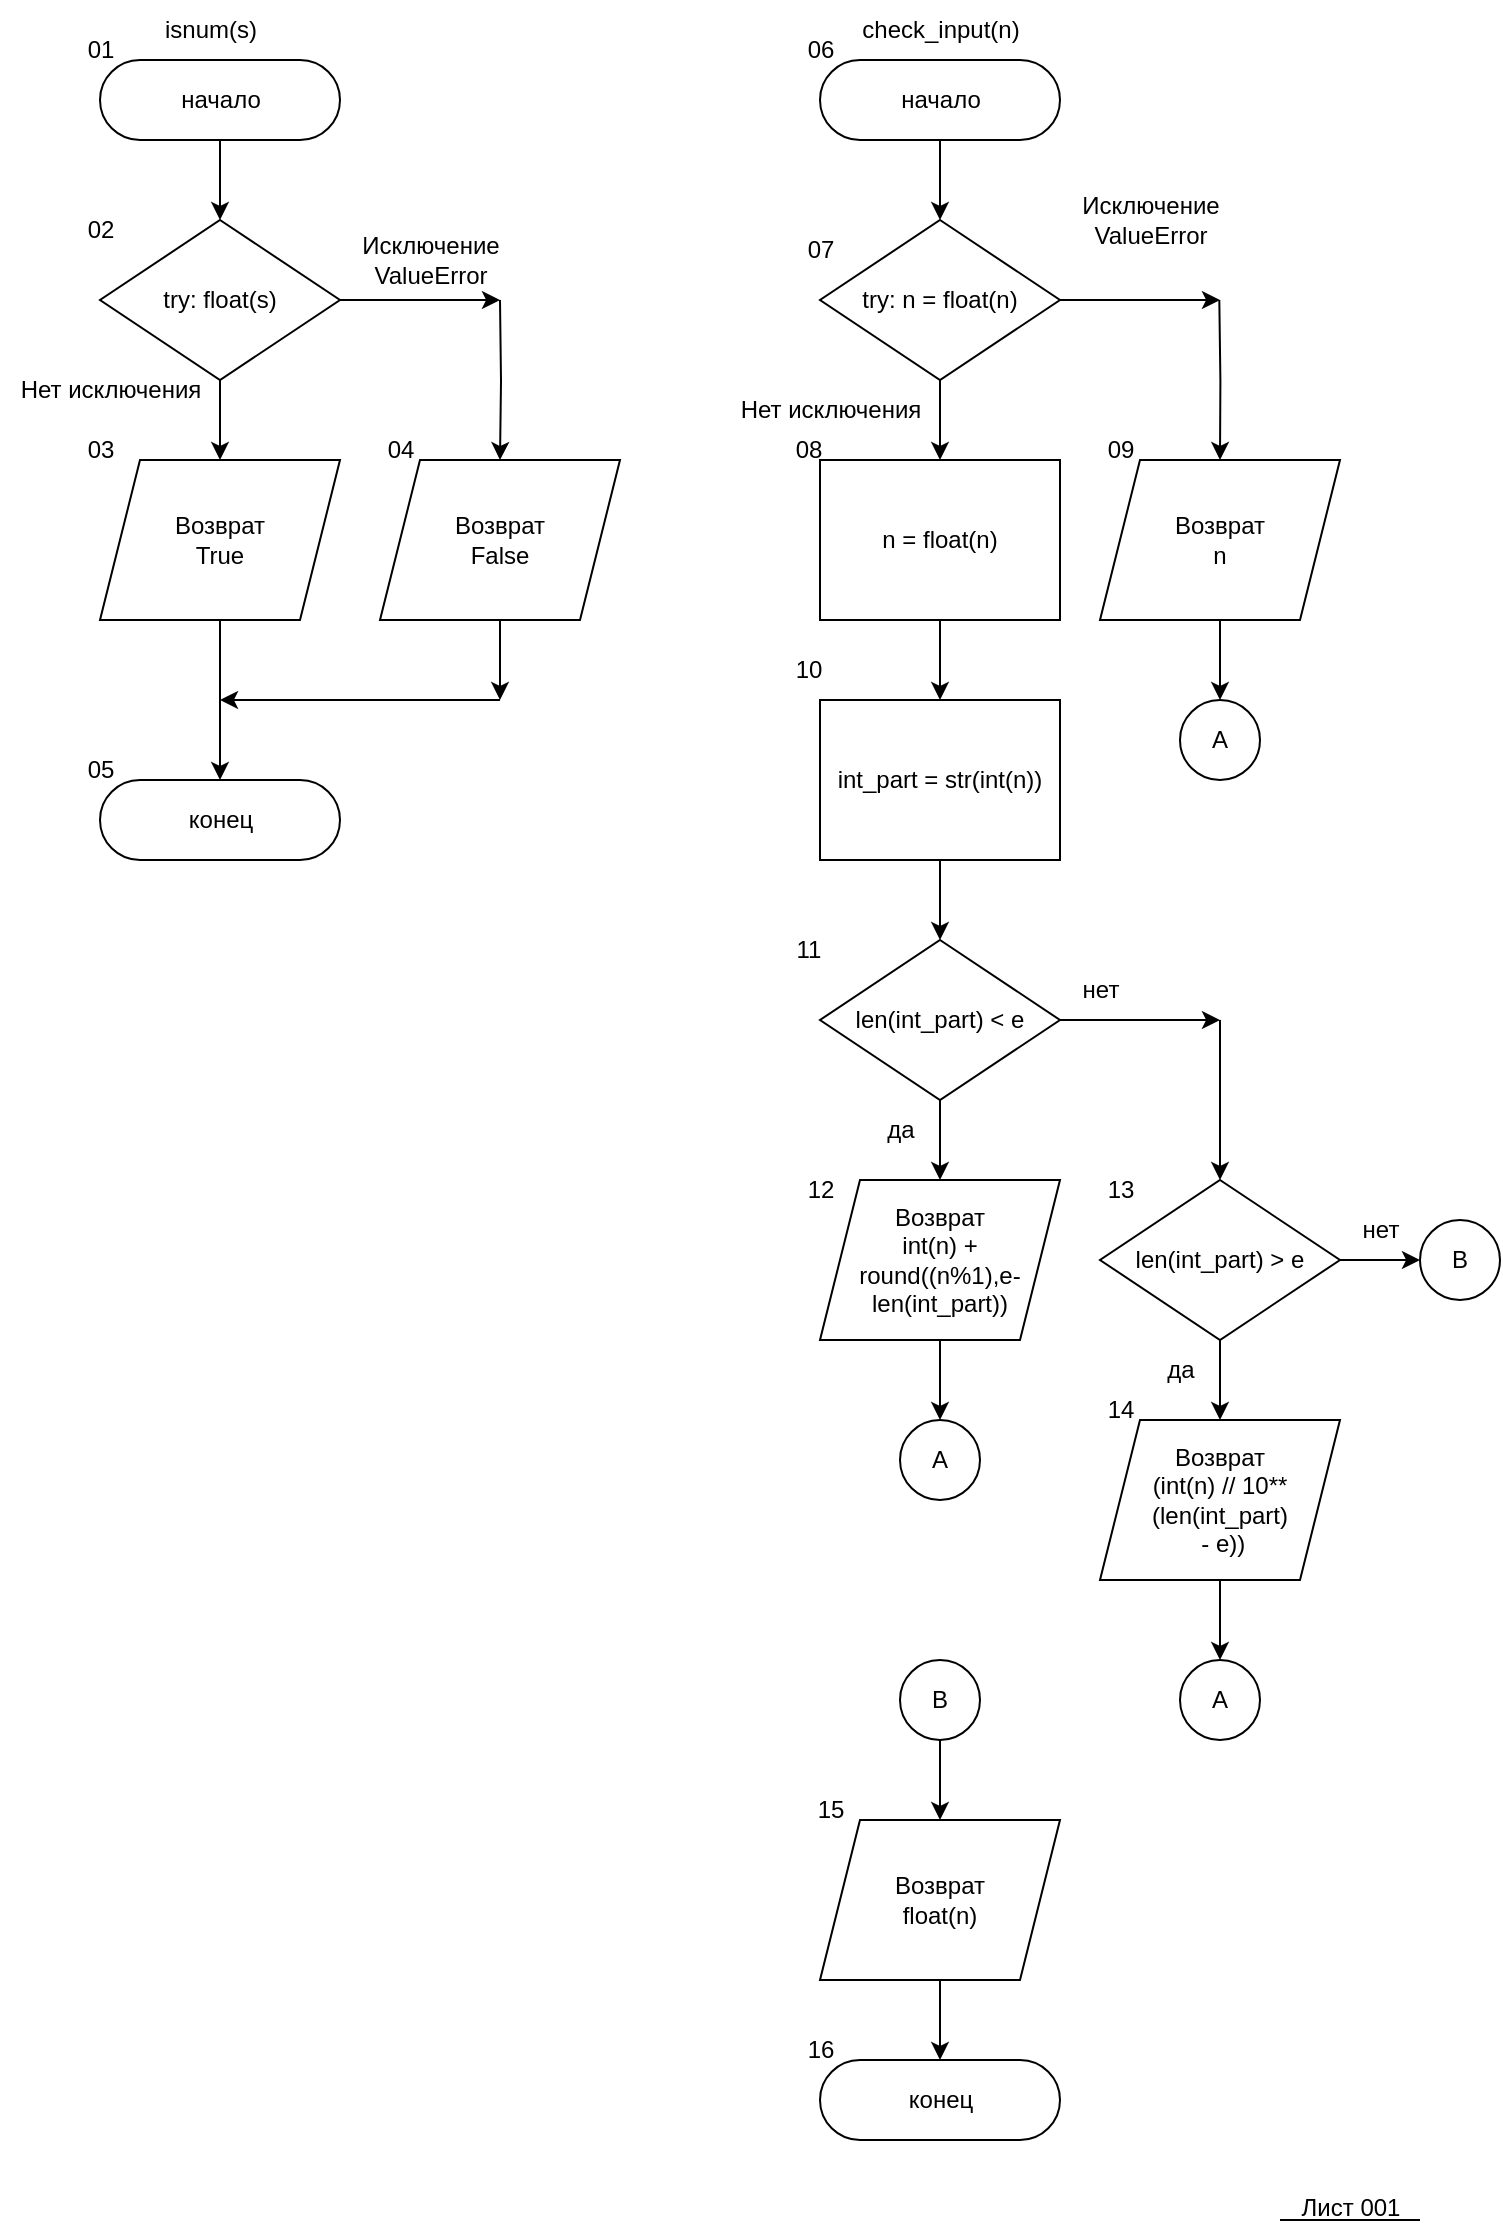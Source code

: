 <mxfile version="20.3.0" type="device" pages="8"><diagram id="g8dUFWqKUIuM30S1Jz-C" name="Page-1"><mxGraphModel dx="2157" dy="1328" grid="1" gridSize="10" guides="1" tooltips="1" connect="1" arrows="1" fold="1" page="1" pageScale="1" pageWidth="827" pageHeight="1169" math="0" shadow="0"><root><mxCell id="0"/><mxCell id="1" parent="0"/><mxCell id="QWWHyF_8BxitX6m1yFqI-1" value="isnum(s)" style="text;html=1;align=center;verticalAlign=middle;resizable=0;points=[];autosize=1;strokeColor=none;fillColor=none;" vertex="1" parent="1"><mxGeometry x="100" y="50" width="70" height="30" as="geometry"/></mxCell><mxCell id="QWWHyF_8BxitX6m1yFqI-14" style="edgeStyle=orthogonalEdgeStyle;rounded=0;orthogonalLoop=1;jettySize=auto;html=1;entryX=0.5;entryY=0;entryDx=0;entryDy=0;" edge="1" parent="1" source="QWWHyF_8BxitX6m1yFqI-2" target="QWWHyF_8BxitX6m1yFqI-4"><mxGeometry relative="1" as="geometry"/></mxCell><mxCell id="QWWHyF_8BxitX6m1yFqI-2" value="начало" style="html=1;dashed=0;whitespace=wrap;shape=mxgraph.dfd.start" vertex="1" parent="1"><mxGeometry x="80" y="80" width="120" height="40" as="geometry"/></mxCell><mxCell id="QWWHyF_8BxitX6m1yFqI-3" value="01" style="text;html=1;align=center;verticalAlign=middle;resizable=0;points=[];autosize=1;strokeColor=none;fillColor=none;" vertex="1" parent="1"><mxGeometry x="60" y="60" width="40" height="30" as="geometry"/></mxCell><mxCell id="QWWHyF_8BxitX6m1yFqI-5" style="edgeStyle=orthogonalEdgeStyle;rounded=0;orthogonalLoop=1;jettySize=auto;html=1;" edge="1" parent="1" source="QWWHyF_8BxitX6m1yFqI-4"><mxGeometry relative="1" as="geometry"><mxPoint x="140" y="280" as="targetPoint"/></mxGeometry></mxCell><mxCell id="QWWHyF_8BxitX6m1yFqI-9" style="edgeStyle=orthogonalEdgeStyle;rounded=0;orthogonalLoop=1;jettySize=auto;html=1;" edge="1" parent="1" source="QWWHyF_8BxitX6m1yFqI-4"><mxGeometry relative="1" as="geometry"><mxPoint x="280" y="200" as="targetPoint"/></mxGeometry></mxCell><mxCell id="QWWHyF_8BxitX6m1yFqI-4" value="try: float(s)" style="rhombus;whiteSpace=wrap;html=1;" vertex="1" parent="1"><mxGeometry x="80" y="160" width="120" height="80" as="geometry"/></mxCell><mxCell id="QWWHyF_8BxitX6m1yFqI-7" value="Исключение&lt;br&gt;ValueError" style="text;html=1;align=center;verticalAlign=middle;resizable=0;points=[];autosize=1;strokeColor=none;fillColor=none;" vertex="1" parent="1"><mxGeometry x="200" y="160" width="90" height="40" as="geometry"/></mxCell><mxCell id="QWWHyF_8BxitX6m1yFqI-16" style="edgeStyle=orthogonalEdgeStyle;rounded=0;orthogonalLoop=1;jettySize=auto;html=1;" edge="1" parent="1" source="QWWHyF_8BxitX6m1yFqI-8"><mxGeometry relative="1" as="geometry"><mxPoint x="140" y="440" as="targetPoint"/></mxGeometry></mxCell><mxCell id="QWWHyF_8BxitX6m1yFqI-8" value="Возврат&lt;br&gt;True" style="shape=parallelogram;perimeter=parallelogramPerimeter;whiteSpace=wrap;html=1;fixedSize=1;" vertex="1" parent="1"><mxGeometry x="80" y="280" width="120" height="80" as="geometry"/></mxCell><mxCell id="QWWHyF_8BxitX6m1yFqI-10" value="Нет исключения" style="text;html=1;align=center;verticalAlign=middle;resizable=0;points=[];autosize=1;strokeColor=none;fillColor=none;" vertex="1" parent="1"><mxGeometry x="30" y="230" width="110" height="30" as="geometry"/></mxCell><mxCell id="QWWHyF_8BxitX6m1yFqI-12" style="edgeStyle=orthogonalEdgeStyle;rounded=0;orthogonalLoop=1;jettySize=auto;html=1;entryX=0.5;entryY=0;entryDx=0;entryDy=0;" edge="1" parent="1" target="QWWHyF_8BxitX6m1yFqI-13"><mxGeometry relative="1" as="geometry"><mxPoint x="280" y="240" as="targetPoint"/><mxPoint x="280" y="200" as="sourcePoint"/></mxGeometry></mxCell><mxCell id="QWWHyF_8BxitX6m1yFqI-15" style="edgeStyle=orthogonalEdgeStyle;rounded=0;orthogonalLoop=1;jettySize=auto;html=1;" edge="1" parent="1" source="QWWHyF_8BxitX6m1yFqI-13"><mxGeometry relative="1" as="geometry"><mxPoint x="280" y="400" as="targetPoint"/></mxGeometry></mxCell><mxCell id="QWWHyF_8BxitX6m1yFqI-13" value="Возврат&lt;br&gt;False" style="shape=parallelogram;perimeter=parallelogramPerimeter;whiteSpace=wrap;html=1;fixedSize=1;" vertex="1" parent="1"><mxGeometry x="220" y="280" width="120" height="80" as="geometry"/></mxCell><mxCell id="QWWHyF_8BxitX6m1yFqI-17" value="конец" style="html=1;dashed=0;whitespace=wrap;shape=mxgraph.dfd.start" vertex="1" parent="1"><mxGeometry x="80" y="440" width="120" height="40" as="geometry"/></mxCell><mxCell id="QWWHyF_8BxitX6m1yFqI-18" style="edgeStyle=orthogonalEdgeStyle;rounded=0;orthogonalLoop=1;jettySize=auto;html=1;" edge="1" parent="1"><mxGeometry relative="1" as="geometry"><mxPoint x="140" y="400" as="targetPoint"/><mxPoint x="280" y="400" as="sourcePoint"/></mxGeometry></mxCell><mxCell id="QWWHyF_8BxitX6m1yFqI-19" value="check_input(n)" style="text;html=1;align=center;verticalAlign=middle;resizable=0;points=[];autosize=1;strokeColor=none;fillColor=none;" vertex="1" parent="1"><mxGeometry x="450" y="50" width="100" height="30" as="geometry"/></mxCell><mxCell id="QWWHyF_8BxitX6m1yFqI-26" style="edgeStyle=orthogonalEdgeStyle;rounded=0;orthogonalLoop=1;jettySize=auto;html=1;entryX=0.5;entryY=0;entryDx=0;entryDy=0;" edge="1" parent="1" source="QWWHyF_8BxitX6m1yFqI-20" target="QWWHyF_8BxitX6m1yFqI-22"><mxGeometry relative="1" as="geometry"/></mxCell><mxCell id="QWWHyF_8BxitX6m1yFqI-20" value="начало" style="html=1;dashed=0;whitespace=wrap;shape=mxgraph.dfd.start" vertex="1" parent="1"><mxGeometry x="440" y="80" width="120" height="40" as="geometry"/></mxCell><mxCell id="QWWHyF_8BxitX6m1yFqI-21" value="Исключение&lt;br&gt;ValueError" style="text;html=1;align=center;verticalAlign=middle;resizable=0;points=[];autosize=1;strokeColor=none;fillColor=none;" vertex="1" parent="1"><mxGeometry x="560" y="140" width="90" height="40" as="geometry"/></mxCell><mxCell id="QWWHyF_8BxitX6m1yFqI-27" style="edgeStyle=orthogonalEdgeStyle;rounded=0;orthogonalLoop=1;jettySize=auto;html=1;" edge="1" parent="1" source="QWWHyF_8BxitX6m1yFqI-22"><mxGeometry relative="1" as="geometry"><mxPoint x="640" y="200" as="targetPoint"/></mxGeometry></mxCell><mxCell id="QWWHyF_8BxitX6m1yFqI-29" style="edgeStyle=orthogonalEdgeStyle;rounded=0;orthogonalLoop=1;jettySize=auto;html=1;entryX=0.5;entryY=0;entryDx=0;entryDy=0;" edge="1" parent="1" source="QWWHyF_8BxitX6m1yFqI-22" target="QWWHyF_8BxitX6m1yFqI-24"><mxGeometry relative="1" as="geometry"/></mxCell><mxCell id="QWWHyF_8BxitX6m1yFqI-22" value="try: n = float(n)" style="rhombus;whiteSpace=wrap;html=1;" vertex="1" parent="1"><mxGeometry x="440" y="160" width="120" height="80" as="geometry"/></mxCell><mxCell id="QWWHyF_8BxitX6m1yFqI-23" value="Нет исключения" style="text;html=1;align=center;verticalAlign=middle;resizable=0;points=[];autosize=1;strokeColor=none;fillColor=none;" vertex="1" parent="1"><mxGeometry x="390" y="240" width="110" height="30" as="geometry"/></mxCell><mxCell id="QWWHyF_8BxitX6m1yFqI-33" style="edgeStyle=orthogonalEdgeStyle;rounded=0;orthogonalLoop=1;jettySize=auto;html=1;entryX=0.5;entryY=0;entryDx=0;entryDy=0;" edge="1" parent="1" source="QWWHyF_8BxitX6m1yFqI-24" target="QWWHyF_8BxitX6m1yFqI-30"><mxGeometry relative="1" as="geometry"/></mxCell><mxCell id="QWWHyF_8BxitX6m1yFqI-24" value="n = float(n)" style="rounded=0;whiteSpace=wrap;html=1;fontFamily=Helvetica;fontSize=12;fontColor=default;align=center;strokeColor=default;fillColor=default;" vertex="1" parent="1"><mxGeometry x="440" y="280" width="120" height="80" as="geometry"/></mxCell><mxCell id="QWWHyF_8BxitX6m1yFqI-31" style="edgeStyle=orthogonalEdgeStyle;rounded=0;orthogonalLoop=1;jettySize=auto;html=1;" edge="1" parent="1" source="QWWHyF_8BxitX6m1yFqI-25"><mxGeometry relative="1" as="geometry"><mxPoint x="640.0" y="400" as="targetPoint"/></mxGeometry></mxCell><mxCell id="QWWHyF_8BxitX6m1yFqI-25" value="Возврат&lt;br&gt;n" style="shape=parallelogram;perimeter=parallelogramPerimeter;whiteSpace=wrap;html=1;fixedSize=1;" vertex="1" parent="1"><mxGeometry x="580" y="280" width="120" height="80" as="geometry"/></mxCell><mxCell id="QWWHyF_8BxitX6m1yFqI-28" style="edgeStyle=orthogonalEdgeStyle;rounded=0;orthogonalLoop=1;jettySize=auto;html=1;entryX=0.5;entryY=0;entryDx=0;entryDy=0;" edge="1" parent="1" target="QWWHyF_8BxitX6m1yFqI-25"><mxGeometry relative="1" as="geometry"><mxPoint x="639.66" y="200" as="sourcePoint"/><mxPoint x="639.66" y="240" as="targetPoint"/></mxGeometry></mxCell><mxCell id="QWWHyF_8BxitX6m1yFqI-41" style="edgeStyle=orthogonalEdgeStyle;rounded=0;orthogonalLoop=1;jettySize=auto;html=1;entryX=0.5;entryY=0;entryDx=0;entryDy=0;" edge="1" parent="1" source="QWWHyF_8BxitX6m1yFqI-30" target="QWWHyF_8BxitX6m1yFqI-34"><mxGeometry relative="1" as="geometry"/></mxCell><mxCell id="QWWHyF_8BxitX6m1yFqI-30" value="int_part = str(int(n))" style="rounded=0;whiteSpace=wrap;html=1;fontFamily=Helvetica;fontSize=12;fontColor=default;align=center;strokeColor=default;fillColor=default;" vertex="1" parent="1"><mxGeometry x="440" y="400" width="120" height="80" as="geometry"/></mxCell><mxCell id="QWWHyF_8BxitX6m1yFqI-32" value="A" style="ellipse;whiteSpace=wrap;html=1;aspect=fixed;" vertex="1" parent="1"><mxGeometry x="620" y="400" width="40" height="40" as="geometry"/></mxCell><mxCell id="QWWHyF_8BxitX6m1yFqI-36" style="edgeStyle=orthogonalEdgeStyle;rounded=0;orthogonalLoop=1;jettySize=auto;html=1;entryX=0.5;entryY=0;entryDx=0;entryDy=0;" edge="1" parent="1" source="QWWHyF_8BxitX6m1yFqI-34" target="QWWHyF_8BxitX6m1yFqI-35"><mxGeometry relative="1" as="geometry"/></mxCell><mxCell id="QWWHyF_8BxitX6m1yFqI-48" style="edgeStyle=orthogonalEdgeStyle;rounded=0;orthogonalLoop=1;jettySize=auto;html=1;" edge="1" parent="1" source="QWWHyF_8BxitX6m1yFqI-34"><mxGeometry relative="1" as="geometry"><mxPoint x="640" y="560" as="targetPoint"/></mxGeometry></mxCell><mxCell id="QWWHyF_8BxitX6m1yFqI-34" value="len(int_part) &amp;lt; e" style="rhombus;whiteSpace=wrap;html=1;" vertex="1" parent="1"><mxGeometry x="440" y="520" width="120" height="80" as="geometry"/></mxCell><mxCell id="QWWHyF_8BxitX6m1yFqI-42" style="edgeStyle=orthogonalEdgeStyle;rounded=0;orthogonalLoop=1;jettySize=auto;html=1;entryX=0.5;entryY=0;entryDx=0;entryDy=0;" edge="1" parent="1" source="QWWHyF_8BxitX6m1yFqI-35" target="QWWHyF_8BxitX6m1yFqI-40"><mxGeometry relative="1" as="geometry"/></mxCell><mxCell id="QWWHyF_8BxitX6m1yFqI-35" value="Возврат&lt;br&gt;int(n) + round((n%1),e-len(int_part))" style="shape=parallelogram;perimeter=parallelogramPerimeter;whiteSpace=wrap;html=1;fixedSize=1;" vertex="1" parent="1"><mxGeometry x="440" y="640" width="120" height="80" as="geometry"/></mxCell><mxCell id="QWWHyF_8BxitX6m1yFqI-37" value="да" style="text;html=1;align=center;verticalAlign=middle;resizable=0;points=[];autosize=1;strokeColor=none;fillColor=none;" vertex="1" parent="1"><mxGeometry x="460" y="600" width="40" height="30" as="geometry"/></mxCell><mxCell id="QWWHyF_8BxitX6m1yFqI-39" style="edgeStyle=orthogonalEdgeStyle;rounded=0;orthogonalLoop=1;jettySize=auto;html=1;" edge="1" parent="1"><mxGeometry relative="1" as="geometry"><mxPoint x="640" y="560" as="sourcePoint"/><mxPoint x="640" y="640" as="targetPoint"/></mxGeometry></mxCell><mxCell id="QWWHyF_8BxitX6m1yFqI-40" value="A" style="ellipse;whiteSpace=wrap;html=1;aspect=fixed;" vertex="1" parent="1"><mxGeometry x="480" y="760" width="40" height="40" as="geometry"/></mxCell><mxCell id="QWWHyF_8BxitX6m1yFqI-45" style="edgeStyle=orthogonalEdgeStyle;rounded=0;orthogonalLoop=1;jettySize=auto;html=1;entryX=0.5;entryY=0;entryDx=0;entryDy=0;" edge="1" parent="1" source="QWWHyF_8BxitX6m1yFqI-43" target="QWWHyF_8BxitX6m1yFqI-44"><mxGeometry relative="1" as="geometry"/></mxCell><mxCell id="QWWHyF_8BxitX6m1yFqI-52" style="edgeStyle=orthogonalEdgeStyle;rounded=0;orthogonalLoop=1;jettySize=auto;html=1;" edge="1" parent="1" source="QWWHyF_8BxitX6m1yFqI-43"><mxGeometry relative="1" as="geometry"><mxPoint x="740" y="680" as="targetPoint"/></mxGeometry></mxCell><mxCell id="QWWHyF_8BxitX6m1yFqI-43" value="len(int_part) &amp;gt; e" style="rhombus;whiteSpace=wrap;html=1;" vertex="1" parent="1"><mxGeometry x="580" y="640" width="120" height="80" as="geometry"/></mxCell><mxCell id="QWWHyF_8BxitX6m1yFqI-50" style="edgeStyle=orthogonalEdgeStyle;rounded=0;orthogonalLoop=1;jettySize=auto;html=1;" edge="1" parent="1" source="QWWHyF_8BxitX6m1yFqI-44"><mxGeometry relative="1" as="geometry"><mxPoint x="640" y="880.0" as="targetPoint"/></mxGeometry></mxCell><mxCell id="QWWHyF_8BxitX6m1yFqI-44" value="Возврат&lt;br&gt;(int(n) // 10**(len(int_part)&lt;br&gt;&amp;nbsp;- e))" style="shape=parallelogram;perimeter=parallelogramPerimeter;whiteSpace=wrap;html=1;fixedSize=1;" vertex="1" parent="1"><mxGeometry x="580" y="760" width="120" height="80" as="geometry"/></mxCell><mxCell id="QWWHyF_8BxitX6m1yFqI-46" value="да" style="text;html=1;align=center;verticalAlign=middle;resizable=0;points=[];autosize=1;strokeColor=none;fillColor=none;" vertex="1" parent="1"><mxGeometry x="600" y="720" width="40" height="30" as="geometry"/></mxCell><mxCell id="QWWHyF_8BxitX6m1yFqI-47" value="нет" style="text;html=1;align=center;verticalAlign=middle;resizable=0;points=[];autosize=1;strokeColor=none;fillColor=none;" vertex="1" parent="1"><mxGeometry x="560" y="530" width="40" height="30" as="geometry"/></mxCell><mxCell id="QWWHyF_8BxitX6m1yFqI-51" value="A" style="ellipse;whiteSpace=wrap;html=1;aspect=fixed;" vertex="1" parent="1"><mxGeometry x="620" y="880" width="40" height="40" as="geometry"/></mxCell><mxCell id="QWWHyF_8BxitX6m1yFqI-53" value="B" style="ellipse;whiteSpace=wrap;html=1;aspect=fixed;" vertex="1" parent="1"><mxGeometry x="740" y="660" width="40" height="40" as="geometry"/></mxCell><mxCell id="QWWHyF_8BxitX6m1yFqI-57" style="edgeStyle=orthogonalEdgeStyle;rounded=0;orthogonalLoop=1;jettySize=auto;html=1;entryX=0.5;entryY=0;entryDx=0;entryDy=0;" edge="1" parent="1" source="QWWHyF_8BxitX6m1yFqI-54" target="QWWHyF_8BxitX6m1yFqI-56"><mxGeometry relative="1" as="geometry"/></mxCell><mxCell id="QWWHyF_8BxitX6m1yFqI-54" value="B" style="ellipse;whiteSpace=wrap;html=1;aspect=fixed;" vertex="1" parent="1"><mxGeometry x="480" y="880" width="40" height="40" as="geometry"/></mxCell><mxCell id="QWWHyF_8BxitX6m1yFqI-55" value="нет" style="text;html=1;align=center;verticalAlign=middle;resizable=0;points=[];autosize=1;strokeColor=none;fillColor=none;" vertex="1" parent="1"><mxGeometry x="700" y="650" width="40" height="30" as="geometry"/></mxCell><mxCell id="QWWHyF_8BxitX6m1yFqI-59" style="edgeStyle=orthogonalEdgeStyle;rounded=0;orthogonalLoop=1;jettySize=auto;html=1;" edge="1" parent="1" source="QWWHyF_8BxitX6m1yFqI-56"><mxGeometry relative="1" as="geometry"><mxPoint x="500" y="1080" as="targetPoint"/></mxGeometry></mxCell><mxCell id="QWWHyF_8BxitX6m1yFqI-56" value="Возврат&lt;br&gt;float(n)" style="shape=parallelogram;perimeter=parallelogramPerimeter;whiteSpace=wrap;html=1;fixedSize=1;" vertex="1" parent="1"><mxGeometry x="440" y="960" width="120" height="80" as="geometry"/></mxCell><mxCell id="QWWHyF_8BxitX6m1yFqI-60" value="конец" style="html=1;dashed=0;whitespace=wrap;shape=mxgraph.dfd.start" vertex="1" parent="1"><mxGeometry x="440" y="1080" width="120" height="40" as="geometry"/></mxCell><mxCell id="QWWHyF_8BxitX6m1yFqI-61" value="02" style="text;html=1;align=center;verticalAlign=middle;resizable=0;points=[];autosize=1;strokeColor=none;fillColor=none;" vertex="1" parent="1"><mxGeometry x="60" y="150" width="40" height="30" as="geometry"/></mxCell><mxCell id="QWWHyF_8BxitX6m1yFqI-63" value="03" style="text;html=1;align=center;verticalAlign=middle;resizable=0;points=[];autosize=1;strokeColor=none;fillColor=none;" vertex="1" parent="1"><mxGeometry x="60" y="260" width="40" height="30" as="geometry"/></mxCell><mxCell id="QWWHyF_8BxitX6m1yFqI-64" value="04" style="text;html=1;align=center;verticalAlign=middle;resizable=0;points=[];autosize=1;strokeColor=none;fillColor=none;" vertex="1" parent="1"><mxGeometry x="210" y="260" width="40" height="30" as="geometry"/></mxCell><mxCell id="QWWHyF_8BxitX6m1yFqI-65" value="05" style="text;html=1;align=center;verticalAlign=middle;resizable=0;points=[];autosize=1;strokeColor=none;fillColor=none;" vertex="1" parent="1"><mxGeometry x="60" y="420" width="40" height="30" as="geometry"/></mxCell><mxCell id="QWWHyF_8BxitX6m1yFqI-66" value="06" style="text;html=1;align=center;verticalAlign=middle;resizable=0;points=[];autosize=1;strokeColor=none;fillColor=none;" vertex="1" parent="1"><mxGeometry x="420" y="60" width="40" height="30" as="geometry"/></mxCell><mxCell id="QWWHyF_8BxitX6m1yFqI-67" value="07" style="text;html=1;align=center;verticalAlign=middle;resizable=0;points=[];autosize=1;strokeColor=none;fillColor=none;" vertex="1" parent="1"><mxGeometry x="420" y="160" width="40" height="30" as="geometry"/></mxCell><mxCell id="QWWHyF_8BxitX6m1yFqI-68" value="08" style="text;html=1;align=center;verticalAlign=middle;resizable=0;points=[];autosize=1;strokeColor=none;fillColor=none;" vertex="1" parent="1"><mxGeometry x="414" y="260" width="40" height="30" as="geometry"/></mxCell><mxCell id="QWWHyF_8BxitX6m1yFqI-69" value="09" style="text;html=1;align=center;verticalAlign=middle;resizable=0;points=[];autosize=1;strokeColor=none;fillColor=none;" vertex="1" parent="1"><mxGeometry x="570" y="260" width="40" height="30" as="geometry"/></mxCell><mxCell id="QWWHyF_8BxitX6m1yFqI-70" value="10" style="text;html=1;align=center;verticalAlign=middle;resizable=0;points=[];autosize=1;strokeColor=none;fillColor=none;" vertex="1" parent="1"><mxGeometry x="414" y="370" width="40" height="30" as="geometry"/></mxCell><mxCell id="QWWHyF_8BxitX6m1yFqI-71" value="11" style="text;html=1;align=center;verticalAlign=middle;resizable=0;points=[];autosize=1;strokeColor=none;fillColor=none;" vertex="1" parent="1"><mxGeometry x="414" y="510" width="40" height="30" as="geometry"/></mxCell><mxCell id="QWWHyF_8BxitX6m1yFqI-72" value="12" style="text;html=1;align=center;verticalAlign=middle;resizable=0;points=[];autosize=1;strokeColor=none;fillColor=none;" vertex="1" parent="1"><mxGeometry x="420" y="630" width="40" height="30" as="geometry"/></mxCell><mxCell id="QWWHyF_8BxitX6m1yFqI-73" value="13" style="text;html=1;align=center;verticalAlign=middle;resizable=0;points=[];autosize=1;strokeColor=none;fillColor=none;" vertex="1" parent="1"><mxGeometry x="570" y="630" width="40" height="30" as="geometry"/></mxCell><mxCell id="QWWHyF_8BxitX6m1yFqI-74" value="14" style="text;html=1;align=center;verticalAlign=middle;resizable=0;points=[];autosize=1;strokeColor=none;fillColor=none;" vertex="1" parent="1"><mxGeometry x="570" y="740" width="40" height="30" as="geometry"/></mxCell><mxCell id="QWWHyF_8BxitX6m1yFqI-75" value="15" style="text;html=1;align=center;verticalAlign=middle;resizable=0;points=[];autosize=1;strokeColor=none;fillColor=none;" vertex="1" parent="1"><mxGeometry x="425" y="940" width="40" height="30" as="geometry"/></mxCell><mxCell id="QWWHyF_8BxitX6m1yFqI-76" value="16" style="text;html=1;align=center;verticalAlign=middle;resizable=0;points=[];autosize=1;strokeColor=none;fillColor=none;" vertex="1" parent="1"><mxGeometry x="420" y="1060" width="40" height="30" as="geometry"/></mxCell><mxCell id="QWWHyF_8BxitX6m1yFqI-77" value="Лист 001" style="text;html=1;align=center;verticalAlign=middle;resizable=0;points=[];autosize=1;strokeColor=none;fillColor=none;" vertex="1" parent="1"><mxGeometry x="670" y="1139" width="70" height="30" as="geometry"/></mxCell><mxCell id="QWWHyF_8BxitX6m1yFqI-78" value="" style="endArrow=none;html=1;rounded=0;" edge="1" parent="1"><mxGeometry width="50" height="50" relative="1" as="geometry"><mxPoint x="670" y="1160" as="sourcePoint"/><mxPoint x="740" y="1160" as="targetPoint"/></mxGeometry></mxCell></root></mxGraphModel></diagram><diagram id="rkoEBPZS9qZAzgZETD_-" name="Page-2"><mxGraphModel dx="1335" dy="822" grid="1" gridSize="10" guides="1" tooltips="1" connect="1" arrows="1" fold="1" page="1" pageScale="1" pageWidth="827" pageHeight="1169" math="0" shadow="0"><root><mxCell id="0"/><mxCell id="1" parent="0"/><mxCell id="h6xYksrg9CZz7Tww_Wse-1" value="arifmetika_user_input()" style="text;html=1;align=center;verticalAlign=middle;resizable=0;points=[];autosize=1;strokeColor=none;fillColor=none;" vertex="1" parent="1"><mxGeometry x="105" width="150" height="30" as="geometry"/></mxCell><mxCell id="4gG_fZrqQQhyN94u1_yL-3" style="edgeStyle=orthogonalEdgeStyle;rounded=0;orthogonalLoop=1;jettySize=auto;html=1;entryX=0.5;entryY=0;entryDx=0;entryDy=0;" edge="1" parent="1" source="h6xYksrg9CZz7Tww_Wse-2" target="h6xYksrg9CZz7Tww_Wse-4"><mxGeometry relative="1" as="geometry"/></mxCell><mxCell id="h6xYksrg9CZz7Tww_Wse-2" value="начало" style="html=1;dashed=0;whitespace=wrap;shape=mxgraph.dfd.start" vertex="1" parent="1"><mxGeometry x="120" y="40" width="120" height="40" as="geometry"/></mxCell><mxCell id="h6xYksrg9CZz7Tww_Wse-3" value="01" style="text;html=1;align=center;verticalAlign=middle;resizable=0;points=[];autosize=1;strokeColor=none;fillColor=none;" vertex="1" parent="1"><mxGeometry x="100" y="20" width="40" height="30" as="geometry"/></mxCell><mxCell id="h6xYksrg9CZz7Tww_Wse-5" style="edgeStyle=orthogonalEdgeStyle;rounded=0;orthogonalLoop=1;jettySize=auto;html=1;" edge="1" parent="1" source="h6xYksrg9CZz7Tww_Wse-4"><mxGeometry relative="1" as="geometry"><mxPoint x="180" y="240" as="targetPoint"/></mxGeometry></mxCell><mxCell id="4gG_fZrqQQhyN94u1_yL-4" style="edgeStyle=orthogonalEdgeStyle;rounded=0;orthogonalLoop=1;jettySize=auto;html=1;" edge="1" parent="1" source="h6xYksrg9CZz7Tww_Wse-4"><mxGeometry relative="1" as="geometry"><mxPoint x="280" y="160" as="targetPoint"/></mxGeometry></mxCell><mxCell id="h6xYksrg9CZz7Tww_Wse-4" value="while True:" style="rhombus;whiteSpace=wrap;html=1;" vertex="1" parent="1"><mxGeometry x="120" y="120" width="120" height="80" as="geometry"/></mxCell><mxCell id="h6xYksrg9CZz7Tww_Wse-7" style="edgeStyle=orthogonalEdgeStyle;rounded=0;orthogonalLoop=1;jettySize=auto;html=1;" edge="1" parent="1" source="h6xYksrg9CZz7Tww_Wse-6"><mxGeometry relative="1" as="geometry"><mxPoint x="180" y="360" as="targetPoint"/></mxGeometry></mxCell><mxCell id="h6xYksrg9CZz7Tww_Wse-12" style="edgeStyle=orthogonalEdgeStyle;rounded=0;orthogonalLoop=1;jettySize=auto;html=1;" edge="1" parent="1" source="h6xYksrg9CZz7Tww_Wse-6"><mxGeometry relative="1" as="geometry"><mxPoint x="460" y="280" as="targetPoint"/></mxGeometry></mxCell><mxCell id="h6xYksrg9CZz7Tww_Wse-6" value="try: num_first&lt;br&gt;= input()" style="rhombus;whiteSpace=wrap;html=1;" vertex="1" parent="1"><mxGeometry x="120" y="240" width="120" height="80" as="geometry"/></mxCell><mxCell id="h6xYksrg9CZz7Tww_Wse-8" value="Нет исключения" style="text;html=1;align=center;verticalAlign=middle;resizable=0;points=[];autosize=1;strokeColor=none;fillColor=none;" vertex="1" parent="1"><mxGeometry x="65" y="320" width="110" height="30" as="geometry"/></mxCell><mxCell id="h6xYksrg9CZz7Tww_Wse-9" style="edgeStyle=orthogonalEdgeStyle;rounded=0;orthogonalLoop=1;jettySize=auto;html=1;" edge="1" parent="1"><mxGeometry relative="1" as="geometry"><mxPoint x="40" y="360" as="targetPoint"/><mxPoint x="180" y="360" as="sourcePoint"/></mxGeometry></mxCell><mxCell id="h6xYksrg9CZz7Tww_Wse-10" style="edgeStyle=orthogonalEdgeStyle;rounded=0;orthogonalLoop=1;jettySize=auto;html=1;" edge="1" parent="1"><mxGeometry relative="1" as="geometry"><mxPoint x="40" y="160" as="targetPoint"/><mxPoint x="40" y="410" as="sourcePoint"/></mxGeometry></mxCell><mxCell id="h6xYksrg9CZz7Tww_Wse-11" style="edgeStyle=orthogonalEdgeStyle;rounded=0;orthogonalLoop=1;jettySize=auto;html=1;" edge="1" parent="1"><mxGeometry relative="1" as="geometry"><mxPoint x="120" y="160" as="targetPoint"/><mxPoint x="40" y="160" as="sourcePoint"/></mxGeometry></mxCell><mxCell id="h6xYksrg9CZz7Tww_Wse-13" style="edgeStyle=orthogonalEdgeStyle;rounded=0;orthogonalLoop=1;jettySize=auto;html=1;entryX=0.5;entryY=0;entryDx=0;entryDy=0;" edge="1" parent="1" target="h6xYksrg9CZz7Tww_Wse-16"><mxGeometry relative="1" as="geometry"><mxPoint x="299.83" y="400" as="targetPoint"/><mxPoint x="299.83" y="280" as="sourcePoint"/></mxGeometry></mxCell><mxCell id="h6xYksrg9CZz7Tww_Wse-14" value="Исключение&lt;br&gt;&amp;nbsp;KeyboardInterrupt" style="text;html=1;align=center;verticalAlign=middle;resizable=0;points=[];autosize=1;strokeColor=none;fillColor=none;" vertex="1" parent="1"><mxGeometry x="240" y="240" width="120" height="40" as="geometry"/></mxCell><mxCell id="UJhtKVmIsVqbq3ABqr8c-12" style="edgeStyle=orthogonalEdgeStyle;rounded=0;orthogonalLoop=1;jettySize=auto;html=1;" edge="1" parent="1" source="h6xYksrg9CZz7Tww_Wse-16"><mxGeometry relative="1" as="geometry"><mxPoint x="300" y="410" as="targetPoint"/></mxGeometry></mxCell><mxCell id="h6xYksrg9CZz7Tww_Wse-16" value="Вывод строки&lt;br&gt;'ERROR502:&lt;br&gt;input ^C'" style="shape=parallelogram;perimeter=parallelogramPerimeter;whiteSpace=wrap;html=1;fixedSize=1;" vertex="1" parent="1"><mxGeometry x="240" y="310" width="120" height="80" as="geometry"/></mxCell><mxCell id="h6xYksrg9CZz7Tww_Wse-18" style="edgeStyle=orthogonalEdgeStyle;rounded=0;orthogonalLoop=1;jettySize=auto;html=1;" edge="1" parent="1"><mxGeometry relative="1" as="geometry"><mxPoint x="40" y="410" as="targetPoint"/><mxPoint x="460" y="410" as="sourcePoint"/></mxGeometry></mxCell><mxCell id="UJhtKVmIsVqbq3ABqr8c-13" style="edgeStyle=orthogonalEdgeStyle;rounded=0;orthogonalLoop=1;jettySize=auto;html=1;" edge="1" parent="1" source="h6xYksrg9CZz7Tww_Wse-20"><mxGeometry relative="1" as="geometry"><mxPoint x="460" y="410" as="targetPoint"/></mxGeometry></mxCell><mxCell id="h6xYksrg9CZz7Tww_Wse-20" value="Вывод строки&lt;br&gt;''ERROR503:&lt;br&gt;input^Z''" style="shape=parallelogram;perimeter=parallelogramPerimeter;whiteSpace=wrap;html=1;fixedSize=1;" vertex="1" parent="1"><mxGeometry x="400" y="310" width="120" height="80" as="geometry"/></mxCell><mxCell id="h6xYksrg9CZz7Tww_Wse-21" style="edgeStyle=orthogonalEdgeStyle;rounded=0;orthogonalLoop=1;jettySize=auto;html=1;entryX=0.5;entryY=0;entryDx=0;entryDy=0;" edge="1" parent="1" target="h6xYksrg9CZz7Tww_Wse-20"><mxGeometry relative="1" as="geometry"><mxPoint x="460" y="340" as="targetPoint"/><mxPoint x="460.0" y="280" as="sourcePoint"/><Array as="points"/></mxGeometry></mxCell><mxCell id="h6xYksrg9CZz7Tww_Wse-22" value="Исключение&lt;br&gt;EOFError" style="text;html=1;align=center;verticalAlign=middle;resizable=0;points=[];autosize=1;strokeColor=none;fillColor=none;" vertex="1" parent="1"><mxGeometry x="413" y="240" width="90" height="40" as="geometry"/></mxCell><mxCell id="4gG_fZrqQQhyN94u1_yL-5" value="A" style="ellipse;whiteSpace=wrap;html=1;aspect=fixed;" vertex="1" parent="1"><mxGeometry x="280" y="140" width="40" height="40" as="geometry"/></mxCell><mxCell id="4gG_fZrqQQhyN94u1_yL-7" style="edgeStyle=orthogonalEdgeStyle;rounded=0;orthogonalLoop=1;jettySize=auto;html=1;" edge="1" parent="1" source="4gG_fZrqQQhyN94u1_yL-6"><mxGeometry relative="1" as="geometry"><mxPoint x="660" y="120" as="targetPoint"/></mxGeometry></mxCell><mxCell id="4gG_fZrqQQhyN94u1_yL-6" value="A" style="ellipse;whiteSpace=wrap;html=1;aspect=fixed;" vertex="1" parent="1"><mxGeometry x="640" y="40" width="40" height="40" as="geometry"/></mxCell><mxCell id="4gG_fZrqQQhyN94u1_yL-9" style="edgeStyle=orthogonalEdgeStyle;rounded=0;orthogonalLoop=1;jettySize=auto;html=1;" edge="1" parent="1" source="4gG_fZrqQQhyN94u1_yL-8"><mxGeometry relative="1" as="geometry"><mxPoint x="660" y="240" as="targetPoint"/></mxGeometry></mxCell><mxCell id="4gG_fZrqQQhyN94u1_yL-11" style="edgeStyle=orthogonalEdgeStyle;rounded=0;orthogonalLoop=1;jettySize=auto;html=1;" edge="1" parent="1" source="4gG_fZrqQQhyN94u1_yL-8"><mxGeometry relative="1" as="geometry"><mxPoint x="560" y="160" as="targetPoint"/></mxGeometry></mxCell><mxCell id="4gG_fZrqQQhyN94u1_yL-8" value="num_first == 'pi'" style="rhombus;whiteSpace=wrap;html=1;" vertex="1" parent="1"><mxGeometry x="600" y="120" width="120" height="80" as="geometry"/></mxCell><mxCell id="4gG_fZrqQQhyN94u1_yL-10" value="num_first = PI" style="shape=process;whiteSpace=wrap;html=1;backgroundOutline=1;fontFamily=Helvetica;fontSize=12;fontColor=default;align=center;strokeColor=default;fillColor=default;" vertex="1" parent="1"><mxGeometry x="600" y="240" width="120" height="80" as="geometry"/></mxCell><mxCell id="4gG_fZrqQQhyN94u1_yL-14" value="да" style="text;html=1;align=center;verticalAlign=middle;resizable=0;points=[];autosize=1;strokeColor=none;fillColor=none;" vertex="1" parent="1"><mxGeometry x="620" y="200" width="40" height="30" as="geometry"/></mxCell><mxCell id="4gG_fZrqQQhyN94u1_yL-15" value="нет" style="text;html=1;align=center;verticalAlign=middle;resizable=0;points=[];autosize=1;strokeColor=none;fillColor=none;" vertex="1" parent="1"><mxGeometry x="560" y="130" width="40" height="30" as="geometry"/></mxCell><mxCell id="4gG_fZrqQQhyN94u1_yL-19" style="edgeStyle=orthogonalEdgeStyle;rounded=0;orthogonalLoop=1;jettySize=auto;html=1;" edge="1" parent="1"><mxGeometry relative="1" as="geometry"><mxPoint x="660" y="360" as="targetPoint"/><mxPoint x="660" y="320" as="sourcePoint"/></mxGeometry></mxCell><mxCell id="4gG_fZrqQQhyN94u1_yL-22" style="edgeStyle=orthogonalEdgeStyle;rounded=0;orthogonalLoop=1;jettySize=auto;html=1;entryX=0.5;entryY=0;entryDx=0;entryDy=0;" edge="1" parent="1" source="4gG_fZrqQQhyN94u1_yL-20" target="4gG_fZrqQQhyN94u1_yL-21"><mxGeometry relative="1" as="geometry"/></mxCell><mxCell id="4gG_fZrqQQhyN94u1_yL-31" style="edgeStyle=orthogonalEdgeStyle;rounded=0;orthogonalLoop=1;jettySize=auto;html=1;" edge="1" parent="1" source="4gG_fZrqQQhyN94u1_yL-20"><mxGeometry relative="1" as="geometry"><mxPoint x="40" y="560" as="targetPoint"/></mxGeometry></mxCell><mxCell id="4gG_fZrqQQhyN94u1_yL-20" value="num_first == 'e'" style="rhombus;whiteSpace=wrap;html=1;" vertex="1" parent="1"><mxGeometry x="80" y="520" width="120" height="80" as="geometry"/></mxCell><mxCell id="4gG_fZrqQQhyN94u1_yL-34" style="edgeStyle=orthogonalEdgeStyle;rounded=0;orthogonalLoop=1;jettySize=auto;html=1;" edge="1" parent="1" source="4gG_fZrqQQhyN94u1_yL-21"><mxGeometry relative="1" as="geometry"><mxPoint x="140" y="760" as="targetPoint"/></mxGeometry></mxCell><mxCell id="4gG_fZrqQQhyN94u1_yL-21" value="num_first = EPS" style="shape=process;whiteSpace=wrap;html=1;backgroundOutline=1;fontFamily=Helvetica;fontSize=12;fontColor=default;align=center;strokeColor=default;fillColor=default;" vertex="1" parent="1"><mxGeometry x="80" y="640" width="120" height="80" as="geometry"/></mxCell><mxCell id="4gG_fZrqQQhyN94u1_yL-27" value="B" style="ellipse;whiteSpace=wrap;html=1;aspect=fixed;" vertex="1" parent="1"><mxGeometry x="520" y="140" width="40" height="40" as="geometry"/></mxCell><mxCell id="4gG_fZrqQQhyN94u1_yL-29" style="edgeStyle=orthogonalEdgeStyle;rounded=0;orthogonalLoop=1;jettySize=auto;html=1;entryX=0.5;entryY=0;entryDx=0;entryDy=0;" edge="1" parent="1" source="4gG_fZrqQQhyN94u1_yL-28" target="4gG_fZrqQQhyN94u1_yL-20"><mxGeometry relative="1" as="geometry"/></mxCell><mxCell id="4gG_fZrqQQhyN94u1_yL-28" value="B" style="ellipse;whiteSpace=wrap;html=1;aspect=fixed;" vertex="1" parent="1"><mxGeometry x="120" y="440" width="40" height="40" as="geometry"/></mxCell><mxCell id="4gG_fZrqQQhyN94u1_yL-30" value="да" style="text;html=1;align=center;verticalAlign=middle;resizable=0;points=[];autosize=1;strokeColor=none;fillColor=none;" vertex="1" parent="1"><mxGeometry x="93" y="600" width="40" height="30" as="geometry"/></mxCell><mxCell id="4gG_fZrqQQhyN94u1_yL-32" value="нет" style="text;html=1;align=center;verticalAlign=middle;resizable=0;points=[];autosize=1;strokeColor=none;fillColor=none;" vertex="1" parent="1"><mxGeometry x="40" y="530" width="40" height="30" as="geometry"/></mxCell><mxCell id="4gG_fZrqQQhyN94u1_yL-33" value="D" style="ellipse;whiteSpace=wrap;html=1;aspect=fixed;" vertex="1" parent="1"><mxGeometry y="540" width="40" height="40" as="geometry"/></mxCell><mxCell id="BKztvrFrJ4YJi8M0UReK-3" style="edgeStyle=orthogonalEdgeStyle;rounded=0;orthogonalLoop=1;jettySize=auto;html=1;entryX=0.5;entryY=0;entryDx=0;entryDy=0;" edge="1" parent="1" source="4gG_fZrqQQhyN94u1_yL-36" target="5UdnYjBkLSqXDzc2rOsl-2"><mxGeometry relative="1" as="geometry"/></mxCell><mxCell id="4gG_fZrqQQhyN94u1_yL-36" value="D" style="ellipse;whiteSpace=wrap;html=1;aspect=fixed;" vertex="1" parent="1"><mxGeometry x="360" y="440" width="40" height="40" as="geometry"/></mxCell><mxCell id="UJhtKVmIsVqbq3ABqr8c-2" style="edgeStyle=orthogonalEdgeStyle;rounded=0;orthogonalLoop=1;jettySize=auto;html=1;entryX=0.5;entryY=0;entryDx=0;entryDy=0;" edge="1" parent="1" source="5UdnYjBkLSqXDzc2rOsl-1" target="BKztvrFrJ4YJi8M0UReK-4"><mxGeometry relative="1" as="geometry"/></mxCell><mxCell id="5UdnYjBkLSqXDzc2rOsl-1" value="&lt;br&gt;is = isnum(num_&lt;br&gt;first)" style="rounded=0;whiteSpace=wrap;html=1;" vertex="1" parent="1"><mxGeometry x="320" y="520" width="120" height="80" as="geometry"/></mxCell><mxCell id="5UdnYjBkLSqXDzc2rOsl-2" value="01&amp;nbsp; &amp;nbsp; &amp;nbsp; &amp;nbsp; &amp;nbsp; &amp;nbsp; &amp;nbsp; &amp;nbsp; &amp;nbsp; &amp;nbsp; &amp;nbsp; &amp;nbsp;001" style="rounded=0;whiteSpace=wrap;html=1;" vertex="1" parent="1"><mxGeometry x="320" y="520" width="120" height="20" as="geometry"/></mxCell><mxCell id="BKztvrFrJ4YJi8M0UReK-1" value="Лист 002" style="text;html=1;align=center;verticalAlign=middle;resizable=0;points=[];autosize=1;strokeColor=none;fillColor=none;" vertex="1" parent="1"><mxGeometry x="670" y="1139" width="70" height="30" as="geometry"/></mxCell><mxCell id="BKztvrFrJ4YJi8M0UReK-2" value="" style="endArrow=none;html=1;rounded=0;" edge="1" parent="1"><mxGeometry width="50" height="50" relative="1" as="geometry"><mxPoint x="670" y="1160" as="sourcePoint"/><mxPoint x="740" y="1160" as="targetPoint"/></mxGeometry></mxCell><mxCell id="BKztvrFrJ4YJi8M0UReK-6" style="edgeStyle=orthogonalEdgeStyle;rounded=0;orthogonalLoop=1;jettySize=auto;html=1;" edge="1" parent="1" source="BKztvrFrJ4YJi8M0UReK-4"><mxGeometry relative="1" as="geometry"><mxPoint x="380" y="760" as="targetPoint"/></mxGeometry></mxCell><mxCell id="UJhtKVmIsVqbq3ABqr8c-23" style="edgeStyle=orthogonalEdgeStyle;rounded=0;orthogonalLoop=1;jettySize=auto;html=1;" edge="1" parent="1" source="BKztvrFrJ4YJi8M0UReK-4"><mxGeometry relative="1" as="geometry"><mxPoint x="280" y="680" as="targetPoint"/></mxGeometry></mxCell><mxCell id="BKztvrFrJ4YJi8M0UReK-4" value="is == True" style="rhombus;whiteSpace=wrap;html=1;" vertex="1" parent="1"><mxGeometry x="320" y="640" width="120" height="80" as="geometry"/></mxCell><mxCell id="UJhtKVmIsVqbq3ABqr8c-4" style="edgeStyle=orthogonalEdgeStyle;rounded=0;orthogonalLoop=1;jettySize=auto;html=1;entryX=0.5;entryY=0;entryDx=0;entryDy=0;" edge="1" parent="1" source="BKztvrFrJ4YJi8M0UReK-7" target="UJhtKVmIsVqbq3ABqr8c-3"><mxGeometry relative="1" as="geometry"/></mxCell><mxCell id="UJhtKVmIsVqbq3ABqr8c-8" style="edgeStyle=orthogonalEdgeStyle;rounded=0;orthogonalLoop=1;jettySize=auto;html=1;" edge="1" parent="1" source="BKztvrFrJ4YJi8M0UReK-7"><mxGeometry relative="1" as="geometry"><mxPoint x="280" y="920" as="targetPoint"/></mxGeometry></mxCell><mxCell id="BKztvrFrJ4YJi8M0UReK-7" value="ch != float(num_&lt;br&gt;first)" style="rhombus;whiteSpace=wrap;html=1;" vertex="1" parent="1"><mxGeometry x="320" y="880" width="120" height="80" as="geometry"/></mxCell><mxCell id="UJhtKVmIsVqbq3ABqr8c-1" style="edgeStyle=orthogonalEdgeStyle;rounded=0;orthogonalLoop=1;jettySize=auto;html=1;entryX=0.5;entryY=0;entryDx=0;entryDy=0;" edge="1" parent="1" source="BKztvrFrJ4YJi8M0UReK-8" target="BKztvrFrJ4YJi8M0UReK-7"><mxGeometry relative="1" as="geometry"/></mxCell><mxCell id="BKztvrFrJ4YJi8M0UReK-8" value="&lt;br&gt;ch = check_input(&lt;br&gt;num_first)" style="rounded=0;whiteSpace=wrap;html=1;" vertex="1" parent="1"><mxGeometry x="320" y="760" width="120" height="80" as="geometry"/></mxCell><mxCell id="7dRIZ9g3n_igPk0qHHLl-1" value="06&amp;nbsp; &amp;nbsp; &amp;nbsp; &amp;nbsp; &amp;nbsp; &amp;nbsp; &amp;nbsp; &amp;nbsp; &amp;nbsp; &amp;nbsp; &amp;nbsp; &amp;nbsp;001" style="rounded=0;whiteSpace=wrap;html=1;" vertex="1" parent="1"><mxGeometry x="320" y="760" width="120" height="20" as="geometry"/></mxCell><mxCell id="UJhtKVmIsVqbq3ABqr8c-16" style="edgeStyle=orthogonalEdgeStyle;rounded=0;orthogonalLoop=1;jettySize=auto;html=1;" edge="1" parent="1" source="UJhtKVmIsVqbq3ABqr8c-3"><mxGeometry relative="1" as="geometry"><mxPoint x="380" y="1090" as="targetPoint"/></mxGeometry></mxCell><mxCell id="UJhtKVmIsVqbq3ABqr8c-3" value="num_first =&amp;nbsp;'ERROR504: Число больше 9-ти разрядов'" style="rounded=0;whiteSpace=wrap;html=1;" vertex="1" parent="1"><mxGeometry x="320" y="980" width="120" height="80" as="geometry"/></mxCell><mxCell id="UJhtKVmIsVqbq3ABqr8c-5" value="да" style="text;html=1;align=center;verticalAlign=middle;resizable=0;points=[];autosize=1;strokeColor=none;fillColor=none;" vertex="1" parent="1"><mxGeometry x="340" y="950" width="40" height="30" as="geometry"/></mxCell><mxCell id="UJhtKVmIsVqbq3ABqr8c-6" value="нет" style="text;html=1;align=center;verticalAlign=middle;resizable=0;points=[];autosize=1;strokeColor=none;fillColor=none;" vertex="1" parent="1"><mxGeometry x="280" y="890" width="40" height="30" as="geometry"/></mxCell><mxCell id="UJhtKVmIsVqbq3ABqr8c-9" value="E" style="ellipse;whiteSpace=wrap;html=1;aspect=fixed;" vertex="1" parent="1"><mxGeometry x="240" y="900" width="40" height="40" as="geometry"/></mxCell><mxCell id="UJhtKVmIsVqbq3ABqr8c-19" style="edgeStyle=orthogonalEdgeStyle;rounded=0;orthogonalLoop=1;jettySize=auto;html=1;entryX=0.5;entryY=0;entryDx=0;entryDy=0;" edge="1" parent="1" source="UJhtKVmIsVqbq3ABqr8c-10" target="UJhtKVmIsVqbq3ABqr8c-18"><mxGeometry relative="1" as="geometry"/></mxCell><mxCell id="UJhtKVmIsVqbq3ABqr8c-10" value="E" style="ellipse;whiteSpace=wrap;html=1;aspect=fixed;" vertex="1" parent="1"><mxGeometry x="520" y="440" width="40" height="40" as="geometry"/></mxCell><mxCell id="UJhtKVmIsVqbq3ABqr8c-25" style="edgeStyle=orthogonalEdgeStyle;rounded=0;orthogonalLoop=1;jettySize=auto;html=1;entryX=0.5;entryY=0;entryDx=0;entryDy=0;" edge="1" parent="1" source="UJhtKVmIsVqbq3ABqr8c-18" target="UJhtKVmIsVqbq3ABqr8c-20"><mxGeometry relative="1" as="geometry"/></mxCell><mxCell id="UJhtKVmIsVqbq3ABqr8c-18" value="t = type(check_&lt;br&gt;input(num_first))" style="rounded=0;whiteSpace=wrap;html=1;" vertex="1" parent="1"><mxGeometry x="480" y="520" width="120" height="80" as="geometry"/></mxCell><mxCell id="UJhtKVmIsVqbq3ABqr8c-26" style="edgeStyle=orthogonalEdgeStyle;rounded=0;orthogonalLoop=1;jettySize=auto;html=1;" edge="1" parent="1" source="UJhtKVmIsVqbq3ABqr8c-20"><mxGeometry relative="1" as="geometry"><mxPoint x="540" y="760" as="targetPoint"/></mxGeometry></mxCell><mxCell id="G52JSaX217XTlQC-YG2R-3" style="edgeStyle=orthogonalEdgeStyle;rounded=0;orthogonalLoop=1;jettySize=auto;html=1;" edge="1" parent="1" source="UJhtKVmIsVqbq3ABqr8c-20"><mxGeometry relative="1" as="geometry"><mxPoint x="670" y="680" as="targetPoint"/></mxGeometry></mxCell><mxCell id="UJhtKVmIsVqbq3ABqr8c-20" value="t == str" style="rhombus;whiteSpace=wrap;html=1;" vertex="1" parent="1"><mxGeometry x="480" y="640" width="120" height="80" as="geometry"/></mxCell><mxCell id="UJhtKVmIsVqbq3ABqr8c-21" value="да" style="text;html=1;align=center;verticalAlign=middle;resizable=0;points=[];autosize=1;strokeColor=none;fillColor=none;" vertex="1" parent="1"><mxGeometry x="380" y="720" width="40" height="30" as="geometry"/></mxCell><mxCell id="UJhtKVmIsVqbq3ABqr8c-22" value="нет" style="text;html=1;align=center;verticalAlign=middle;resizable=0;points=[];autosize=1;strokeColor=none;fillColor=none;" vertex="1" parent="1"><mxGeometry x="280" y="650" width="40" height="30" as="geometry"/></mxCell><mxCell id="UJhtKVmIsVqbq3ABqr8c-24" value="E" style="ellipse;whiteSpace=wrap;html=1;aspect=fixed;" vertex="1" parent="1"><mxGeometry x="240" y="660" width="40" height="40" as="geometry"/></mxCell><mxCell id="G52JSaX217XTlQC-YG2R-2" style="edgeStyle=orthogonalEdgeStyle;rounded=0;orthogonalLoop=1;jettySize=auto;html=1;" edge="1" parent="1" source="UJhtKVmIsVqbq3ABqr8c-27"><mxGeometry relative="1" as="geometry"><mxPoint x="540.0" y="880" as="targetPoint"/></mxGeometry></mxCell><mxCell id="UJhtKVmIsVqbq3ABqr8c-27" value="&lt;br&gt;num_first = check&lt;br&gt;_input(num_first)" style="rounded=0;whiteSpace=wrap;html=1;" vertex="1" parent="1"><mxGeometry x="480" y="760" width="120" height="80" as="geometry"/></mxCell><mxCell id="UJhtKVmIsVqbq3ABqr8c-28" value="06&amp;nbsp; &amp;nbsp; &amp;nbsp; &amp;nbsp; &amp;nbsp; &amp;nbsp; &amp;nbsp; &amp;nbsp; &amp;nbsp; &amp;nbsp; &amp;nbsp; &amp;nbsp;001" style="rounded=0;whiteSpace=wrap;html=1;" vertex="1" parent="1"><mxGeometry x="480" y="760" width="120" height="20" as="geometry"/></mxCell><mxCell id="G52JSaX217XTlQC-YG2R-1" value="да" style="text;html=1;align=center;verticalAlign=middle;resizable=0;points=[];autosize=1;strokeColor=none;fillColor=none;" vertex="1" parent="1"><mxGeometry x="540" y="720" width="40" height="30" as="geometry"/></mxCell><mxCell id="G52JSaX217XTlQC-YG2R-4" value="нет" style="text;html=1;align=center;verticalAlign=middle;resizable=0;points=[];autosize=1;strokeColor=none;fillColor=none;" vertex="1" parent="1"><mxGeometry x="600" y="650" width="40" height="30" as="geometry"/></mxCell><mxCell id="G52JSaX217XTlQC-YG2R-7" value="003&lt;br&gt;01" style="shape=offPageConnector;whiteSpace=wrap;html=1;rotation=0;" vertex="1" parent="1"><mxGeometry x="510" y="880" width="60" height="60" as="geometry"/></mxCell><mxCell id="wYR_m2EYQvJUkefESWvU-1" value="02" style="text;html=1;align=center;verticalAlign=middle;resizable=0;points=[];autosize=1;strokeColor=none;fillColor=none;" vertex="1" parent="1"><mxGeometry x="100" y="110" width="40" height="30" as="geometry"/></mxCell><mxCell id="wYR_m2EYQvJUkefESWvU-2" value="03" style="text;html=1;align=center;verticalAlign=middle;resizable=0;points=[];autosize=1;strokeColor=none;fillColor=none;" vertex="1" parent="1"><mxGeometry x="100" y="230" width="40" height="30" as="geometry"/></mxCell><mxCell id="wYR_m2EYQvJUkefESWvU-3" value="04" style="text;html=1;align=center;verticalAlign=middle;resizable=0;points=[];autosize=1;strokeColor=none;fillColor=none;" vertex="1" parent="1"><mxGeometry x="230" y="290" width="40" height="30" as="geometry"/></mxCell><mxCell id="wYR_m2EYQvJUkefESWvU-4" value="05" style="text;html=1;align=center;verticalAlign=middle;resizable=0;points=[];autosize=1;strokeColor=none;fillColor=none;" vertex="1" parent="1"><mxGeometry x="390" y="290" width="40" height="30" as="geometry"/></mxCell><mxCell id="wYR_m2EYQvJUkefESWvU-5" value="06" style="text;html=1;align=center;verticalAlign=middle;resizable=0;points=[];autosize=1;strokeColor=none;fillColor=none;" vertex="1" parent="1"><mxGeometry x="590" y="110" width="40" height="30" as="geometry"/></mxCell><mxCell id="wYR_m2EYQvJUkefESWvU-6" value="07" style="text;html=1;align=center;verticalAlign=middle;resizable=0;points=[];autosize=1;strokeColor=none;fillColor=none;" vertex="1" parent="1"><mxGeometry x="590" y="210" width="40" height="30" as="geometry"/></mxCell><mxCell id="wYR_m2EYQvJUkefESWvU-7" value="08" style="text;html=1;align=center;verticalAlign=middle;resizable=0;points=[];autosize=1;strokeColor=none;fillColor=none;" vertex="1" parent="1"><mxGeometry x="70" y="510" width="40" height="30" as="geometry"/></mxCell><mxCell id="wYR_m2EYQvJUkefESWvU-8" value="09" style="text;html=1;align=center;verticalAlign=middle;resizable=0;points=[];autosize=1;strokeColor=none;fillColor=none;" vertex="1" parent="1"><mxGeometry x="70" y="610" width="40" height="30" as="geometry"/></mxCell><mxCell id="wYR_m2EYQvJUkefESWvU-9" value="10" style="text;html=1;align=center;verticalAlign=middle;resizable=0;points=[];autosize=1;strokeColor=none;fillColor=none;" vertex="1" parent="1"><mxGeometry x="300" y="490" width="40" height="30" as="geometry"/></mxCell><mxCell id="wYR_m2EYQvJUkefESWvU-10" value="11" style="text;html=1;align=center;verticalAlign=middle;resizable=0;points=[];autosize=1;strokeColor=none;fillColor=none;" vertex="1" parent="1"><mxGeometry x="300" y="630" width="40" height="30" as="geometry"/></mxCell><mxCell id="wYR_m2EYQvJUkefESWvU-11" value="12" style="text;html=1;align=center;verticalAlign=middle;resizable=0;points=[];autosize=1;strokeColor=none;fillColor=none;" vertex="1" parent="1"><mxGeometry x="300" y="730" width="40" height="30" as="geometry"/></mxCell><mxCell id="wYR_m2EYQvJUkefESWvU-12" value="13" style="text;html=1;align=center;verticalAlign=middle;resizable=0;points=[];autosize=1;strokeColor=none;fillColor=none;" vertex="1" parent="1"><mxGeometry x="310" y="870" width="40" height="30" as="geometry"/></mxCell><mxCell id="wYR_m2EYQvJUkefESWvU-13" value="14" style="text;html=1;align=center;verticalAlign=middle;resizable=0;points=[];autosize=1;strokeColor=none;fillColor=none;" vertex="1" parent="1"><mxGeometry x="310" y="950" width="40" height="30" as="geometry"/></mxCell><mxCell id="wYR_m2EYQvJUkefESWvU-14" value="15" style="text;html=1;align=center;verticalAlign=middle;resizable=0;points=[];autosize=1;strokeColor=none;fillColor=none;" vertex="1" parent="1"><mxGeometry x="470" y="490" width="40" height="30" as="geometry"/></mxCell><mxCell id="wYR_m2EYQvJUkefESWvU-15" value="16" style="text;html=1;align=center;verticalAlign=middle;resizable=0;points=[];autosize=1;strokeColor=none;fillColor=none;" vertex="1" parent="1"><mxGeometry x="470" y="640" width="40" height="30" as="geometry"/></mxCell><mxCell id="wYR_m2EYQvJUkefESWvU-16" value="17" style="text;html=1;align=center;verticalAlign=middle;resizable=0;points=[];autosize=1;strokeColor=none;fillColor=none;" vertex="1" parent="1"><mxGeometry x="470" y="730" width="40" height="30" as="geometry"/></mxCell><mxCell id="TlbAKRyIm4iK0bbWe1Au-1" value="003&lt;br&gt;17" style="shape=offPageConnector;whiteSpace=wrap;html=1;rotation=0;" vertex="1" parent="1"><mxGeometry x="110" y="760" width="60" height="60" as="geometry"/></mxCell><mxCell id="TlbAKRyIm4iK0bbWe1Au-3" value="003&lt;br&gt;17" style="shape=offPageConnector;whiteSpace=wrap;html=1;rotation=0;labelPosition=center;verticalLabelPosition=middle;align=center;verticalAlign=middle;spacingTop=0;spacingLeft=0;spacingBottom=0;spacingRight=0;" vertex="1" parent="1"><mxGeometry x="670" y="650" width="60" height="60" as="geometry"/></mxCell><mxCell id="TlbAKRyIm4iK0bbWe1Au-4" value="003&lt;br&gt;17" style="shape=offPageConnector;whiteSpace=wrap;html=1;rotation=0;" vertex="1" parent="1"><mxGeometry x="350" y="1090" width="60" height="60" as="geometry"/></mxCell><mxCell id="TlbAKRyIm4iK0bbWe1Au-6" value="003&lt;br&gt;17" style="shape=offPageConnector;whiteSpace=wrap;html=1;rotation=0;labelPosition=center;verticalLabelPosition=middle;align=center;verticalAlign=middle;spacingTop=0;spacingLeft=0;spacingBottom=0;spacingRight=0;" vertex="1" parent="1"><mxGeometry x="630" y="360" width="60" height="60" as="geometry"/></mxCell></root></mxGraphModel></diagram><diagram id="KZ7u0cABOY15s71B7UVq" name="Page-3"><mxGraphModel dx="2003" dy="1233" grid="1" gridSize="10" guides="1" tooltips="1" connect="1" arrows="1" fold="1" page="1" pageScale="1" pageWidth="827" pageHeight="1169" math="0" shadow="0"><root><mxCell id="0"/><mxCell id="1" parent="0"/><mxCell id="shRec6E6T-5fx76W9JBh-1" value="002&lt;br&gt;18" style="shape=offPageConnector;whiteSpace=wrap;html=1;rotation=0;" vertex="1" parent="1"><mxGeometry x="150" y="20" width="60" height="60" as="geometry"/></mxCell><mxCell id="nfSF3PIXFPIaFajA4I5t-2" style="edgeStyle=orthogonalEdgeStyle;rounded=0;orthogonalLoop=1;jettySize=auto;html=1;entryX=0.5;entryY=0;entryDx=0;entryDy=0;" edge="1" parent="1" target="nfSF3PIXFPIaFajA4I5t-7"><mxGeometry relative="1" as="geometry"><mxPoint x="180" y="80" as="sourcePoint"/></mxGeometry></mxCell><mxCell id="nfSF3PIXFPIaFajA4I5t-5" style="edgeStyle=orthogonalEdgeStyle;rounded=0;orthogonalLoop=1;jettySize=auto;html=1;" edge="1" parent="1" source="nfSF3PIXFPIaFajA4I5t-7"><mxGeometry relative="1" as="geometry"><mxPoint x="180" y="240" as="targetPoint"/></mxGeometry></mxCell><mxCell id="nfSF3PIXFPIaFajA4I5t-6" style="edgeStyle=orthogonalEdgeStyle;rounded=0;orthogonalLoop=1;jettySize=auto;html=1;" edge="1" parent="1" source="nfSF3PIXFPIaFajA4I5t-7"><mxGeometry relative="1" as="geometry"><mxPoint x="280" y="160" as="targetPoint"/></mxGeometry></mxCell><mxCell id="nfSF3PIXFPIaFajA4I5t-7" value="while True:" style="rhombus;whiteSpace=wrap;html=1;" vertex="1" parent="1"><mxGeometry x="120" y="120" width="120" height="80" as="geometry"/></mxCell><mxCell id="nfSF3PIXFPIaFajA4I5t-8" style="edgeStyle=orthogonalEdgeStyle;rounded=0;orthogonalLoop=1;jettySize=auto;html=1;" edge="1" parent="1" source="nfSF3PIXFPIaFajA4I5t-10"><mxGeometry relative="1" as="geometry"><mxPoint x="180" y="360" as="targetPoint"/></mxGeometry></mxCell><mxCell id="nfSF3PIXFPIaFajA4I5t-9" style="edgeStyle=orthogonalEdgeStyle;rounded=0;orthogonalLoop=1;jettySize=auto;html=1;" edge="1" parent="1" source="nfSF3PIXFPIaFajA4I5t-10"><mxGeometry relative="1" as="geometry"><mxPoint x="460" y="280" as="targetPoint"/></mxGeometry></mxCell><mxCell id="nfSF3PIXFPIaFajA4I5t-10" value="try: num_second&lt;br&gt;= input()" style="rhombus;whiteSpace=wrap;html=1;" vertex="1" parent="1"><mxGeometry x="120" y="240" width="120" height="80" as="geometry"/></mxCell><mxCell id="nfSF3PIXFPIaFajA4I5t-11" value="Нет исключения" style="text;html=1;align=center;verticalAlign=middle;resizable=0;points=[];autosize=1;strokeColor=none;fillColor=none;" vertex="1" parent="1"><mxGeometry x="65" y="320" width="110" height="30" as="geometry"/></mxCell><mxCell id="nfSF3PIXFPIaFajA4I5t-12" style="edgeStyle=orthogonalEdgeStyle;rounded=0;orthogonalLoop=1;jettySize=auto;html=1;" edge="1" parent="1"><mxGeometry relative="1" as="geometry"><mxPoint x="40" y="360" as="targetPoint"/><mxPoint x="180" y="360" as="sourcePoint"/></mxGeometry></mxCell><mxCell id="nfSF3PIXFPIaFajA4I5t-13" style="edgeStyle=orthogonalEdgeStyle;rounded=0;orthogonalLoop=1;jettySize=auto;html=1;" edge="1" parent="1"><mxGeometry relative="1" as="geometry"><mxPoint x="40" y="160" as="targetPoint"/><mxPoint x="40" y="410" as="sourcePoint"/></mxGeometry></mxCell><mxCell id="nfSF3PIXFPIaFajA4I5t-14" style="edgeStyle=orthogonalEdgeStyle;rounded=0;orthogonalLoop=1;jettySize=auto;html=1;" edge="1" parent="1"><mxGeometry relative="1" as="geometry"><mxPoint x="120" y="160" as="targetPoint"/><mxPoint x="40" y="160" as="sourcePoint"/></mxGeometry></mxCell><mxCell id="nfSF3PIXFPIaFajA4I5t-15" style="edgeStyle=orthogonalEdgeStyle;rounded=0;orthogonalLoop=1;jettySize=auto;html=1;entryX=0.5;entryY=0;entryDx=0;entryDy=0;" edge="1" parent="1" target="nfSF3PIXFPIaFajA4I5t-18"><mxGeometry relative="1" as="geometry"><mxPoint x="299.83" y="400" as="targetPoint"/><mxPoint x="299.83" y="280" as="sourcePoint"/></mxGeometry></mxCell><mxCell id="nfSF3PIXFPIaFajA4I5t-16" value="Исключение&lt;br&gt;&amp;nbsp;KeyboardInterrupt" style="text;html=1;align=center;verticalAlign=middle;resizable=0;points=[];autosize=1;strokeColor=none;fillColor=none;" vertex="1" parent="1"><mxGeometry x="240" y="240" width="120" height="40" as="geometry"/></mxCell><mxCell id="nfSF3PIXFPIaFajA4I5t-17" style="edgeStyle=orthogonalEdgeStyle;rounded=0;orthogonalLoop=1;jettySize=auto;html=1;" edge="1" parent="1" source="nfSF3PIXFPIaFajA4I5t-18"><mxGeometry relative="1" as="geometry"><mxPoint x="300" y="410" as="targetPoint"/></mxGeometry></mxCell><mxCell id="nfSF3PIXFPIaFajA4I5t-18" value="Вывод строки&lt;br&gt;'ERROR502:&lt;br&gt;input ^C'" style="shape=parallelogram;perimeter=parallelogramPerimeter;whiteSpace=wrap;html=1;fixedSize=1;" vertex="1" parent="1"><mxGeometry x="240" y="310" width="120" height="80" as="geometry"/></mxCell><mxCell id="nfSF3PIXFPIaFajA4I5t-19" style="edgeStyle=orthogonalEdgeStyle;rounded=0;orthogonalLoop=1;jettySize=auto;html=1;" edge="1" parent="1"><mxGeometry relative="1" as="geometry"><mxPoint x="40" y="410" as="targetPoint"/><mxPoint x="460" y="410" as="sourcePoint"/></mxGeometry></mxCell><mxCell id="nfSF3PIXFPIaFajA4I5t-20" style="edgeStyle=orthogonalEdgeStyle;rounded=0;orthogonalLoop=1;jettySize=auto;html=1;" edge="1" parent="1" source="nfSF3PIXFPIaFajA4I5t-21"><mxGeometry relative="1" as="geometry"><mxPoint x="460" y="410" as="targetPoint"/></mxGeometry></mxCell><mxCell id="nfSF3PIXFPIaFajA4I5t-21" value="Вывод строки&lt;br&gt;''ERROR503:&lt;br&gt;input^Z''" style="shape=parallelogram;perimeter=parallelogramPerimeter;whiteSpace=wrap;html=1;fixedSize=1;" vertex="1" parent="1"><mxGeometry x="400" y="310" width="120" height="80" as="geometry"/></mxCell><mxCell id="nfSF3PIXFPIaFajA4I5t-22" style="edgeStyle=orthogonalEdgeStyle;rounded=0;orthogonalLoop=1;jettySize=auto;html=1;entryX=0.5;entryY=0;entryDx=0;entryDy=0;" edge="1" parent="1" target="nfSF3PIXFPIaFajA4I5t-21"><mxGeometry relative="1" as="geometry"><mxPoint x="460" y="340" as="targetPoint"/><mxPoint x="460" y="280" as="sourcePoint"/><Array as="points"/></mxGeometry></mxCell><mxCell id="nfSF3PIXFPIaFajA4I5t-23" value="Исключение&lt;br&gt;EOFError" style="text;html=1;align=center;verticalAlign=middle;resizable=0;points=[];autosize=1;strokeColor=none;fillColor=none;" vertex="1" parent="1"><mxGeometry x="413" y="240" width="90" height="40" as="geometry"/></mxCell><mxCell id="nfSF3PIXFPIaFajA4I5t-24" value="A" style="ellipse;whiteSpace=wrap;html=1;aspect=fixed;" vertex="1" parent="1"><mxGeometry x="280" y="140" width="40" height="40" as="geometry"/></mxCell><mxCell id="nfSF3PIXFPIaFajA4I5t-25" style="edgeStyle=orthogonalEdgeStyle;rounded=0;orthogonalLoop=1;jettySize=auto;html=1;" edge="1" parent="1" source="nfSF3PIXFPIaFajA4I5t-26"><mxGeometry relative="1" as="geometry"><mxPoint x="660" y="120" as="targetPoint"/></mxGeometry></mxCell><mxCell id="nfSF3PIXFPIaFajA4I5t-26" value="A" style="ellipse;whiteSpace=wrap;html=1;aspect=fixed;" vertex="1" parent="1"><mxGeometry x="640" y="40" width="40" height="40" as="geometry"/></mxCell><mxCell id="nfSF3PIXFPIaFajA4I5t-27" style="edgeStyle=orthogonalEdgeStyle;rounded=0;orthogonalLoop=1;jettySize=auto;html=1;" edge="1" parent="1" source="nfSF3PIXFPIaFajA4I5t-29"><mxGeometry relative="1" as="geometry"><mxPoint x="660" y="240" as="targetPoint"/></mxGeometry></mxCell><mxCell id="nfSF3PIXFPIaFajA4I5t-28" style="edgeStyle=orthogonalEdgeStyle;rounded=0;orthogonalLoop=1;jettySize=auto;html=1;" edge="1" parent="1" source="nfSF3PIXFPIaFajA4I5t-29"><mxGeometry relative="1" as="geometry"><mxPoint x="560" y="160" as="targetPoint"/></mxGeometry></mxCell><mxCell id="nfSF3PIXFPIaFajA4I5t-29" value="num_second == 'pi'" style="rhombus;whiteSpace=wrap;html=1;" vertex="1" parent="1"><mxGeometry x="600" y="120" width="120" height="80" as="geometry"/></mxCell><mxCell id="nfSF3PIXFPIaFajA4I5t-30" value="num_second = PI" style="shape=process;whiteSpace=wrap;html=1;backgroundOutline=1;fontFamily=Helvetica;fontSize=12;fontColor=default;align=center;strokeColor=default;fillColor=default;" vertex="1" parent="1"><mxGeometry x="600" y="240" width="120" height="80" as="geometry"/></mxCell><mxCell id="nfSF3PIXFPIaFajA4I5t-31" value="да" style="text;html=1;align=center;verticalAlign=middle;resizable=0;points=[];autosize=1;strokeColor=none;fillColor=none;" vertex="1" parent="1"><mxGeometry x="620" y="200" width="40" height="30" as="geometry"/></mxCell><mxCell id="nfSF3PIXFPIaFajA4I5t-32" value="нет" style="text;html=1;align=center;verticalAlign=middle;resizable=0;points=[];autosize=1;strokeColor=none;fillColor=none;" vertex="1" parent="1"><mxGeometry x="560" y="130" width="40" height="30" as="geometry"/></mxCell><mxCell id="nfSF3PIXFPIaFajA4I5t-33" style="edgeStyle=orthogonalEdgeStyle;rounded=0;orthogonalLoop=1;jettySize=auto;html=1;" edge="1" parent="1"><mxGeometry relative="1" as="geometry"><mxPoint x="660" y="360" as="targetPoint"/><mxPoint x="660" y="320" as="sourcePoint"/></mxGeometry></mxCell><mxCell id="nfSF3PIXFPIaFajA4I5t-34" style="edgeStyle=orthogonalEdgeStyle;rounded=0;orthogonalLoop=1;jettySize=auto;html=1;entryX=0.5;entryY=0;entryDx=0;entryDy=0;" edge="1" parent="1" source="nfSF3PIXFPIaFajA4I5t-36" target="nfSF3PIXFPIaFajA4I5t-38"><mxGeometry relative="1" as="geometry"/></mxCell><mxCell id="nfSF3PIXFPIaFajA4I5t-35" style="edgeStyle=orthogonalEdgeStyle;rounded=0;orthogonalLoop=1;jettySize=auto;html=1;" edge="1" parent="1" source="nfSF3PIXFPIaFajA4I5t-36"><mxGeometry relative="1" as="geometry"><mxPoint x="40" y="560" as="targetPoint"/></mxGeometry></mxCell><mxCell id="nfSF3PIXFPIaFajA4I5t-36" value="num_second == 'e'" style="rhombus;whiteSpace=wrap;html=1;" vertex="1" parent="1"><mxGeometry x="80" y="520" width="120" height="80" as="geometry"/></mxCell><mxCell id="nfSF3PIXFPIaFajA4I5t-37" style="edgeStyle=orthogonalEdgeStyle;rounded=0;orthogonalLoop=1;jettySize=auto;html=1;" edge="1" parent="1" source="nfSF3PIXFPIaFajA4I5t-38"><mxGeometry relative="1" as="geometry"><mxPoint x="140" y="760" as="targetPoint"/></mxGeometry></mxCell><mxCell id="nfSF3PIXFPIaFajA4I5t-38" value="num_second = EPS" style="shape=process;whiteSpace=wrap;html=1;backgroundOutline=1;fontFamily=Helvetica;fontSize=12;fontColor=default;align=center;strokeColor=default;fillColor=default;" vertex="1" parent="1"><mxGeometry x="80" y="640" width="120" height="80" as="geometry"/></mxCell><mxCell id="nfSF3PIXFPIaFajA4I5t-39" value="C" style="ellipse;whiteSpace=wrap;html=1;aspect=fixed;" vertex="1" parent="1"><mxGeometry x="640" y="360" width="40" height="40" as="geometry"/></mxCell><mxCell id="nfSF3PIXFPIaFajA4I5t-40" value="B" style="ellipse;whiteSpace=wrap;html=1;aspect=fixed;" vertex="1" parent="1"><mxGeometry x="520" y="140" width="40" height="40" as="geometry"/></mxCell><mxCell id="nfSF3PIXFPIaFajA4I5t-41" style="edgeStyle=orthogonalEdgeStyle;rounded=0;orthogonalLoop=1;jettySize=auto;html=1;entryX=0.5;entryY=0;entryDx=0;entryDy=0;" edge="1" parent="1" source="nfSF3PIXFPIaFajA4I5t-42" target="nfSF3PIXFPIaFajA4I5t-36"><mxGeometry relative="1" as="geometry"/></mxCell><mxCell id="nfSF3PIXFPIaFajA4I5t-42" value="B" style="ellipse;whiteSpace=wrap;html=1;aspect=fixed;" vertex="1" parent="1"><mxGeometry x="120" y="440" width="40" height="40" as="geometry"/></mxCell><mxCell id="nfSF3PIXFPIaFajA4I5t-43" value="да" style="text;html=1;align=center;verticalAlign=middle;resizable=0;points=[];autosize=1;strokeColor=none;fillColor=none;" vertex="1" parent="1"><mxGeometry x="93" y="600" width="40" height="30" as="geometry"/></mxCell><mxCell id="nfSF3PIXFPIaFajA4I5t-44" value="нет" style="text;html=1;align=center;verticalAlign=middle;resizable=0;points=[];autosize=1;strokeColor=none;fillColor=none;" vertex="1" parent="1"><mxGeometry x="40" y="530" width="40" height="30" as="geometry"/></mxCell><mxCell id="nfSF3PIXFPIaFajA4I5t-45" value="D" style="ellipse;whiteSpace=wrap;html=1;aspect=fixed;" vertex="1" parent="1"><mxGeometry y="540" width="40" height="40" as="geometry"/></mxCell><mxCell id="nfSF3PIXFPIaFajA4I5t-46" value="C" style="ellipse;whiteSpace=wrap;html=1;aspect=fixed;" vertex="1" parent="1"><mxGeometry x="120" y="760" width="40" height="40" as="geometry"/></mxCell><mxCell id="nfSF3PIXFPIaFajA4I5t-47" style="edgeStyle=orthogonalEdgeStyle;rounded=0;orthogonalLoop=1;jettySize=auto;html=1;entryX=0.5;entryY=0;entryDx=0;entryDy=0;" edge="1" parent="1" source="nfSF3PIXFPIaFajA4I5t-48" target="nfSF3PIXFPIaFajA4I5t-51"><mxGeometry relative="1" as="geometry"/></mxCell><mxCell id="nfSF3PIXFPIaFajA4I5t-48" value="D" style="ellipse;whiteSpace=wrap;html=1;aspect=fixed;" vertex="1" parent="1"><mxGeometry x="360" y="440" width="40" height="40" as="geometry"/></mxCell><mxCell id="nfSF3PIXFPIaFajA4I5t-49" style="edgeStyle=orthogonalEdgeStyle;rounded=0;orthogonalLoop=1;jettySize=auto;html=1;entryX=0.5;entryY=0;entryDx=0;entryDy=0;" edge="1" parent="1" source="nfSF3PIXFPIaFajA4I5t-50" target="nfSF3PIXFPIaFajA4I5t-56"><mxGeometry relative="1" as="geometry"/></mxCell><mxCell id="nfSF3PIXFPIaFajA4I5t-50" value="&lt;br&gt;is = isnum(num_second" style="rounded=0;whiteSpace=wrap;html=1;" vertex="1" parent="1"><mxGeometry x="320" y="520" width="120" height="80" as="geometry"/></mxCell><mxCell id="nfSF3PIXFPIaFajA4I5t-51" value="01&amp;nbsp; &amp;nbsp; &amp;nbsp; &amp;nbsp; &amp;nbsp; &amp;nbsp; &amp;nbsp; &amp;nbsp; &amp;nbsp; &amp;nbsp; &amp;nbsp; &amp;nbsp;001" style="rounded=0;whiteSpace=wrap;html=1;" vertex="1" parent="1"><mxGeometry x="320" y="520" width="120" height="20" as="geometry"/></mxCell><mxCell id="nfSF3PIXFPIaFajA4I5t-52" value="Лист 003" style="text;html=1;align=center;verticalAlign=middle;resizable=0;points=[];autosize=1;strokeColor=none;fillColor=none;" vertex="1" parent="1"><mxGeometry x="670" y="1139" width="70" height="30" as="geometry"/></mxCell><mxCell id="nfSF3PIXFPIaFajA4I5t-53" value="" style="endArrow=none;html=1;rounded=0;" edge="1" parent="1"><mxGeometry width="50" height="50" relative="1" as="geometry"><mxPoint x="670" y="1160" as="sourcePoint"/><mxPoint x="740" y="1160" as="targetPoint"/></mxGeometry></mxCell><mxCell id="nfSF3PIXFPIaFajA4I5t-54" style="edgeStyle=orthogonalEdgeStyle;rounded=0;orthogonalLoop=1;jettySize=auto;html=1;" edge="1" parent="1" source="nfSF3PIXFPIaFajA4I5t-56"><mxGeometry relative="1" as="geometry"><mxPoint x="380" y="760" as="targetPoint"/></mxGeometry></mxCell><mxCell id="nfSF3PIXFPIaFajA4I5t-55" style="edgeStyle=orthogonalEdgeStyle;rounded=0;orthogonalLoop=1;jettySize=auto;html=1;" edge="1" parent="1" source="nfSF3PIXFPIaFajA4I5t-56"><mxGeometry relative="1" as="geometry"><mxPoint x="280" y="680" as="targetPoint"/></mxGeometry></mxCell><mxCell id="nfSF3PIXFPIaFajA4I5t-56" value="is == True" style="rhombus;whiteSpace=wrap;html=1;" vertex="1" parent="1"><mxGeometry x="320" y="640" width="120" height="80" as="geometry"/></mxCell><mxCell id="nfSF3PIXFPIaFajA4I5t-57" style="edgeStyle=orthogonalEdgeStyle;rounded=0;orthogonalLoop=1;jettySize=auto;html=1;entryX=0.5;entryY=0;entryDx=0;entryDy=0;" edge="1" parent="1" source="nfSF3PIXFPIaFajA4I5t-59" target="nfSF3PIXFPIaFajA4I5t-64"><mxGeometry relative="1" as="geometry"/></mxCell><mxCell id="nfSF3PIXFPIaFajA4I5t-58" style="edgeStyle=orthogonalEdgeStyle;rounded=0;orthogonalLoop=1;jettySize=auto;html=1;" edge="1" parent="1" source="nfSF3PIXFPIaFajA4I5t-59"><mxGeometry relative="1" as="geometry"><mxPoint x="280" y="920" as="targetPoint"/></mxGeometry></mxCell><mxCell id="nfSF3PIXFPIaFajA4I5t-59" value="ch != float(num_&lt;br&gt;second)" style="rhombus;whiteSpace=wrap;html=1;" vertex="1" parent="1"><mxGeometry x="320" y="880" width="120" height="80" as="geometry"/></mxCell><mxCell id="nfSF3PIXFPIaFajA4I5t-60" style="edgeStyle=orthogonalEdgeStyle;rounded=0;orthogonalLoop=1;jettySize=auto;html=1;entryX=0.5;entryY=0;entryDx=0;entryDy=0;" edge="1" parent="1" source="nfSF3PIXFPIaFajA4I5t-61" target="nfSF3PIXFPIaFajA4I5t-59"><mxGeometry relative="1" as="geometry"/></mxCell><mxCell id="nfSF3PIXFPIaFajA4I5t-61" value="&lt;br&gt;ch = check_input(&lt;br&gt;num_second)" style="rounded=0;whiteSpace=wrap;html=1;" vertex="1" parent="1"><mxGeometry x="320" y="760" width="120" height="80" as="geometry"/></mxCell><mxCell id="nfSF3PIXFPIaFajA4I5t-62" value="06&amp;nbsp; &amp;nbsp; &amp;nbsp; &amp;nbsp; &amp;nbsp; &amp;nbsp; &amp;nbsp; &amp;nbsp; &amp;nbsp; &amp;nbsp; &amp;nbsp; &amp;nbsp;001" style="rounded=0;whiteSpace=wrap;html=1;" vertex="1" parent="1"><mxGeometry x="320" y="760" width="120" height="20" as="geometry"/></mxCell><mxCell id="nfSF3PIXFPIaFajA4I5t-63" style="edgeStyle=orthogonalEdgeStyle;rounded=0;orthogonalLoop=1;jettySize=auto;html=1;" edge="1" parent="1" source="nfSF3PIXFPIaFajA4I5t-64"><mxGeometry relative="1" as="geometry"><mxPoint x="380" y="1120" as="targetPoint"/></mxGeometry></mxCell><mxCell id="nfSF3PIXFPIaFajA4I5t-64" value="num_second =&amp;nbsp;'ERROR504: Число больше 9-ти разрядов'" style="rounded=0;whiteSpace=wrap;html=1;" vertex="1" parent="1"><mxGeometry x="320" y="1000" width="120" height="80" as="geometry"/></mxCell><mxCell id="nfSF3PIXFPIaFajA4I5t-65" value="да" style="text;html=1;align=center;verticalAlign=middle;resizable=0;points=[];autosize=1;strokeColor=none;fillColor=none;" vertex="1" parent="1"><mxGeometry x="340" y="960" width="40" height="30" as="geometry"/></mxCell><mxCell id="nfSF3PIXFPIaFajA4I5t-66" value="нет" style="text;html=1;align=center;verticalAlign=middle;resizable=0;points=[];autosize=1;strokeColor=none;fillColor=none;" vertex="1" parent="1"><mxGeometry x="280" y="890" width="40" height="30" as="geometry"/></mxCell><mxCell id="nfSF3PIXFPIaFajA4I5t-67" value="E" style="ellipse;whiteSpace=wrap;html=1;aspect=fixed;" vertex="1" parent="1"><mxGeometry x="240" y="900" width="40" height="40" as="geometry"/></mxCell><mxCell id="nfSF3PIXFPIaFajA4I5t-68" style="edgeStyle=orthogonalEdgeStyle;rounded=0;orthogonalLoop=1;jettySize=auto;html=1;entryX=0.5;entryY=0;entryDx=0;entryDy=0;" edge="1" parent="1" source="nfSF3PIXFPIaFajA4I5t-69" target="nfSF3PIXFPIaFajA4I5t-72"><mxGeometry relative="1" as="geometry"/></mxCell><mxCell id="nfSF3PIXFPIaFajA4I5t-69" value="E" style="ellipse;whiteSpace=wrap;html=1;aspect=fixed;" vertex="1" parent="1"><mxGeometry x="520" y="440" width="40" height="40" as="geometry"/></mxCell><mxCell id="nfSF3PIXFPIaFajA4I5t-70" value="C" style="ellipse;whiteSpace=wrap;html=1;aspect=fixed;" vertex="1" parent="1"><mxGeometry x="360" y="1120" width="40" height="40" as="geometry"/></mxCell><mxCell id="nfSF3PIXFPIaFajA4I5t-71" style="edgeStyle=orthogonalEdgeStyle;rounded=0;orthogonalLoop=1;jettySize=auto;html=1;entryX=0.5;entryY=0;entryDx=0;entryDy=0;" edge="1" parent="1" source="nfSF3PIXFPIaFajA4I5t-72" target="nfSF3PIXFPIaFajA4I5t-75"><mxGeometry relative="1" as="geometry"/></mxCell><mxCell id="nfSF3PIXFPIaFajA4I5t-72" value="t = type(check_&lt;br&gt;input(num_second))" style="rounded=0;whiteSpace=wrap;html=1;" vertex="1" parent="1"><mxGeometry x="480" y="520" width="120" height="80" as="geometry"/></mxCell><mxCell id="nfSF3PIXFPIaFajA4I5t-73" style="edgeStyle=orthogonalEdgeStyle;rounded=0;orthogonalLoop=1;jettySize=auto;html=1;" edge="1" parent="1" source="nfSF3PIXFPIaFajA4I5t-75"><mxGeometry relative="1" as="geometry"><mxPoint x="540" y="760" as="targetPoint"/></mxGeometry></mxCell><mxCell id="nfSF3PIXFPIaFajA4I5t-74" style="edgeStyle=orthogonalEdgeStyle;rounded=0;orthogonalLoop=1;jettySize=auto;html=1;" edge="1" parent="1" source="nfSF3PIXFPIaFajA4I5t-75"><mxGeometry relative="1" as="geometry"><mxPoint x="640" y="680" as="targetPoint"/></mxGeometry></mxCell><mxCell id="nfSF3PIXFPIaFajA4I5t-75" value="t == str" style="rhombus;whiteSpace=wrap;html=1;" vertex="1" parent="1"><mxGeometry x="480" y="640" width="120" height="80" as="geometry"/></mxCell><mxCell id="nfSF3PIXFPIaFajA4I5t-76" value="да" style="text;html=1;align=center;verticalAlign=middle;resizable=0;points=[];autosize=1;strokeColor=none;fillColor=none;" vertex="1" parent="1"><mxGeometry x="380" y="720" width="40" height="30" as="geometry"/></mxCell><mxCell id="nfSF3PIXFPIaFajA4I5t-77" value="нет" style="text;html=1;align=center;verticalAlign=middle;resizable=0;points=[];autosize=1;strokeColor=none;fillColor=none;" vertex="1" parent="1"><mxGeometry x="280" y="650" width="40" height="30" as="geometry"/></mxCell><mxCell id="nfSF3PIXFPIaFajA4I5t-78" value="E" style="ellipse;whiteSpace=wrap;html=1;aspect=fixed;" vertex="1" parent="1"><mxGeometry x="240" y="660" width="40" height="40" as="geometry"/></mxCell><mxCell id="nfSF3PIXFPIaFajA4I5t-107" style="edgeStyle=orthogonalEdgeStyle;rounded=0;orthogonalLoop=1;jettySize=auto;html=1;entryX=0.5;entryY=0;entryDx=0;entryDy=0;" edge="1" parent="1" source="nfSF3PIXFPIaFajA4I5t-80" target="nfSF3PIXFPIaFajA4I5t-106"><mxGeometry relative="1" as="geometry"/></mxCell><mxCell id="nfSF3PIXFPIaFajA4I5t-80" value="&lt;br&gt;num_second = check&lt;br&gt;_input(num_second)" style="rounded=0;whiteSpace=wrap;html=1;" vertex="1" parent="1"><mxGeometry x="480" y="760" width="120" height="80" as="geometry"/></mxCell><mxCell id="nfSF3PIXFPIaFajA4I5t-81" value="06&amp;nbsp; &amp;nbsp; &amp;nbsp; &amp;nbsp; &amp;nbsp; &amp;nbsp; &amp;nbsp; &amp;nbsp; &amp;nbsp; &amp;nbsp; &amp;nbsp; &amp;nbsp;001" style="rounded=0;whiteSpace=wrap;html=1;" vertex="1" parent="1"><mxGeometry x="480" y="760" width="120" height="20" as="geometry"/></mxCell><mxCell id="nfSF3PIXFPIaFajA4I5t-82" value="да" style="text;html=1;align=center;verticalAlign=middle;resizable=0;points=[];autosize=1;strokeColor=none;fillColor=none;" vertex="1" parent="1"><mxGeometry x="540" y="720" width="40" height="30" as="geometry"/></mxCell><mxCell id="nfSF3PIXFPIaFajA4I5t-83" value="нет" style="text;html=1;align=center;verticalAlign=middle;resizable=0;points=[];autosize=1;strokeColor=none;fillColor=none;" vertex="1" parent="1"><mxGeometry x="600" y="650" width="40" height="30" as="geometry"/></mxCell><mxCell id="nfSF3PIXFPIaFajA4I5t-84" value="C" style="ellipse;whiteSpace=wrap;html=1;aspect=fixed;" vertex="1" parent="1"><mxGeometry x="640" y="660" width="40" height="40" as="geometry"/></mxCell><mxCell id="nfSF3PIXFPIaFajA4I5t-86" value="01" style="text;html=1;align=center;verticalAlign=middle;resizable=0;points=[];autosize=1;strokeColor=none;fillColor=none;" vertex="1" parent="1"><mxGeometry x="100" y="110" width="40" height="30" as="geometry"/></mxCell><mxCell id="nfSF3PIXFPIaFajA4I5t-87" value="02" style="text;html=1;align=center;verticalAlign=middle;resizable=0;points=[];autosize=1;strokeColor=none;fillColor=none;" vertex="1" parent="1"><mxGeometry x="100" y="230" width="40" height="30" as="geometry"/></mxCell><mxCell id="nfSF3PIXFPIaFajA4I5t-88" value="03" style="text;html=1;align=center;verticalAlign=middle;resizable=0;points=[];autosize=1;strokeColor=none;fillColor=none;" vertex="1" parent="1"><mxGeometry x="230" y="290" width="40" height="30" as="geometry"/></mxCell><mxCell id="nfSF3PIXFPIaFajA4I5t-89" value="04" style="text;html=1;align=center;verticalAlign=middle;resizable=0;points=[];autosize=1;strokeColor=none;fillColor=none;" vertex="1" parent="1"><mxGeometry x="390" y="290" width="40" height="30" as="geometry"/></mxCell><mxCell id="nfSF3PIXFPIaFajA4I5t-90" value="05" style="text;html=1;align=center;verticalAlign=middle;resizable=0;points=[];autosize=1;strokeColor=none;fillColor=none;" vertex="1" parent="1"><mxGeometry x="590" y="110" width="40" height="30" as="geometry"/></mxCell><mxCell id="nfSF3PIXFPIaFajA4I5t-91" value="06" style="text;html=1;align=center;verticalAlign=middle;resizable=0;points=[];autosize=1;strokeColor=none;fillColor=none;" vertex="1" parent="1"><mxGeometry x="590" y="210" width="40" height="30" as="geometry"/></mxCell><mxCell id="nfSF3PIXFPIaFajA4I5t-92" value="07" style="text;html=1;align=center;verticalAlign=middle;resizable=0;points=[];autosize=1;strokeColor=none;fillColor=none;" vertex="1" parent="1"><mxGeometry x="70" y="510" width="40" height="30" as="geometry"/></mxCell><mxCell id="nfSF3PIXFPIaFajA4I5t-93" value="08" style="text;html=1;align=center;verticalAlign=middle;resizable=0;points=[];autosize=1;strokeColor=none;fillColor=none;" vertex="1" parent="1"><mxGeometry x="70" y="610" width="40" height="30" as="geometry"/></mxCell><mxCell id="nfSF3PIXFPIaFajA4I5t-94" value="09" style="text;html=1;align=center;verticalAlign=middle;resizable=0;points=[];autosize=1;strokeColor=none;fillColor=none;" vertex="1" parent="1"><mxGeometry x="300" y="490" width="40" height="30" as="geometry"/></mxCell><mxCell id="nfSF3PIXFPIaFajA4I5t-95" value="10" style="text;html=1;align=center;verticalAlign=middle;resizable=0;points=[];autosize=1;strokeColor=none;fillColor=none;" vertex="1" parent="1"><mxGeometry x="300" y="630" width="40" height="30" as="geometry"/></mxCell><mxCell id="nfSF3PIXFPIaFajA4I5t-96" value="11" style="text;html=1;align=center;verticalAlign=middle;resizable=0;points=[];autosize=1;strokeColor=none;fillColor=none;" vertex="1" parent="1"><mxGeometry x="300" y="730" width="40" height="30" as="geometry"/></mxCell><mxCell id="nfSF3PIXFPIaFajA4I5t-97" value="12" style="text;html=1;align=center;verticalAlign=middle;resizable=0;points=[];autosize=1;strokeColor=none;fillColor=none;" vertex="1" parent="1"><mxGeometry x="310" y="870" width="40" height="30" as="geometry"/></mxCell><mxCell id="nfSF3PIXFPIaFajA4I5t-98" value="13" style="text;html=1;align=center;verticalAlign=middle;resizable=0;points=[];autosize=1;strokeColor=none;fillColor=none;" vertex="1" parent="1"><mxGeometry x="310" y="970" width="40" height="30" as="geometry"/></mxCell><mxCell id="nfSF3PIXFPIaFajA4I5t-99" value="14" style="text;html=1;align=center;verticalAlign=middle;resizable=0;points=[];autosize=1;strokeColor=none;fillColor=none;" vertex="1" parent="1"><mxGeometry x="470" y="490" width="40" height="30" as="geometry"/></mxCell><mxCell id="nfSF3PIXFPIaFajA4I5t-100" value="15" style="text;html=1;align=center;verticalAlign=middle;resizable=0;points=[];autosize=1;strokeColor=none;fillColor=none;" vertex="1" parent="1"><mxGeometry x="470" y="640" width="40" height="30" as="geometry"/></mxCell><mxCell id="nfSF3PIXFPIaFajA4I5t-101" value="16" style="text;html=1;align=center;verticalAlign=middle;resizable=0;points=[];autosize=1;strokeColor=none;fillColor=none;" vertex="1" parent="1"><mxGeometry x="470" y="730" width="40" height="30" as="geometry"/></mxCell><mxCell id="YlWtp5AQ8USf9wxtj_bZ-1" style="edgeStyle=orthogonalEdgeStyle;rounded=0;orthogonalLoop=1;jettySize=auto;html=1;" edge="1" parent="1" source="nfSF3PIXFPIaFajA4I5t-104"><mxGeometry relative="1" as="geometry"><mxPoint x="540" y="860" as="targetPoint"/></mxGeometry></mxCell><mxCell id="nfSF3PIXFPIaFajA4I5t-104" value="C" style="ellipse;whiteSpace=wrap;html=1;aspect=fixed;" vertex="1" parent="1"><mxGeometry x="620" y="840" width="40" height="40" as="geometry"/></mxCell><mxCell id="nfSF3PIXFPIaFajA4I5t-110" style="edgeStyle=orthogonalEdgeStyle;rounded=0;orthogonalLoop=1;jettySize=auto;html=1;" edge="1" parent="1" source="nfSF3PIXFPIaFajA4I5t-106"><mxGeometry relative="1" as="geometry"><mxPoint x="540" y="1080" as="targetPoint"/></mxGeometry></mxCell><mxCell id="nfSF3PIXFPIaFajA4I5t-106" value="Возврат&lt;br&gt;num_first&lt;br&gt;num_second" style="shape=parallelogram;perimeter=parallelogramPerimeter;whiteSpace=wrap;html=1;fixedSize=1;" vertex="1" parent="1"><mxGeometry x="480" y="960" width="120" height="80" as="geometry"/></mxCell><mxCell id="nfSF3PIXFPIaFajA4I5t-109" value="17" style="text;html=1;align=center;verticalAlign=middle;resizable=0;points=[];autosize=1;strokeColor=none;fillColor=none;" vertex="1" parent="1"><mxGeometry x="470" y="930" width="40" height="30" as="geometry"/></mxCell><mxCell id="nfSF3PIXFPIaFajA4I5t-111" value="конец" style="html=1;dashed=0;whitespace=wrap;shape=mxgraph.dfd.start" vertex="1" parent="1"><mxGeometry x="480" y="1080" width="120" height="40" as="geometry"/></mxCell><mxCell id="nfSF3PIXFPIaFajA4I5t-112" value="18" style="text;html=1;align=center;verticalAlign=middle;resizable=0;points=[];autosize=1;strokeColor=none;fillColor=none;" vertex="1" parent="1"><mxGeometry x="470" y="1050" width="40" height="30" as="geometry"/></mxCell><mxCell id="FfM4b4-bYN4-QLyMl1zy-2" style="edgeStyle=orthogonalEdgeStyle;rounded=0;orthogonalLoop=1;jettySize=auto;html=1;" edge="1" parent="1" source="FfM4b4-bYN4-QLyMl1zy-1"><mxGeometry relative="1" as="geometry"><mxPoint x="540" y="930" as="targetPoint"/></mxGeometry></mxCell><mxCell id="FfM4b4-bYN4-QLyMl1zy-1" value="003&lt;br&gt;17" style="shape=offPageConnector;whiteSpace=wrap;html=1;rotation=0;" vertex="1" parent="1"><mxGeometry x="610" y="900" width="60" height="60" as="geometry"/></mxCell></root></mxGraphModel></diagram><diagram id="a_pnj3O3G_7c1O7EGPM_" name="Page-4"><mxGraphModel dx="1649" dy="1015" grid="1" gridSize="10" guides="1" tooltips="1" connect="1" arrows="1" fold="1" page="1" pageScale="1" pageWidth="827" pageHeight="1169" math="0" shadow="0"><root><mxCell id="0"/><mxCell id="1" parent="0"/><mxCell id="ySNy_jRonvRazU9YJo3y-1" value="user_output(func)" style="text;html=1;align=center;verticalAlign=middle;resizable=0;points=[];autosize=1;strokeColor=none;fillColor=none;" vertex="1" parent="1"><mxGeometry x="20" width="120" height="30" as="geometry"/></mxCell><mxCell id="ySNy_jRonvRazU9YJo3y-13" style="edgeStyle=orthogonalEdgeStyle;rounded=0;orthogonalLoop=1;jettySize=auto;html=1;entryX=0.5;entryY=0;entryDx=0;entryDy=0;" edge="1" parent="1" source="ySNy_jRonvRazU9YJo3y-3" target="ySNy_jRonvRazU9YJo3y-6"><mxGeometry relative="1" as="geometry"/></mxCell><mxCell id="ySNy_jRonvRazU9YJo3y-3" value="начало" style="html=1;dashed=0;whitespace=wrap;shape=mxgraph.dfd.start" vertex="1" parent="1"><mxGeometry x="20" y="40" width="120" height="40" as="geometry"/></mxCell><mxCell id="ySNy_jRonvRazU9YJo3y-4" value="01" style="text;html=1;align=center;verticalAlign=middle;resizable=0;points=[];autosize=1;strokeColor=none;fillColor=none;" vertex="1" parent="1"><mxGeometry y="20" width="40" height="30" as="geometry"/></mxCell><mxCell id="ySNy_jRonvRazU9YJo3y-14" style="edgeStyle=orthogonalEdgeStyle;rounded=0;orthogonalLoop=1;jettySize=auto;html=1;entryX=0.5;entryY=0;entryDx=0;entryDy=0;" edge="1" parent="1" source="ySNy_jRonvRazU9YJo3y-6" target="ySNy_jRonvRazU9YJo3y-7"><mxGeometry relative="1" as="geometry"/></mxCell><mxCell id="ySNy_jRonvRazU9YJo3y-6" value="result = func&lt;br&gt;previous_answer = result" style="rounded=0;whiteSpace=wrap;html=1;" vertex="1" parent="1"><mxGeometry x="20" y="120" width="120" height="80" as="geometry"/></mxCell><mxCell id="ySNy_jRonvRazU9YJo3y-10" style="edgeStyle=orthogonalEdgeStyle;rounded=0;orthogonalLoop=1;jettySize=auto;html=1;" edge="1" parent="1" source="ySNy_jRonvRazU9YJo3y-7"><mxGeometry relative="1" as="geometry"><mxPoint x="80" y="360" as="targetPoint"/></mxGeometry></mxCell><mxCell id="ySNy_jRonvRazU9YJo3y-19" style="edgeStyle=orthogonalEdgeStyle;rounded=0;orthogonalLoop=1;jettySize=auto;html=1;" edge="1" parent="1" source="ySNy_jRonvRazU9YJo3y-7"><mxGeometry relative="1" as="geometry"><mxPoint x="260" y="280" as="targetPoint"/></mxGeometry></mxCell><mxCell id="ySNy_jRonvRazU9YJo3y-7" value="type(result) == str" style="rhombus;whiteSpace=wrap;html=1;" vertex="1" parent="1"><mxGeometry x="20" y="240" width="120" height="80" as="geometry"/></mxCell><mxCell id="ySNy_jRonvRazU9YJo3y-8" value="02" style="text;html=1;align=center;verticalAlign=middle;resizable=0;points=[];autosize=1;strokeColor=none;fillColor=none;" vertex="1" parent="1"><mxGeometry y="90" width="40" height="30" as="geometry"/></mxCell><mxCell id="ySNy_jRonvRazU9YJo3y-9" value="03" style="text;html=1;align=center;verticalAlign=middle;resizable=0;points=[];autosize=1;strokeColor=none;fillColor=none;" vertex="1" parent="1"><mxGeometry y="240" width="40" height="30" as="geometry"/></mxCell><mxCell id="ySNy_jRonvRazU9YJo3y-16" style="edgeStyle=orthogonalEdgeStyle;rounded=0;orthogonalLoop=1;jettySize=auto;html=1;" edge="1" parent="1" source="ySNy_jRonvRazU9YJo3y-11" target="ySNy_jRonvRazU9YJo3y-15"><mxGeometry relative="1" as="geometry"/></mxCell><mxCell id="ySNy_jRonvRazU9YJo3y-11" value="Вывод строки&lt;br&gt;'Ошибка:',&lt;br&gt;previous_answer" style="shape=parallelogram;perimeter=parallelogramPerimeter;whiteSpace=wrap;html=1;fixedSize=1;" vertex="1" parent="1"><mxGeometry x="20" y="360" width="120" height="80" as="geometry"/></mxCell><mxCell id="ySNy_jRonvRazU9YJo3y-12" value="да" style="text;html=1;align=center;verticalAlign=middle;resizable=0;points=[];autosize=1;strokeColor=none;fillColor=none;" vertex="1" parent="1"><mxGeometry x="50" y="310" width="40" height="30" as="geometry"/></mxCell><mxCell id="ySNy_jRonvRazU9YJo3y-17" style="edgeStyle=orthogonalEdgeStyle;rounded=0;orthogonalLoop=1;jettySize=auto;html=1;" edge="1" parent="1" source="ySNy_jRonvRazU9YJo3y-15"><mxGeometry relative="1" as="geometry"><mxPoint x="80" y="700" as="targetPoint"/></mxGeometry></mxCell><mxCell id="ySNy_jRonvRazU9YJo3y-15" value="previous_answer = None" style="rounded=0;whiteSpace=wrap;html=1;" vertex="1" parent="1"><mxGeometry x="20" y="480" width="120" height="80" as="geometry"/></mxCell><mxCell id="ySNy_jRonvRazU9YJo3y-20" style="edgeStyle=orthogonalEdgeStyle;rounded=0;orthogonalLoop=1;jettySize=auto;html=1;" edge="1" parent="1"><mxGeometry relative="1" as="geometry"><mxPoint x="259.5" y="280" as="sourcePoint"/><mxPoint x="259.5" y="360" as="targetPoint"/></mxGeometry></mxCell><mxCell id="c6UB9QLdJJ-71t9tGuh2-2" style="edgeStyle=orthogonalEdgeStyle;rounded=0;orthogonalLoop=1;jettySize=auto;html=1;entryX=0.5;entryY=0;entryDx=0;entryDy=0;" edge="1" parent="1" source="ySNy_jRonvRazU9YJo3y-22" target="c6UB9QLdJJ-71t9tGuh2-1"><mxGeometry relative="1" as="geometry"/></mxCell><mxCell id="ySNy_jRonvRazU9YJo3y-22" value="&lt;br&gt;ch = check_input(&lt;br&gt;result)" style="rounded=0;whiteSpace=wrap;html=1;" vertex="1" parent="1"><mxGeometry x="200" y="360" width="120" height="80" as="geometry"/></mxCell><mxCell id="ySNy_jRonvRazU9YJo3y-23" value="06&amp;nbsp; &amp;nbsp; &amp;nbsp; &amp;nbsp; &amp;nbsp; &amp;nbsp; &amp;nbsp; &amp;nbsp; &amp;nbsp; &amp;nbsp; &amp;nbsp; 001" style="rounded=0;whiteSpace=wrap;html=1;" vertex="1" parent="1"><mxGeometry x="200" y="360" width="120" height="20" as="geometry"/></mxCell><mxCell id="c6UB9QLdJJ-71t9tGuh2-4" style="edgeStyle=orthogonalEdgeStyle;rounded=0;orthogonalLoop=1;jettySize=auto;html=1;entryX=0.5;entryY=0;entryDx=0;entryDy=0;" edge="1" parent="1" source="c6UB9QLdJJ-71t9tGuh2-1" target="c6UB9QLdJJ-71t9tGuh2-3"><mxGeometry relative="1" as="geometry"/></mxCell><mxCell id="c6UB9QLdJJ-71t9tGuh2-6" style="edgeStyle=orthogonalEdgeStyle;rounded=0;orthogonalLoop=1;jettySize=auto;html=1;" edge="1" parent="1" source="c6UB9QLdJJ-71t9tGuh2-1"><mxGeometry relative="1" as="geometry"><mxPoint x="400" y="520" as="targetPoint"/></mxGeometry></mxCell><mxCell id="c6UB9QLdJJ-71t9tGuh2-1" value="ch != result" style="rhombus;whiteSpace=wrap;html=1;" vertex="1" parent="1"><mxGeometry x="200" y="480" width="120" height="80" as="geometry"/></mxCell><mxCell id="c6UB9QLdJJ-71t9tGuh2-11" style="edgeStyle=orthogonalEdgeStyle;rounded=0;orthogonalLoop=1;jettySize=auto;html=1;entryX=0.5;entryY=0.5;entryDx=0;entryDy=-20;entryPerimeter=0;" edge="1" parent="1" source="c6UB9QLdJJ-71t9tGuh2-3" target="c6UB9QLdJJ-71t9tGuh2-10"><mxGeometry relative="1" as="geometry"/></mxCell><mxCell id="c6UB9QLdJJ-71t9tGuh2-3" value="Вывод строки&lt;br&gt;'Результат = ',&lt;br&gt;ch,'Ответ&amp;nbsp;&lt;br&gt;обрезан.'" style="shape=parallelogram;perimeter=parallelogramPerimeter;whiteSpace=wrap;html=1;fixedSize=1;" vertex="1" parent="1"><mxGeometry x="200" y="600" width="120" height="80" as="geometry"/></mxCell><mxCell id="c6UB9QLdJJ-71t9tGuh2-5" value="да" style="text;html=1;align=center;verticalAlign=middle;resizable=0;points=[];autosize=1;strokeColor=none;fillColor=none;" vertex="1" parent="1"><mxGeometry x="220" y="560" width="40" height="30" as="geometry"/></mxCell><mxCell id="c6UB9QLdJJ-71t9tGuh2-7" value="нет" style="text;html=1;align=center;verticalAlign=middle;resizable=0;points=[];autosize=1;strokeColor=none;fillColor=none;" vertex="1" parent="1"><mxGeometry x="320" y="490" width="40" height="30" as="geometry"/></mxCell><mxCell id="c6UB9QLdJJ-71t9tGuh2-8" style="edgeStyle=orthogonalEdgeStyle;rounded=0;orthogonalLoop=1;jettySize=auto;html=1;" edge="1" parent="1"><mxGeometry relative="1" as="geometry"><mxPoint x="399.58" y="520" as="sourcePoint"/><mxPoint x="399.58" y="600" as="targetPoint"/></mxGeometry></mxCell><mxCell id="c6UB9QLdJJ-71t9tGuh2-12" style="edgeStyle=orthogonalEdgeStyle;rounded=0;orthogonalLoop=1;jettySize=auto;html=1;" edge="1" parent="1" source="c6UB9QLdJJ-71t9tGuh2-9"><mxGeometry relative="1" as="geometry"><mxPoint x="400" y="700" as="targetPoint"/></mxGeometry></mxCell><mxCell id="c6UB9QLdJJ-71t9tGuh2-9" value="Вывод строки&lt;br&gt;'Результат = ',&lt;br&gt;ch" style="shape=parallelogram;perimeter=parallelogramPerimeter;whiteSpace=wrap;html=1;fixedSize=1;" vertex="1" parent="1"><mxGeometry x="340" y="600" width="120" height="80" as="geometry"/></mxCell><mxCell id="c6UB9QLdJJ-71t9tGuh2-10" value="конец" style="html=1;dashed=0;whitespace=wrap;shape=mxgraph.dfd.start" vertex="1" parent="1"><mxGeometry x="200" y="720" width="120" height="40" as="geometry"/></mxCell><mxCell id="c6UB9QLdJJ-71t9tGuh2-13" style="edgeStyle=orthogonalEdgeStyle;rounded=0;orthogonalLoop=1;jettySize=auto;html=1;" edge="1" parent="1"><mxGeometry relative="1" as="geometry"><mxPoint x="260" y="700" as="targetPoint"/><mxPoint x="400" y="700" as="sourcePoint"/></mxGeometry></mxCell><mxCell id="c6UB9QLdJJ-71t9tGuh2-14" style="edgeStyle=orthogonalEdgeStyle;rounded=0;orthogonalLoop=1;jettySize=auto;html=1;" edge="1" parent="1"><mxGeometry relative="1" as="geometry"><mxPoint x="260" y="700" as="targetPoint"/><mxPoint x="80" y="700" as="sourcePoint"/></mxGeometry></mxCell><mxCell id="coxX6LwchS3KB8MYw0S2-1" value="Лист 004" style="text;html=1;align=center;verticalAlign=middle;resizable=0;points=[];autosize=1;strokeColor=none;fillColor=none;" vertex="1" parent="1"><mxGeometry x="710" y="1139" width="70" height="30" as="geometry"/></mxCell><mxCell id="coxX6LwchS3KB8MYw0S2-2" value="" style="endArrow=none;html=1;rounded=0;" edge="1" parent="1"><mxGeometry width="50" height="50" relative="1" as="geometry"><mxPoint x="700" y="1160" as="sourcePoint"/><mxPoint x="790" y="1160" as="targetPoint"/></mxGeometry></mxCell></root></mxGraphModel></diagram><diagram id="vs3Ab0wOoU28LRwBGV2s" name="Page-5"><mxGraphModel dx="1402" dy="863" grid="1" gridSize="10" guides="1" tooltips="1" connect="1" arrows="1" fold="1" page="1" pageScale="1" pageWidth="827" pageHeight="1169" math="0" shadow="0"><root><mxCell id="0"/><mxCell id="1" parent="0"/><mxCell id="6zyHFXU-yOIREsdCBIZ3-1" value="user_input_with_pre()" style="text;html=1;align=center;verticalAlign=middle;resizable=0;points=[];autosize=1;strokeColor=none;fillColor=none;" vertex="1" parent="1"><mxGeometry x="110" width="140" height="30" as="geometry"/></mxCell><mxCell id="6zyHFXU-yOIREsdCBIZ3-2" style="edgeStyle=orthogonalEdgeStyle;rounded=0;orthogonalLoop=1;jettySize=auto;html=1;" edge="1" parent="1" source="6zyHFXU-yOIREsdCBIZ3-3"><mxGeometry relative="1" as="geometry"><mxPoint x="180" y="120" as="targetPoint"/></mxGeometry></mxCell><mxCell id="6zyHFXU-yOIREsdCBIZ3-3" value="начало" style="html=1;dashed=0;whitespace=wrap;shape=mxgraph.dfd.start" vertex="1" parent="1"><mxGeometry x="120" y="40" width="120" height="40" as="geometry"/></mxCell><mxCell id="6zyHFXU-yOIREsdCBIZ3-4" style="edgeStyle=orthogonalEdgeStyle;rounded=0;orthogonalLoop=1;jettySize=auto;html=1;entryX=0.5;entryY=0;entryDx=0;entryDy=0;" edge="1" parent="1" source="6zyHFXU-yOIREsdCBIZ3-5" target="6zyHFXU-yOIREsdCBIZ3-7"><mxGeometry relative="1" as="geometry"/></mxCell><mxCell id="6zyHFXU-yOIREsdCBIZ3-5" value="&lt;br&gt;ch = check_input(&lt;br&gt;previous_answer)" style="rounded=0;whiteSpace=wrap;html=1;" vertex="1" parent="1"><mxGeometry x="120" y="120" width="120" height="80" as="geometry"/></mxCell><mxCell id="6zyHFXU-yOIREsdCBIZ3-6" value="06&amp;nbsp; &amp;nbsp; &amp;nbsp; &amp;nbsp; &amp;nbsp; &amp;nbsp; &amp;nbsp; &amp;nbsp; &amp;nbsp; &amp;nbsp; &amp;nbsp; 001" style="rounded=0;whiteSpace=wrap;html=1;" vertex="1" parent="1"><mxGeometry x="120" y="120" width="120" height="20" as="geometry"/></mxCell><mxCell id="wHrIrKFHRKml-kEBwcpC-25" style="edgeStyle=orthogonalEdgeStyle;rounded=0;orthogonalLoop=1;jettySize=auto;html=1;entryX=0.5;entryY=0;entryDx=0;entryDy=0;" edge="1" parent="1" source="6zyHFXU-yOIREsdCBIZ3-7" target="wHrIrKFHRKml-kEBwcpC-3"><mxGeometry relative="1" as="geometry"/></mxCell><mxCell id="6zyHFXU-yOIREsdCBIZ3-7" value="Вывод строки&lt;br&gt;ch" style="shape=parallelogram;perimeter=parallelogramPerimeter;whiteSpace=wrap;html=1;fixedSize=1;" vertex="1" parent="1"><mxGeometry x="120" y="240" width="120" height="80" as="geometry"/></mxCell><mxCell id="wHrIrKFHRKml-kEBwcpC-1" style="edgeStyle=orthogonalEdgeStyle;rounded=0;orthogonalLoop=1;jettySize=auto;html=1;" edge="1" parent="1" source="wHrIrKFHRKml-kEBwcpC-3"><mxGeometry relative="1" as="geometry"><mxPoint x="180" y="480" as="targetPoint"/></mxGeometry></mxCell><mxCell id="wHrIrKFHRKml-kEBwcpC-2" style="edgeStyle=orthogonalEdgeStyle;rounded=0;orthogonalLoop=1;jettySize=auto;html=1;" edge="1" parent="1" source="wHrIrKFHRKml-kEBwcpC-3"><mxGeometry relative="1" as="geometry"><mxPoint x="280" y="400" as="targetPoint"/></mxGeometry></mxCell><mxCell id="wHrIrKFHRKml-kEBwcpC-3" value="while True:" style="rhombus;whiteSpace=wrap;html=1;" vertex="1" parent="1"><mxGeometry x="120" y="360" width="120" height="80" as="geometry"/></mxCell><mxCell id="wHrIrKFHRKml-kEBwcpC-4" style="edgeStyle=orthogonalEdgeStyle;rounded=0;orthogonalLoop=1;jettySize=auto;html=1;" edge="1" parent="1" source="wHrIrKFHRKml-kEBwcpC-6"><mxGeometry relative="1" as="geometry"><mxPoint x="180" y="600" as="targetPoint"/></mxGeometry></mxCell><mxCell id="wHrIrKFHRKml-kEBwcpC-5" style="edgeStyle=orthogonalEdgeStyle;rounded=0;orthogonalLoop=1;jettySize=auto;html=1;" edge="1" parent="1" source="wHrIrKFHRKml-kEBwcpC-6"><mxGeometry relative="1" as="geometry"><mxPoint x="460" y="520" as="targetPoint"/></mxGeometry></mxCell><mxCell id="wHrIrKFHRKml-kEBwcpC-6" value="try: num_second&lt;br&gt;= input()" style="rhombus;whiteSpace=wrap;html=1;" vertex="1" parent="1"><mxGeometry x="120" y="480" width="120" height="80" as="geometry"/></mxCell><mxCell id="wHrIrKFHRKml-kEBwcpC-7" value="Нет исключения" style="text;html=1;align=center;verticalAlign=middle;resizable=0;points=[];autosize=1;strokeColor=none;fillColor=none;" vertex="1" parent="1"><mxGeometry x="65" y="560" width="110" height="30" as="geometry"/></mxCell><mxCell id="wHrIrKFHRKml-kEBwcpC-8" style="edgeStyle=orthogonalEdgeStyle;rounded=0;orthogonalLoop=1;jettySize=auto;html=1;" edge="1" parent="1"><mxGeometry relative="1" as="geometry"><mxPoint x="40" y="600" as="targetPoint"/><mxPoint x="180" y="600" as="sourcePoint"/></mxGeometry></mxCell><mxCell id="wHrIrKFHRKml-kEBwcpC-9" style="edgeStyle=orthogonalEdgeStyle;rounded=0;orthogonalLoop=1;jettySize=auto;html=1;" edge="1" parent="1"><mxGeometry relative="1" as="geometry"><mxPoint x="40" y="400" as="targetPoint"/><mxPoint x="40" y="650" as="sourcePoint"/></mxGeometry></mxCell><mxCell id="wHrIrKFHRKml-kEBwcpC-10" style="edgeStyle=orthogonalEdgeStyle;rounded=0;orthogonalLoop=1;jettySize=auto;html=1;" edge="1" parent="1"><mxGeometry relative="1" as="geometry"><mxPoint x="120" y="400" as="targetPoint"/><mxPoint x="40" y="400" as="sourcePoint"/></mxGeometry></mxCell><mxCell id="wHrIrKFHRKml-kEBwcpC-11" style="edgeStyle=orthogonalEdgeStyle;rounded=0;orthogonalLoop=1;jettySize=auto;html=1;entryX=0.5;entryY=0;entryDx=0;entryDy=0;" edge="1" parent="1" target="wHrIrKFHRKml-kEBwcpC-14"><mxGeometry relative="1" as="geometry"><mxPoint x="299.83" y="640" as="targetPoint"/><mxPoint x="299.83" y="520" as="sourcePoint"/></mxGeometry></mxCell><mxCell id="wHrIrKFHRKml-kEBwcpC-12" value="Исключение&lt;br&gt;&amp;nbsp;KeyboardInterrupt" style="text;html=1;align=center;verticalAlign=middle;resizable=0;points=[];autosize=1;strokeColor=none;fillColor=none;" vertex="1" parent="1"><mxGeometry x="240" y="480" width="120" height="40" as="geometry"/></mxCell><mxCell id="wHrIrKFHRKml-kEBwcpC-13" style="edgeStyle=orthogonalEdgeStyle;rounded=0;orthogonalLoop=1;jettySize=auto;html=1;" edge="1" parent="1" source="wHrIrKFHRKml-kEBwcpC-14"><mxGeometry relative="1" as="geometry"><mxPoint x="300" y="650" as="targetPoint"/></mxGeometry></mxCell><mxCell id="wHrIrKFHRKml-kEBwcpC-14" value="Вывод строки&lt;br&gt;'ERROR502:&lt;br&gt;input ^C'" style="shape=parallelogram;perimeter=parallelogramPerimeter;whiteSpace=wrap;html=1;fixedSize=1;" vertex="1" parent="1"><mxGeometry x="240" y="550" width="120" height="80" as="geometry"/></mxCell><mxCell id="wHrIrKFHRKml-kEBwcpC-15" style="edgeStyle=orthogonalEdgeStyle;rounded=0;orthogonalLoop=1;jettySize=auto;html=1;" edge="1" parent="1"><mxGeometry relative="1" as="geometry"><mxPoint x="40" y="650" as="targetPoint"/><mxPoint x="460" y="650" as="sourcePoint"/></mxGeometry></mxCell><mxCell id="wHrIrKFHRKml-kEBwcpC-16" style="edgeStyle=orthogonalEdgeStyle;rounded=0;orthogonalLoop=1;jettySize=auto;html=1;" edge="1" parent="1" source="wHrIrKFHRKml-kEBwcpC-17"><mxGeometry relative="1" as="geometry"><mxPoint x="460" y="650" as="targetPoint"/></mxGeometry></mxCell><mxCell id="wHrIrKFHRKml-kEBwcpC-17" value="Вывод строки&lt;br&gt;''ERROR503:&lt;br&gt;input^Z''" style="shape=parallelogram;perimeter=parallelogramPerimeter;whiteSpace=wrap;html=1;fixedSize=1;" vertex="1" parent="1"><mxGeometry x="400" y="550" width="120" height="80" as="geometry"/></mxCell><mxCell id="wHrIrKFHRKml-kEBwcpC-18" style="edgeStyle=orthogonalEdgeStyle;rounded=0;orthogonalLoop=1;jettySize=auto;html=1;entryX=0.5;entryY=0;entryDx=0;entryDy=0;" edge="1" parent="1" target="wHrIrKFHRKml-kEBwcpC-17"><mxGeometry relative="1" as="geometry"><mxPoint x="460" y="580" as="targetPoint"/><mxPoint x="460" y="520" as="sourcePoint"/><Array as="points"/></mxGeometry></mxCell><mxCell id="wHrIrKFHRKml-kEBwcpC-19" value="Исключение&lt;br&gt;EOFError" style="text;html=1;align=center;verticalAlign=middle;resizable=0;points=[];autosize=1;strokeColor=none;fillColor=none;" vertex="1" parent="1"><mxGeometry x="413" y="480" width="90" height="40" as="geometry"/></mxCell><mxCell id="wHrIrKFHRKml-kEBwcpC-20" value="A" style="ellipse;whiteSpace=wrap;html=1;aspect=fixed;" vertex="1" parent="1"><mxGeometry x="280" y="380" width="40" height="40" as="geometry"/></mxCell><mxCell id="wHrIrKFHRKml-kEBwcpC-21" value="01" style="text;html=1;align=center;verticalAlign=middle;resizable=0;points=[];autosize=1;strokeColor=none;fillColor=none;" vertex="1" parent="1"><mxGeometry x="100" y="20" width="40" height="30" as="geometry"/></mxCell><mxCell id="wHrIrKFHRKml-kEBwcpC-22" value="05" style="text;html=1;align=center;verticalAlign=middle;resizable=0;points=[];autosize=1;strokeColor=none;fillColor=none;" vertex="1" parent="1"><mxGeometry x="100" y="470" width="40" height="30" as="geometry"/></mxCell><mxCell id="wHrIrKFHRKml-kEBwcpC-23" value="06" style="text;html=1;align=center;verticalAlign=middle;resizable=0;points=[];autosize=1;strokeColor=none;fillColor=none;" vertex="1" parent="1"><mxGeometry x="230" y="530" width="40" height="30" as="geometry"/></mxCell><mxCell id="wHrIrKFHRKml-kEBwcpC-24" value="07" style="text;html=1;align=center;verticalAlign=middle;resizable=0;points=[];autosize=1;strokeColor=none;fillColor=none;" vertex="1" parent="1"><mxGeometry x="390" y="530" width="40" height="30" as="geometry"/></mxCell><mxCell id="wHrIrKFHRKml-kEBwcpC-26" value="02" style="text;html=1;align=center;verticalAlign=middle;resizable=0;points=[];autosize=1;strokeColor=none;fillColor=none;" vertex="1" parent="1"><mxGeometry x="100" y="90" width="40" height="30" as="geometry"/></mxCell><mxCell id="wHrIrKFHRKml-kEBwcpC-27" value="03" style="text;html=1;align=center;verticalAlign=middle;resizable=0;points=[];autosize=1;strokeColor=none;fillColor=none;" vertex="1" parent="1"><mxGeometry x="100" y="220" width="40" height="30" as="geometry"/></mxCell><mxCell id="wHrIrKFHRKml-kEBwcpC-28" value="04" style="text;html=1;align=center;verticalAlign=middle;resizable=0;points=[];autosize=1;strokeColor=none;fillColor=none;" vertex="1" parent="1"><mxGeometry x="100" y="350" width="40" height="30" as="geometry"/></mxCell><mxCell id="64mTGS0vN4lh88T_f5PD-1" style="edgeStyle=orthogonalEdgeStyle;rounded=0;orthogonalLoop=1;jettySize=auto;html=1;" edge="1" parent="1" source="64mTGS0vN4lh88T_f5PD-2"><mxGeometry relative="1" as="geometry"><mxPoint x="420" y="120" as="targetPoint"/></mxGeometry></mxCell><mxCell id="64mTGS0vN4lh88T_f5PD-2" value="A" style="ellipse;whiteSpace=wrap;html=1;aspect=fixed;" vertex="1" parent="1"><mxGeometry x="400" y="40" width="40" height="40" as="geometry"/></mxCell><mxCell id="64mTGS0vN4lh88T_f5PD-3" style="edgeStyle=orthogonalEdgeStyle;rounded=0;orthogonalLoop=1;jettySize=auto;html=1;" edge="1" parent="1" source="64mTGS0vN4lh88T_f5PD-5"><mxGeometry relative="1" as="geometry"><mxPoint x="420" y="240" as="targetPoint"/></mxGeometry></mxCell><mxCell id="64mTGS0vN4lh88T_f5PD-4" style="edgeStyle=orthogonalEdgeStyle;rounded=0;orthogonalLoop=1;jettySize=auto;html=1;" edge="1" parent="1" source="64mTGS0vN4lh88T_f5PD-5"><mxGeometry relative="1" as="geometry"><mxPoint x="320" y="160" as="targetPoint"/></mxGeometry></mxCell><mxCell id="64mTGS0vN4lh88T_f5PD-5" value="num_second == 'pi'" style="rhombus;whiteSpace=wrap;html=1;" vertex="1" parent="1"><mxGeometry x="360" y="120" width="120" height="80" as="geometry"/></mxCell><mxCell id="64mTGS0vN4lh88T_f5PD-6" value="num_second = PI" style="shape=process;whiteSpace=wrap;html=1;backgroundOutline=1;fontFamily=Helvetica;fontSize=12;fontColor=default;align=center;strokeColor=default;fillColor=default;" vertex="1" parent="1"><mxGeometry x="360" y="240" width="120" height="80" as="geometry"/></mxCell><mxCell id="64mTGS0vN4lh88T_f5PD-7" value="да" style="text;html=1;align=center;verticalAlign=middle;resizable=0;points=[];autosize=1;strokeColor=none;fillColor=none;" vertex="1" parent="1"><mxGeometry x="380" y="200" width="40" height="30" as="geometry"/></mxCell><mxCell id="64mTGS0vN4lh88T_f5PD-8" value="нет" style="text;html=1;align=center;verticalAlign=middle;resizable=0;points=[];autosize=1;strokeColor=none;fillColor=none;" vertex="1" parent="1"><mxGeometry x="320" y="130" width="40" height="30" as="geometry"/></mxCell><mxCell id="64mTGS0vN4lh88T_f5PD-9" style="edgeStyle=orthogonalEdgeStyle;rounded=0;orthogonalLoop=1;jettySize=auto;html=1;" edge="1" parent="1"><mxGeometry relative="1" as="geometry"><mxPoint x="420" y="360" as="targetPoint"/><mxPoint x="420" y="320" as="sourcePoint"/></mxGeometry></mxCell><mxCell id="64mTGS0vN4lh88T_f5PD-10" value="C" style="ellipse;whiteSpace=wrap;html=1;aspect=fixed;" vertex="1" parent="1"><mxGeometry x="400" y="360" width="40" height="40" as="geometry"/></mxCell><mxCell id="64mTGS0vN4lh88T_f5PD-11" value="B" style="ellipse;whiteSpace=wrap;html=1;aspect=fixed;" vertex="1" parent="1"><mxGeometry x="280" y="140" width="40" height="40" as="geometry"/></mxCell><mxCell id="64mTGS0vN4lh88T_f5PD-12" value="08" style="text;html=1;align=center;verticalAlign=middle;resizable=0;points=[];autosize=1;strokeColor=none;fillColor=none;" vertex="1" parent="1"><mxGeometry x="350" y="110" width="40" height="30" as="geometry"/></mxCell><mxCell id="64mTGS0vN4lh88T_f5PD-13" value="09" style="text;html=1;align=center;verticalAlign=middle;resizable=0;points=[];autosize=1;strokeColor=none;fillColor=none;" vertex="1" parent="1"><mxGeometry x="350" y="210" width="40" height="30" as="geometry"/></mxCell><mxCell id="z5nF234M8SE0z7KaMSUv-1" style="edgeStyle=orthogonalEdgeStyle;rounded=0;orthogonalLoop=1;jettySize=auto;html=1;entryX=0.5;entryY=0;entryDx=0;entryDy=0;" edge="1" parent="1" source="z5nF234M8SE0z7KaMSUv-3" target="z5nF234M8SE0z7KaMSUv-5"><mxGeometry relative="1" as="geometry"/></mxCell><mxCell id="z5nF234M8SE0z7KaMSUv-2" style="edgeStyle=orthogonalEdgeStyle;rounded=0;orthogonalLoop=1;jettySize=auto;html=1;" edge="1" parent="1" source="z5nF234M8SE0z7KaMSUv-3"><mxGeometry relative="1" as="geometry"><mxPoint x="560" y="160" as="targetPoint"/></mxGeometry></mxCell><mxCell id="z5nF234M8SE0z7KaMSUv-3" value="num_second == 'e'" style="rhombus;whiteSpace=wrap;html=1;" vertex="1" parent="1"><mxGeometry x="600" y="120" width="120" height="80" as="geometry"/></mxCell><mxCell id="z5nF234M8SE0z7KaMSUv-4" style="edgeStyle=orthogonalEdgeStyle;rounded=0;orthogonalLoop=1;jettySize=auto;html=1;" edge="1" parent="1" source="z5nF234M8SE0z7KaMSUv-5"><mxGeometry relative="1" as="geometry"><mxPoint x="660" y="360" as="targetPoint"/></mxGeometry></mxCell><mxCell id="z5nF234M8SE0z7KaMSUv-5" value="num_second = EPS" style="shape=process;whiteSpace=wrap;html=1;backgroundOutline=1;fontFamily=Helvetica;fontSize=12;fontColor=default;align=center;strokeColor=default;fillColor=default;" vertex="1" parent="1"><mxGeometry x="600" y="240" width="120" height="80" as="geometry"/></mxCell><mxCell id="z5nF234M8SE0z7KaMSUv-6" style="edgeStyle=orthogonalEdgeStyle;rounded=0;orthogonalLoop=1;jettySize=auto;html=1;entryX=0.5;entryY=0;entryDx=0;entryDy=0;" edge="1" parent="1" source="z5nF234M8SE0z7KaMSUv-7" target="z5nF234M8SE0z7KaMSUv-3"><mxGeometry relative="1" as="geometry"/></mxCell><mxCell id="z5nF234M8SE0z7KaMSUv-7" value="B" style="ellipse;whiteSpace=wrap;html=1;aspect=fixed;" vertex="1" parent="1"><mxGeometry x="640" y="40" width="40" height="40" as="geometry"/></mxCell><mxCell id="z5nF234M8SE0z7KaMSUv-8" value="да" style="text;html=1;align=center;verticalAlign=middle;resizable=0;points=[];autosize=1;strokeColor=none;fillColor=none;" vertex="1" parent="1"><mxGeometry x="613" y="200" width="40" height="30" as="geometry"/></mxCell><mxCell id="z5nF234M8SE0z7KaMSUv-9" value="нет" style="text;html=1;align=center;verticalAlign=middle;resizable=0;points=[];autosize=1;strokeColor=none;fillColor=none;" vertex="1" parent="1"><mxGeometry x="560" y="130" width="40" height="30" as="geometry"/></mxCell><mxCell id="z5nF234M8SE0z7KaMSUv-10" value="D" style="ellipse;whiteSpace=wrap;html=1;aspect=fixed;" vertex="1" parent="1"><mxGeometry x="520" y="140" width="40" height="40" as="geometry"/></mxCell><mxCell id="z5nF234M8SE0z7KaMSUv-11" value="C" style="ellipse;whiteSpace=wrap;html=1;aspect=fixed;" vertex="1" parent="1"><mxGeometry x="640" y="360" width="40" height="40" as="geometry"/></mxCell><mxCell id="z5nF234M8SE0z7KaMSUv-12" value="10" style="text;html=1;align=center;verticalAlign=middle;resizable=0;points=[];autosize=1;strokeColor=none;fillColor=none;" vertex="1" parent="1"><mxGeometry x="590" y="110" width="40" height="30" as="geometry"/></mxCell><mxCell id="z5nF234M8SE0z7KaMSUv-13" value="11" style="text;html=1;align=center;verticalAlign=middle;resizable=0;points=[];autosize=1;strokeColor=none;fillColor=none;" vertex="1" parent="1"><mxGeometry x="590" y="210" width="40" height="30" as="geometry"/></mxCell><mxCell id="go-yhuLJ3ANLpcwwoBTY-1" style="edgeStyle=orthogonalEdgeStyle;rounded=0;orthogonalLoop=1;jettySize=auto;html=1;entryX=0.5;entryY=0;entryDx=0;entryDy=0;" edge="1" parent="1" source="go-yhuLJ3ANLpcwwoBTY-2" target="go-yhuLJ3ANLpcwwoBTY-5"><mxGeometry relative="1" as="geometry"/></mxCell><mxCell id="go-yhuLJ3ANLpcwwoBTY-2" value="D" style="ellipse;whiteSpace=wrap;html=1;aspect=fixed;" vertex="1" parent="1"><mxGeometry x="640" y="440" width="40" height="40" as="geometry"/></mxCell><mxCell id="go-yhuLJ3ANLpcwwoBTY-3" style="edgeStyle=orthogonalEdgeStyle;rounded=0;orthogonalLoop=1;jettySize=auto;html=1;entryX=0.5;entryY=0;entryDx=0;entryDy=0;" edge="1" parent="1" source="go-yhuLJ3ANLpcwwoBTY-4" target="go-yhuLJ3ANLpcwwoBTY-8"><mxGeometry relative="1" as="geometry"/></mxCell><mxCell id="go-yhuLJ3ANLpcwwoBTY-4" value="&lt;br&gt;is = isnum(num_second" style="rounded=0;whiteSpace=wrap;html=1;" vertex="1" parent="1"><mxGeometry x="600" y="520" width="120" height="80" as="geometry"/></mxCell><mxCell id="go-yhuLJ3ANLpcwwoBTY-5" value="01&amp;nbsp; &amp;nbsp; &amp;nbsp; &amp;nbsp; &amp;nbsp; &amp;nbsp; &amp;nbsp; &amp;nbsp; &amp;nbsp; &amp;nbsp; &amp;nbsp; &amp;nbsp;001" style="rounded=0;whiteSpace=wrap;html=1;" vertex="1" parent="1"><mxGeometry x="600" y="520" width="120" height="20" as="geometry"/></mxCell><mxCell id="go-yhuLJ3ANLpcwwoBTY-6" style="edgeStyle=orthogonalEdgeStyle;rounded=0;orthogonalLoop=1;jettySize=auto;html=1;" edge="1" parent="1" source="go-yhuLJ3ANLpcwwoBTY-8"><mxGeometry relative="1" as="geometry"><mxPoint x="660" y="760" as="targetPoint"/></mxGeometry></mxCell><mxCell id="go-yhuLJ3ANLpcwwoBTY-7" style="edgeStyle=orthogonalEdgeStyle;rounded=0;orthogonalLoop=1;jettySize=auto;html=1;" edge="1" parent="1" source="go-yhuLJ3ANLpcwwoBTY-8"><mxGeometry relative="1" as="geometry"><mxPoint x="560" y="680" as="targetPoint"/></mxGeometry></mxCell><mxCell id="go-yhuLJ3ANLpcwwoBTY-8" value="is == True" style="rhombus;whiteSpace=wrap;html=1;" vertex="1" parent="1"><mxGeometry x="600" y="640" width="120" height="80" as="geometry"/></mxCell><mxCell id="go-yhuLJ3ANLpcwwoBTY-10" style="edgeStyle=orthogonalEdgeStyle;rounded=0;orthogonalLoop=1;jettySize=auto;html=1;" edge="1" parent="1" source="go-yhuLJ3ANLpcwwoBTY-11"><mxGeometry relative="1" as="geometry"><mxPoint x="500" y="900" as="targetPoint"/></mxGeometry></mxCell><mxCell id="go-yhuLJ3ANLpcwwoBTY-38" style="edgeStyle=orthogonalEdgeStyle;rounded=0;orthogonalLoop=1;jettySize=auto;html=1;entryX=0.5;entryY=0;entryDx=0;entryDy=0;" edge="1" parent="1" source="go-yhuLJ3ANLpcwwoBTY-11" target="go-yhuLJ3ANLpcwwoBTY-37"><mxGeometry relative="1" as="geometry"/></mxCell><mxCell id="go-yhuLJ3ANLpcwwoBTY-11" value="ch != float(num_&lt;br&gt;second)" style="rhombus;whiteSpace=wrap;html=1;" vertex="1" parent="1"><mxGeometry x="600" y="860" width="120" height="80" as="geometry"/></mxCell><mxCell id="go-yhuLJ3ANLpcwwoBTY-12" style="edgeStyle=orthogonalEdgeStyle;rounded=0;orthogonalLoop=1;jettySize=auto;html=1;" edge="1" parent="1" source="go-yhuLJ3ANLpcwwoBTY-13"><mxGeometry relative="1" as="geometry"><mxPoint x="660" y="860" as="targetPoint"/></mxGeometry></mxCell><mxCell id="go-yhuLJ3ANLpcwwoBTY-13" value="&lt;br&gt;ch = check_input(&lt;br&gt;num_second)" style="rounded=0;whiteSpace=wrap;html=1;" vertex="1" parent="1"><mxGeometry x="600" y="760" width="120" height="80" as="geometry"/></mxCell><mxCell id="go-yhuLJ3ANLpcwwoBTY-14" value="06&amp;nbsp; &amp;nbsp; &amp;nbsp; &amp;nbsp; &amp;nbsp; &amp;nbsp; &amp;nbsp; &amp;nbsp; &amp;nbsp; &amp;nbsp; &amp;nbsp; &amp;nbsp;001" style="rounded=0;whiteSpace=wrap;html=1;" vertex="1" parent="1"><mxGeometry x="600" y="760" width="120" height="20" as="geometry"/></mxCell><mxCell id="go-yhuLJ3ANLpcwwoBTY-17" value="нет" style="text;html=1;align=center;verticalAlign=middle;resizable=0;points=[];autosize=1;strokeColor=none;fillColor=none;" vertex="1" parent="1"><mxGeometry x="660" y="930" width="40" height="30" as="geometry"/></mxCell><mxCell id="go-yhuLJ3ANLpcwwoBTY-18" value="да" style="text;html=1;align=center;verticalAlign=middle;resizable=0;points=[];autosize=1;strokeColor=none;fillColor=none;" vertex="1" parent="1"><mxGeometry x="540" y="870" width="40" height="30" as="geometry"/></mxCell><mxCell id="go-yhuLJ3ANLpcwwoBTY-21" value="да" style="text;html=1;align=center;verticalAlign=middle;resizable=0;points=[];autosize=1;strokeColor=none;fillColor=none;" vertex="1" parent="1"><mxGeometry x="660" y="720" width="40" height="30" as="geometry"/></mxCell><mxCell id="go-yhuLJ3ANLpcwwoBTY-22" value="нет" style="text;html=1;align=center;verticalAlign=middle;resizable=0;points=[];autosize=1;strokeColor=none;fillColor=none;" vertex="1" parent="1"><mxGeometry x="560" y="650" width="40" height="30" as="geometry"/></mxCell><mxCell id="go-yhuLJ3ANLpcwwoBTY-23" value="E" style="ellipse;whiteSpace=wrap;html=1;aspect=fixed;" vertex="1" parent="1"><mxGeometry x="520" y="660" width="40" height="40" as="geometry"/></mxCell><mxCell id="go-yhuLJ3ANLpcwwoBTY-24" value="12" style="text;html=1;align=center;verticalAlign=middle;resizable=0;points=[];autosize=1;strokeColor=none;fillColor=none;" vertex="1" parent="1"><mxGeometry x="580" y="490" width="40" height="30" as="geometry"/></mxCell><mxCell id="go-yhuLJ3ANLpcwwoBTY-25" value="13" style="text;html=1;align=center;verticalAlign=middle;resizable=0;points=[];autosize=1;strokeColor=none;fillColor=none;" vertex="1" parent="1"><mxGeometry x="580" y="630" width="40" height="30" as="geometry"/></mxCell><mxCell id="go-yhuLJ3ANLpcwwoBTY-26" value="14" style="text;html=1;align=center;verticalAlign=middle;resizable=0;points=[];autosize=1;strokeColor=none;fillColor=none;" vertex="1" parent="1"><mxGeometry x="580" y="730" width="40" height="30" as="geometry"/></mxCell><mxCell id="go-yhuLJ3ANLpcwwoBTY-27" value="15" style="text;html=1;align=center;verticalAlign=middle;resizable=0;points=[];autosize=1;strokeColor=none;fillColor=none;" vertex="1" parent="1"><mxGeometry x="590" y="850" width="40" height="30" as="geometry"/></mxCell><mxCell id="go-yhuLJ3ANLpcwwoBTY-28" value="17" style="text;html=1;align=center;verticalAlign=middle;resizable=0;points=[];autosize=1;strokeColor=none;fillColor=none;" vertex="1" parent="1"><mxGeometry x="430" y="890" width="40" height="30" as="geometry"/></mxCell><mxCell id="go-yhuLJ3ANLpcwwoBTY-31" style="edgeStyle=orthogonalEdgeStyle;rounded=0;orthogonalLoop=1;jettySize=auto;html=1;" edge="1" parent="1" source="go-yhuLJ3ANLpcwwoBTY-29"><mxGeometry relative="1" as="geometry"><mxPoint x="500" y="1020" as="targetPoint"/></mxGeometry></mxCell><mxCell id="go-yhuLJ3ANLpcwwoBTY-29" value="num_second =&amp;nbsp;'ERROR504: Число больше 9-ти разрядов'" style="rounded=0;whiteSpace=wrap;html=1;" vertex="1" parent="1"><mxGeometry x="440" y="920" width="120" height="80" as="geometry"/></mxCell><mxCell id="go-yhuLJ3ANLpcwwoBTY-30" style="edgeStyle=orthogonalEdgeStyle;rounded=0;orthogonalLoop=1;jettySize=auto;html=1;entryX=0.5;entryY=0;entryDx=0;entryDy=0;" edge="1" parent="1"><mxGeometry relative="1" as="geometry"><mxPoint x="500" y="900" as="sourcePoint"/><mxPoint x="499.58" y="920" as="targetPoint"/></mxGeometry></mxCell><mxCell id="go-yhuLJ3ANLpcwwoBTY-35" style="edgeStyle=orthogonalEdgeStyle;rounded=0;orthogonalLoop=1;jettySize=auto;html=1;" edge="1" parent="1" source="go-yhuLJ3ANLpcwwoBTY-32"><mxGeometry relative="1" as="geometry"><mxPoint x="500.0" y="1120" as="targetPoint"/></mxGeometry></mxCell><mxCell id="go-yhuLJ3ANLpcwwoBTY-32" value="Возврат&lt;br&gt;previous_answer&lt;br&gt;num_second" style="shape=parallelogram;perimeter=parallelogramPerimeter;whiteSpace=wrap;html=1;fixedSize=1;" vertex="1" parent="1"><mxGeometry x="440" y="1020" width="120" height="80" as="geometry"/></mxCell><mxCell id="go-yhuLJ3ANLpcwwoBTY-33" value="18" style="text;html=1;align=center;verticalAlign=middle;resizable=0;points=[];autosize=1;strokeColor=none;fillColor=none;" vertex="1" parent="1"><mxGeometry x="430" y="1000" width="40" height="30" as="geometry"/></mxCell><mxCell id="go-yhuLJ3ANLpcwwoBTY-34" value="C" style="ellipse;whiteSpace=wrap;html=1;aspect=fixed;" vertex="1" parent="1"><mxGeometry x="640" y="1080" width="40" height="40" as="geometry"/></mxCell><mxCell id="go-yhuLJ3ANLpcwwoBTY-36" value="C" style="ellipse;whiteSpace=wrap;html=1;aspect=fixed;" vertex="1" parent="1"><mxGeometry x="480" y="1120" width="40" height="40" as="geometry"/></mxCell><mxCell id="go-yhuLJ3ANLpcwwoBTY-39" style="edgeStyle=orthogonalEdgeStyle;rounded=0;orthogonalLoop=1;jettySize=auto;html=1;entryX=0.5;entryY=0;entryDx=0;entryDy=0;" edge="1" parent="1" source="go-yhuLJ3ANLpcwwoBTY-37" target="go-yhuLJ3ANLpcwwoBTY-34"><mxGeometry relative="1" as="geometry"/></mxCell><mxCell id="go-yhuLJ3ANLpcwwoBTY-37" value="Возврат&lt;br&gt;previous_answer&lt;br&gt;float(num_&lt;br&gt;second)" style="shape=parallelogram;perimeter=parallelogramPerimeter;whiteSpace=wrap;html=1;fixedSize=1;" vertex="1" parent="1"><mxGeometry x="600" y="960" width="120" height="80" as="geometry"/></mxCell><mxCell id="vp5U6Cb4QTErgjpU6E0B-5" style="edgeStyle=orthogonalEdgeStyle;rounded=0;orthogonalLoop=1;jettySize=auto;html=1;entryX=0.5;entryY=0;entryDx=0;entryDy=0;" edge="1" parent="1" source="vp5U6Cb4QTErgjpU6E0B-3" target="vp5U6Cb4QTErgjpU6E0B-4"><mxGeometry relative="1" as="geometry"/></mxCell><mxCell id="vp5U6Cb4QTErgjpU6E0B-3" value="previous_answer = None" style="rounded=0;whiteSpace=wrap;html=1;" vertex="1" parent="1"><mxGeometry x="280" y="760" width="120" height="80" as="geometry"/></mxCell><mxCell id="vp5U6Cb4QTErgjpU6E0B-13" style="edgeStyle=orthogonalEdgeStyle;rounded=0;orthogonalLoop=1;jettySize=auto;html=1;entryX=0.5;entryY=0;entryDx=0;entryDy=0;" edge="1" parent="1" source="vp5U6Cb4QTErgjpU6E0B-4" target="vp5U6Cb4QTErgjpU6E0B-12"><mxGeometry relative="1" as="geometry"/></mxCell><mxCell id="vp5U6Cb4QTErgjpU6E0B-4" value="Возврат&lt;br&gt;'ERROR501:&lt;br&gt;Введено не&amp;nbsp;&lt;br&gt;число'" style="shape=parallelogram;perimeter=parallelogramPerimeter;whiteSpace=wrap;html=1;fixedSize=1;" vertex="1" parent="1"><mxGeometry x="280" y="880" width="120" height="80" as="geometry"/></mxCell><mxCell id="vp5U6Cb4QTErgjpU6E0B-11" style="edgeStyle=orthogonalEdgeStyle;rounded=0;orthogonalLoop=1;jettySize=auto;html=1;entryX=0.5;entryY=0;entryDx=0;entryDy=0;" edge="1" parent="1" source="vp5U6Cb4QTErgjpU6E0B-10" target="vp5U6Cb4QTErgjpU6E0B-3"><mxGeometry relative="1" as="geometry"/></mxCell><mxCell id="vp5U6Cb4QTErgjpU6E0B-10" value="E" style="ellipse;whiteSpace=wrap;html=1;aspect=fixed;" vertex="1" parent="1"><mxGeometry x="320" y="680" width="40" height="40" as="geometry"/></mxCell><mxCell id="vp5U6Cb4QTErgjpU6E0B-12" value="F" style="ellipse;whiteSpace=wrap;html=1;aspect=fixed;" vertex="1" parent="1"><mxGeometry x="320" y="1000" width="40" height="40" as="geometry"/></mxCell><mxCell id="vp5U6Cb4QTErgjpU6E0B-14" value="C" style="ellipse;whiteSpace=wrap;html=1;aspect=fixed;" vertex="1" parent="1"><mxGeometry x="320" y="1000" width="40" height="40" as="geometry"/></mxCell><mxCell id="vp5U6Cb4QTErgjpU6E0B-16" style="edgeStyle=orthogonalEdgeStyle;rounded=0;orthogonalLoop=1;jettySize=auto;html=1;" edge="1" parent="1" source="vp5U6Cb4QTErgjpU6E0B-15"><mxGeometry relative="1" as="geometry"><mxPoint x="100" y="760" as="targetPoint"/></mxGeometry></mxCell><mxCell id="vp5U6Cb4QTErgjpU6E0B-15" value="C" style="ellipse;whiteSpace=wrap;html=1;aspect=fixed;" vertex="1" parent="1"><mxGeometry x="80" y="680" width="40" height="40" as="geometry"/></mxCell><mxCell id="vp5U6Cb4QTErgjpU6E0B-17" value="конец" style="html=1;dashed=0;whitespace=wrap;shape=mxgraph.dfd.start" vertex="1" parent="1"><mxGeometry x="40" y="760" width="120" height="40" as="geometry"/></mxCell><mxCell id="vp5U6Cb4QTErgjpU6E0B-19" value="16" style="text;html=1;align=center;verticalAlign=middle;resizable=0;points=[];autosize=1;strokeColor=none;fillColor=none;" vertex="1" parent="1"><mxGeometry x="590" y="940" width="40" height="30" as="geometry"/></mxCell><mxCell id="vp5U6Cb4QTErgjpU6E0B-20" value="19" style="text;html=1;align=center;verticalAlign=middle;resizable=0;points=[];autosize=1;strokeColor=none;fillColor=none;" vertex="1" parent="1"><mxGeometry x="270" y="730" width="40" height="30" as="geometry"/></mxCell><mxCell id="vp5U6Cb4QTErgjpU6E0B-21" value="20" style="text;html=1;align=center;verticalAlign=middle;resizable=0;points=[];autosize=1;strokeColor=none;fillColor=none;" vertex="1" parent="1"><mxGeometry x="270" y="850" width="40" height="30" as="geometry"/></mxCell><mxCell id="vp5U6Cb4QTErgjpU6E0B-22" value="21" style="text;html=1;align=center;verticalAlign=middle;resizable=0;points=[];autosize=1;strokeColor=none;fillColor=none;" vertex="1" parent="1"><mxGeometry x="25" y="740" width="40" height="30" as="geometry"/></mxCell><mxCell id="X1pxRCBowq4VVVv7nIx7-1" value="Лист 005" style="text;html=1;align=center;verticalAlign=middle;resizable=0;points=[];autosize=1;strokeColor=none;fillColor=none;" vertex="1" parent="1"><mxGeometry x="710" y="1139" width="70" height="30" as="geometry"/></mxCell><mxCell id="X1pxRCBowq4VVVv7nIx7-2" value="" style="endArrow=none;html=1;rounded=0;" edge="1" parent="1"><mxGeometry width="50" height="50" relative="1" as="geometry"><mxPoint x="700" y="1160" as="sourcePoint"/><mxPoint x="790" y="1160" as="targetPoint"/></mxGeometry></mxCell></root></mxGraphModel></diagram><diagram id="hZD6FfZkkzjrZZrT6Xwk" name="Page-6"><mxGraphModel dx="668" dy="411" grid="1" gridSize="10" guides="1" tooltips="1" connect="1" arrows="1" fold="1" page="1" pageScale="1" pageWidth="827" pageHeight="1169" math="0" shadow="0"><root><mxCell id="0"/><mxCell id="1" parent="0"/><mxCell id="swGSd49yaAOHOMdcC-oT-1" value="one_user_input()" style="text;html=1;align=center;verticalAlign=middle;resizable=0;points=[];autosize=1;strokeColor=none;fillColor=none;" vertex="1" parent="1"><mxGeometry x="105" y="10" width="110" height="30" as="geometry"/></mxCell><mxCell id="swGSd49yaAOHOMdcC-oT-2" style="edgeStyle=orthogonalEdgeStyle;rounded=0;orthogonalLoop=1;jettySize=auto;html=1;entryX=0.5;entryY=0;entryDx=0;entryDy=0;" edge="1" parent="1" source="swGSd49yaAOHOMdcC-oT-3" target="swGSd49yaAOHOMdcC-oT-11"><mxGeometry relative="1" as="geometry"><mxPoint x="160" y="130" as="targetPoint"/></mxGeometry></mxCell><mxCell id="swGSd49yaAOHOMdcC-oT-3" value="начало" style="html=1;dashed=0;whitespace=wrap;shape=mxgraph.dfd.start" vertex="1" parent="1"><mxGeometry x="100" y="50" width="120" height="40" as="geometry"/></mxCell><mxCell id="swGSd49yaAOHOMdcC-oT-9" style="edgeStyle=orthogonalEdgeStyle;rounded=0;orthogonalLoop=1;jettySize=auto;html=1;" edge="1" parent="1" source="swGSd49yaAOHOMdcC-oT-11"><mxGeometry relative="1" as="geometry"><mxPoint x="160" y="269.17" as="targetPoint"/></mxGeometry></mxCell><mxCell id="swGSd49yaAOHOMdcC-oT-10" style="edgeStyle=orthogonalEdgeStyle;rounded=0;orthogonalLoop=1;jettySize=auto;html=1;" edge="1" parent="1" source="swGSd49yaAOHOMdcC-oT-11"><mxGeometry relative="1" as="geometry"><mxPoint x="260" y="189.17" as="targetPoint"/></mxGeometry></mxCell><mxCell id="swGSd49yaAOHOMdcC-oT-11" value="while True:" style="rhombus;whiteSpace=wrap;html=1;" vertex="1" parent="1"><mxGeometry x="100" y="149.17" width="120" height="80" as="geometry"/></mxCell><mxCell id="swGSd49yaAOHOMdcC-oT-12" style="edgeStyle=orthogonalEdgeStyle;rounded=0;orthogonalLoop=1;jettySize=auto;html=1;" edge="1" parent="1" source="swGSd49yaAOHOMdcC-oT-14"><mxGeometry relative="1" as="geometry"><mxPoint x="160" y="389.17" as="targetPoint"/></mxGeometry></mxCell><mxCell id="swGSd49yaAOHOMdcC-oT-13" style="edgeStyle=orthogonalEdgeStyle;rounded=0;orthogonalLoop=1;jettySize=auto;html=1;" edge="1" parent="1" source="swGSd49yaAOHOMdcC-oT-14"><mxGeometry relative="1" as="geometry"><mxPoint x="440" y="309.17" as="targetPoint"/></mxGeometry></mxCell><mxCell id="swGSd49yaAOHOMdcC-oT-14" value="try: num_second&lt;br&gt;= input()" style="rhombus;whiteSpace=wrap;html=1;" vertex="1" parent="1"><mxGeometry x="100" y="269.17" width="120" height="80" as="geometry"/></mxCell><mxCell id="swGSd49yaAOHOMdcC-oT-15" value="Нет исключения" style="text;html=1;align=center;verticalAlign=middle;resizable=0;points=[];autosize=1;strokeColor=none;fillColor=none;" vertex="1" parent="1"><mxGeometry x="45" y="349.17" width="110" height="30" as="geometry"/></mxCell><mxCell id="swGSd49yaAOHOMdcC-oT-16" style="edgeStyle=orthogonalEdgeStyle;rounded=0;orthogonalLoop=1;jettySize=auto;html=1;" edge="1" parent="1"><mxGeometry relative="1" as="geometry"><mxPoint x="20.0" y="389.17" as="targetPoint"/><mxPoint x="160" y="389.17" as="sourcePoint"/></mxGeometry></mxCell><mxCell id="swGSd49yaAOHOMdcC-oT-17" style="edgeStyle=orthogonalEdgeStyle;rounded=0;orthogonalLoop=1;jettySize=auto;html=1;" edge="1" parent="1"><mxGeometry relative="1" as="geometry"><mxPoint x="20.0" y="189.17" as="targetPoint"/><mxPoint x="20.0" y="439.17" as="sourcePoint"/></mxGeometry></mxCell><mxCell id="swGSd49yaAOHOMdcC-oT-18" style="edgeStyle=orthogonalEdgeStyle;rounded=0;orthogonalLoop=1;jettySize=auto;html=1;" edge="1" parent="1"><mxGeometry relative="1" as="geometry"><mxPoint x="100.0" y="189.17" as="targetPoint"/><mxPoint x="20.0" y="189.17" as="sourcePoint"/></mxGeometry></mxCell><mxCell id="swGSd49yaAOHOMdcC-oT-19" style="edgeStyle=orthogonalEdgeStyle;rounded=0;orthogonalLoop=1;jettySize=auto;html=1;entryX=0.5;entryY=0;entryDx=0;entryDy=0;" edge="1" parent="1" target="swGSd49yaAOHOMdcC-oT-22"><mxGeometry relative="1" as="geometry"><mxPoint x="279.83" y="429.17" as="targetPoint"/><mxPoint x="279.83" y="309.17" as="sourcePoint"/></mxGeometry></mxCell><mxCell id="swGSd49yaAOHOMdcC-oT-20" value="Исключение&lt;br&gt;&amp;nbsp;KeyboardInterrupt" style="text;html=1;align=center;verticalAlign=middle;resizable=0;points=[];autosize=1;strokeColor=none;fillColor=none;" vertex="1" parent="1"><mxGeometry x="220" y="269.17" width="120" height="40" as="geometry"/></mxCell><mxCell id="swGSd49yaAOHOMdcC-oT-21" style="edgeStyle=orthogonalEdgeStyle;rounded=0;orthogonalLoop=1;jettySize=auto;html=1;" edge="1" parent="1" source="swGSd49yaAOHOMdcC-oT-22"><mxGeometry relative="1" as="geometry"><mxPoint x="280" y="439.17" as="targetPoint"/></mxGeometry></mxCell><mxCell id="swGSd49yaAOHOMdcC-oT-22" value="Вывод строки&lt;br&gt;'ERROR502:&lt;br&gt;input ^C'" style="shape=parallelogram;perimeter=parallelogramPerimeter;whiteSpace=wrap;html=1;fixedSize=1;" vertex="1" parent="1"><mxGeometry x="220" y="339.17" width="120" height="80" as="geometry"/></mxCell><mxCell id="swGSd49yaAOHOMdcC-oT-23" style="edgeStyle=orthogonalEdgeStyle;rounded=0;orthogonalLoop=1;jettySize=auto;html=1;" edge="1" parent="1"><mxGeometry relative="1" as="geometry"><mxPoint x="20.0" y="439.17" as="targetPoint"/><mxPoint x="440" y="439.17" as="sourcePoint"/></mxGeometry></mxCell><mxCell id="swGSd49yaAOHOMdcC-oT-24" style="edgeStyle=orthogonalEdgeStyle;rounded=0;orthogonalLoop=1;jettySize=auto;html=1;" edge="1" parent="1"><mxGeometry relative="1" as="geometry"><mxPoint x="440" y="439.17" as="targetPoint"/><mxPoint x="440" y="419.17" as="sourcePoint"/></mxGeometry></mxCell><mxCell id="swGSd49yaAOHOMdcC-oT-25" value="Вывод строки&lt;br&gt;''ERROR503:&lt;br&gt;input^Z''" style="shape=parallelogram;perimeter=parallelogramPerimeter;whiteSpace=wrap;html=1;fixedSize=1;" vertex="1" parent="1"><mxGeometry x="380" y="340" width="120" height="80" as="geometry"/></mxCell><mxCell id="swGSd49yaAOHOMdcC-oT-26" style="edgeStyle=orthogonalEdgeStyle;rounded=0;orthogonalLoop=1;jettySize=auto;html=1;entryX=0.5;entryY=0;entryDx=0;entryDy=0;" edge="1" parent="1"><mxGeometry relative="1" as="geometry"><mxPoint x="440" y="339.17" as="targetPoint"/><mxPoint x="440" y="309.17" as="sourcePoint"/><Array as="points"/></mxGeometry></mxCell><mxCell id="swGSd49yaAOHOMdcC-oT-27" value="Исключение&lt;br&gt;EOFError" style="text;html=1;align=center;verticalAlign=middle;resizable=0;points=[];autosize=1;strokeColor=none;fillColor=none;" vertex="1" parent="1"><mxGeometry x="393" y="269.17" width="90" height="40" as="geometry"/></mxCell><mxCell id="swGSd49yaAOHOMdcC-oT-28" value="A" style="ellipse;whiteSpace=wrap;html=1;aspect=fixed;" vertex="1" parent="1"><mxGeometry x="260" y="169.17" width="40" height="40" as="geometry"/></mxCell><mxCell id="swGSd49yaAOHOMdcC-oT-29" value="01" style="text;html=1;align=center;verticalAlign=middle;resizable=0;points=[];autosize=1;strokeColor=none;fillColor=none;" vertex="1" parent="1"><mxGeometry x="80" y="30" width="40" height="30" as="geometry"/></mxCell><mxCell id="swGSd49yaAOHOMdcC-oT-30" value="03" style="text;html=1;align=center;verticalAlign=middle;resizable=0;points=[];autosize=1;strokeColor=none;fillColor=none;" vertex="1" parent="1"><mxGeometry x="80" y="259.17" width="40" height="30" as="geometry"/></mxCell><mxCell id="swGSd49yaAOHOMdcC-oT-31" value="04" style="text;html=1;align=center;verticalAlign=middle;resizable=0;points=[];autosize=1;strokeColor=none;fillColor=none;" vertex="1" parent="1"><mxGeometry x="210" y="319.17" width="40" height="30" as="geometry"/></mxCell><mxCell id="swGSd49yaAOHOMdcC-oT-32" value="05" style="text;html=1;align=center;verticalAlign=middle;resizable=0;points=[];autosize=1;strokeColor=none;fillColor=none;" vertex="1" parent="1"><mxGeometry x="370" y="319.17" width="40" height="30" as="geometry"/></mxCell><mxCell id="swGSd49yaAOHOMdcC-oT-35" value="02" style="text;html=1;align=center;verticalAlign=middle;resizable=0;points=[];autosize=1;strokeColor=none;fillColor=none;" vertex="1" parent="1"><mxGeometry x="80" y="139.17" width="40" height="30" as="geometry"/></mxCell><mxCell id="swGSd49yaAOHOMdcC-oT-36" style="edgeStyle=orthogonalEdgeStyle;rounded=0;orthogonalLoop=1;jettySize=auto;html=1;" edge="1" parent="1" source="swGSd49yaAOHOMdcC-oT-37"><mxGeometry relative="1" as="geometry"><mxPoint x="560" y="120" as="targetPoint"/></mxGeometry></mxCell><mxCell id="swGSd49yaAOHOMdcC-oT-37" value="A" style="ellipse;whiteSpace=wrap;html=1;aspect=fixed;" vertex="1" parent="1"><mxGeometry x="540" y="40" width="40" height="40" as="geometry"/></mxCell><mxCell id="swGSd49yaAOHOMdcC-oT-38" style="edgeStyle=orthogonalEdgeStyle;rounded=0;orthogonalLoop=1;jettySize=auto;html=1;" edge="1" parent="1" source="swGSd49yaAOHOMdcC-oT-40"><mxGeometry relative="1" as="geometry"><mxPoint x="560" y="240" as="targetPoint"/></mxGeometry></mxCell><mxCell id="swGSd49yaAOHOMdcC-oT-39" style="edgeStyle=orthogonalEdgeStyle;rounded=0;orthogonalLoop=1;jettySize=auto;html=1;" edge="1" parent="1" source="swGSd49yaAOHOMdcC-oT-40"><mxGeometry relative="1" as="geometry"><mxPoint x="460" y="160" as="targetPoint"/></mxGeometry></mxCell><mxCell id="swGSd49yaAOHOMdcC-oT-40" value="num_first == 'pi'" style="rhombus;whiteSpace=wrap;html=1;" vertex="1" parent="1"><mxGeometry x="500" y="120" width="120" height="80" as="geometry"/></mxCell><mxCell id="swGSd49yaAOHOMdcC-oT-41" value="num_first = PI" style="shape=process;whiteSpace=wrap;html=1;backgroundOutline=1;fontFamily=Helvetica;fontSize=12;fontColor=default;align=center;strokeColor=default;fillColor=default;" vertex="1" parent="1"><mxGeometry x="500" y="240" width="120" height="80" as="geometry"/></mxCell><mxCell id="swGSd49yaAOHOMdcC-oT-42" value="да" style="text;html=1;align=center;verticalAlign=middle;resizable=0;points=[];autosize=1;strokeColor=none;fillColor=none;" vertex="1" parent="1"><mxGeometry x="520" y="200" width="40" height="30" as="geometry"/></mxCell><mxCell id="swGSd49yaAOHOMdcC-oT-43" value="нет" style="text;html=1;align=center;verticalAlign=middle;resizable=0;points=[];autosize=1;strokeColor=none;fillColor=none;" vertex="1" parent="1"><mxGeometry x="460" y="130" width="40" height="30" as="geometry"/></mxCell><mxCell id="swGSd49yaAOHOMdcC-oT-44" style="edgeStyle=orthogonalEdgeStyle;rounded=0;orthogonalLoop=1;jettySize=auto;html=1;" edge="1" parent="1"><mxGeometry relative="1" as="geometry"><mxPoint x="560" y="360" as="targetPoint"/><mxPoint x="560" y="320" as="sourcePoint"/></mxGeometry></mxCell><mxCell id="swGSd49yaAOHOMdcC-oT-45" value="C" style="ellipse;whiteSpace=wrap;html=1;aspect=fixed;" vertex="1" parent="1"><mxGeometry x="540" y="360" width="40" height="40" as="geometry"/></mxCell><mxCell id="swGSd49yaAOHOMdcC-oT-46" value="B" style="ellipse;whiteSpace=wrap;html=1;aspect=fixed;" vertex="1" parent="1"><mxGeometry x="420" y="140" width="40" height="40" as="geometry"/></mxCell><mxCell id="swGSd49yaAOHOMdcC-oT-47" value="06" style="text;html=1;align=center;verticalAlign=middle;resizable=0;points=[];autosize=1;strokeColor=none;fillColor=none;" vertex="1" parent="1"><mxGeometry x="490" y="110" width="40" height="30" as="geometry"/></mxCell><mxCell id="swGSd49yaAOHOMdcC-oT-48" value="07" style="text;html=1;align=center;verticalAlign=middle;resizable=0;points=[];autosize=1;strokeColor=none;fillColor=none;" vertex="1" parent="1"><mxGeometry x="490" y="210" width="40" height="30" as="geometry"/></mxCell><mxCell id="swGSd49yaAOHOMdcC-oT-49" style="edgeStyle=orthogonalEdgeStyle;rounded=0;orthogonalLoop=1;jettySize=auto;html=1;entryX=0.5;entryY=0;entryDx=0;entryDy=0;" edge="1" parent="1" source="swGSd49yaAOHOMdcC-oT-51" target="swGSd49yaAOHOMdcC-oT-53"><mxGeometry relative="1" as="geometry"/></mxCell><mxCell id="swGSd49yaAOHOMdcC-oT-111" style="edgeStyle=orthogonalEdgeStyle;rounded=0;orthogonalLoop=1;jettySize=auto;html=1;" edge="1" parent="1" source="swGSd49yaAOHOMdcC-oT-51"><mxGeometry relative="1" as="geometry"><mxPoint x="780" y="160" as="targetPoint"/></mxGeometry></mxCell><mxCell id="swGSd49yaAOHOMdcC-oT-51" value="num_first == 'e'" style="rhombus;whiteSpace=wrap;html=1;" vertex="1" parent="1"><mxGeometry x="640" y="120" width="120" height="80" as="geometry"/></mxCell><mxCell id="swGSd49yaAOHOMdcC-oT-52" style="edgeStyle=orthogonalEdgeStyle;rounded=0;orthogonalLoop=1;jettySize=auto;html=1;" edge="1" parent="1" source="swGSd49yaAOHOMdcC-oT-53"><mxGeometry relative="1" as="geometry"><mxPoint x="700" y="360" as="targetPoint"/></mxGeometry></mxCell><mxCell id="swGSd49yaAOHOMdcC-oT-53" value="num_first = EPS" style="shape=process;whiteSpace=wrap;html=1;backgroundOutline=1;fontFamily=Helvetica;fontSize=12;fontColor=default;align=center;strokeColor=default;fillColor=default;" vertex="1" parent="1"><mxGeometry x="640" y="240" width="120" height="80" as="geometry"/></mxCell><mxCell id="swGSd49yaAOHOMdcC-oT-54" style="edgeStyle=orthogonalEdgeStyle;rounded=0;orthogonalLoop=1;jettySize=auto;html=1;entryX=0.5;entryY=0;entryDx=0;entryDy=0;" edge="1" parent="1" source="swGSd49yaAOHOMdcC-oT-55" target="swGSd49yaAOHOMdcC-oT-51"><mxGeometry relative="1" as="geometry"/></mxCell><mxCell id="swGSd49yaAOHOMdcC-oT-55" value="B" style="ellipse;whiteSpace=wrap;html=1;aspect=fixed;" vertex="1" parent="1"><mxGeometry x="680" y="40" width="40" height="40" as="geometry"/></mxCell><mxCell id="swGSd49yaAOHOMdcC-oT-56" value="да" style="text;html=1;align=center;verticalAlign=middle;resizable=0;points=[];autosize=1;strokeColor=none;fillColor=none;" vertex="1" parent="1"><mxGeometry x="653" y="200" width="40" height="30" as="geometry"/></mxCell><mxCell id="swGSd49yaAOHOMdcC-oT-57" value="нет" style="text;html=1;align=center;verticalAlign=middle;resizable=0;points=[];autosize=1;strokeColor=none;fillColor=none;" vertex="1" parent="1"><mxGeometry x="750" y="130" width="40" height="30" as="geometry"/></mxCell><mxCell id="swGSd49yaAOHOMdcC-oT-58" value="D" style="ellipse;whiteSpace=wrap;html=1;aspect=fixed;" vertex="1" parent="1"><mxGeometry x="780" y="140" width="40" height="40" as="geometry"/></mxCell><mxCell id="swGSd49yaAOHOMdcC-oT-59" value="C" style="ellipse;whiteSpace=wrap;html=1;aspect=fixed;" vertex="1" parent="1"><mxGeometry x="680" y="360" width="40" height="40" as="geometry"/></mxCell><mxCell id="swGSd49yaAOHOMdcC-oT-60" value="08" style="text;html=1;align=center;verticalAlign=middle;resizable=0;points=[];autosize=1;strokeColor=none;fillColor=none;" vertex="1" parent="1"><mxGeometry x="630" y="110" width="40" height="30" as="geometry"/></mxCell><mxCell id="swGSd49yaAOHOMdcC-oT-61" value="09" style="text;html=1;align=center;verticalAlign=middle;resizable=0;points=[];autosize=1;strokeColor=none;fillColor=none;" vertex="1" parent="1"><mxGeometry x="630" y="210" width="40" height="30" as="geometry"/></mxCell><mxCell id="swGSd49yaAOHOMdcC-oT-62" style="edgeStyle=orthogonalEdgeStyle;rounded=0;orthogonalLoop=1;jettySize=auto;html=1;entryX=0.5;entryY=0;entryDx=0;entryDy=0;" edge="1" parent="1" source="swGSd49yaAOHOMdcC-oT-63" target="swGSd49yaAOHOMdcC-oT-66"><mxGeometry relative="1" as="geometry"/></mxCell><mxCell id="swGSd49yaAOHOMdcC-oT-63" value="D" style="ellipse;whiteSpace=wrap;html=1;aspect=fixed;" vertex="1" parent="1"><mxGeometry x="640" y="440" width="40" height="40" as="geometry"/></mxCell><mxCell id="swGSd49yaAOHOMdcC-oT-64" style="edgeStyle=orthogonalEdgeStyle;rounded=0;orthogonalLoop=1;jettySize=auto;html=1;entryX=0.5;entryY=0;entryDx=0;entryDy=0;" edge="1" parent="1" source="swGSd49yaAOHOMdcC-oT-65" target="swGSd49yaAOHOMdcC-oT-69"><mxGeometry relative="1" as="geometry"/></mxCell><mxCell id="swGSd49yaAOHOMdcC-oT-65" value="&lt;br&gt;is = isnum(num_first)" style="rounded=0;whiteSpace=wrap;html=1;" vertex="1" parent="1"><mxGeometry x="600" y="520" width="120" height="80" as="geometry"/></mxCell><mxCell id="swGSd49yaAOHOMdcC-oT-66" value="01&amp;nbsp; &amp;nbsp; &amp;nbsp; &amp;nbsp; &amp;nbsp; &amp;nbsp; &amp;nbsp; &amp;nbsp; &amp;nbsp; &amp;nbsp; &amp;nbsp; &amp;nbsp;001" style="rounded=0;whiteSpace=wrap;html=1;" vertex="1" parent="1"><mxGeometry x="600" y="520" width="120" height="20" as="geometry"/></mxCell><mxCell id="swGSd49yaAOHOMdcC-oT-67" style="edgeStyle=orthogonalEdgeStyle;rounded=0;orthogonalLoop=1;jettySize=auto;html=1;" edge="1" parent="1" source="swGSd49yaAOHOMdcC-oT-69"><mxGeometry relative="1" as="geometry"><mxPoint x="660" y="760" as="targetPoint"/></mxGeometry></mxCell><mxCell id="swGSd49yaAOHOMdcC-oT-68" style="edgeStyle=orthogonalEdgeStyle;rounded=0;orthogonalLoop=1;jettySize=auto;html=1;" edge="1" parent="1" source="swGSd49yaAOHOMdcC-oT-69"><mxGeometry relative="1" as="geometry"><mxPoint x="560" y="680" as="targetPoint"/></mxGeometry></mxCell><mxCell id="swGSd49yaAOHOMdcC-oT-69" value="is == True" style="rhombus;whiteSpace=wrap;html=1;" vertex="1" parent="1"><mxGeometry x="600" y="640" width="120" height="80" as="geometry"/></mxCell><mxCell id="swGSd49yaAOHOMdcC-oT-70" style="edgeStyle=orthogonalEdgeStyle;rounded=0;orthogonalLoop=1;jettySize=auto;html=1;" edge="1" parent="1" source="swGSd49yaAOHOMdcC-oT-72"><mxGeometry relative="1" as="geometry"><mxPoint x="500" y="900" as="targetPoint"/></mxGeometry></mxCell><mxCell id="swGSd49yaAOHOMdcC-oT-71" style="edgeStyle=orthogonalEdgeStyle;rounded=0;orthogonalLoop=1;jettySize=auto;html=1;entryX=0.5;entryY=0;entryDx=0;entryDy=0;" edge="1" parent="1" source="swGSd49yaAOHOMdcC-oT-72" target="swGSd49yaAOHOMdcC-oT-95"><mxGeometry relative="1" as="geometry"/></mxCell><mxCell id="swGSd49yaAOHOMdcC-oT-72" value="ch != float(num_&lt;br&gt;first)" style="rhombus;whiteSpace=wrap;html=1;" vertex="1" parent="1"><mxGeometry x="600" y="860" width="120" height="80" as="geometry"/></mxCell><mxCell id="swGSd49yaAOHOMdcC-oT-73" style="edgeStyle=orthogonalEdgeStyle;rounded=0;orthogonalLoop=1;jettySize=auto;html=1;" edge="1" parent="1" source="swGSd49yaAOHOMdcC-oT-74"><mxGeometry relative="1" as="geometry"><mxPoint x="660" y="860" as="targetPoint"/></mxGeometry></mxCell><mxCell id="swGSd49yaAOHOMdcC-oT-74" value="&lt;br&gt;ch = check_input(&lt;br&gt;num_first)" style="rounded=0;whiteSpace=wrap;html=1;" vertex="1" parent="1"><mxGeometry x="600" y="760" width="120" height="80" as="geometry"/></mxCell><mxCell id="swGSd49yaAOHOMdcC-oT-75" value="06&amp;nbsp; &amp;nbsp; &amp;nbsp; &amp;nbsp; &amp;nbsp; &amp;nbsp; &amp;nbsp; &amp;nbsp; &amp;nbsp; &amp;nbsp; &amp;nbsp; &amp;nbsp;001" style="rounded=0;whiteSpace=wrap;html=1;" vertex="1" parent="1"><mxGeometry x="600" y="760" width="120" height="20" as="geometry"/></mxCell><mxCell id="swGSd49yaAOHOMdcC-oT-76" value="нет" style="text;html=1;align=center;verticalAlign=middle;resizable=0;points=[];autosize=1;strokeColor=none;fillColor=none;" vertex="1" parent="1"><mxGeometry x="660" y="930" width="40" height="30" as="geometry"/></mxCell><mxCell id="swGSd49yaAOHOMdcC-oT-77" value="да" style="text;html=1;align=center;verticalAlign=middle;resizable=0;points=[];autosize=1;strokeColor=none;fillColor=none;" vertex="1" parent="1"><mxGeometry x="540" y="870" width="40" height="30" as="geometry"/></mxCell><mxCell id="swGSd49yaAOHOMdcC-oT-78" value="да" style="text;html=1;align=center;verticalAlign=middle;resizable=0;points=[];autosize=1;strokeColor=none;fillColor=none;" vertex="1" parent="1"><mxGeometry x="660" y="720" width="40" height="30" as="geometry"/></mxCell><mxCell id="swGSd49yaAOHOMdcC-oT-79" value="нет" style="text;html=1;align=center;verticalAlign=middle;resizable=0;points=[];autosize=1;strokeColor=none;fillColor=none;" vertex="1" parent="1"><mxGeometry x="560" y="650" width="40" height="30" as="geometry"/></mxCell><mxCell id="swGSd49yaAOHOMdcC-oT-80" value="E" style="ellipse;whiteSpace=wrap;html=1;aspect=fixed;" vertex="1" parent="1"><mxGeometry x="520" y="660" width="40" height="40" as="geometry"/></mxCell><mxCell id="swGSd49yaAOHOMdcC-oT-81" value="10" style="text;html=1;align=center;verticalAlign=middle;resizable=0;points=[];autosize=1;strokeColor=none;fillColor=none;" vertex="1" parent="1"><mxGeometry x="580" y="490" width="40" height="30" as="geometry"/></mxCell><mxCell id="swGSd49yaAOHOMdcC-oT-82" value="11" style="text;html=1;align=center;verticalAlign=middle;resizable=0;points=[];autosize=1;strokeColor=none;fillColor=none;" vertex="1" parent="1"><mxGeometry x="580" y="630" width="40" height="30" as="geometry"/></mxCell><mxCell id="swGSd49yaAOHOMdcC-oT-83" value="12" style="text;html=1;align=center;verticalAlign=middle;resizable=0;points=[];autosize=1;strokeColor=none;fillColor=none;" vertex="1" parent="1"><mxGeometry x="580" y="730" width="40" height="30" as="geometry"/></mxCell><mxCell id="swGSd49yaAOHOMdcC-oT-84" value="13" style="text;html=1;align=center;verticalAlign=middle;resizable=0;points=[];autosize=1;strokeColor=none;fillColor=none;" vertex="1" parent="1"><mxGeometry x="590" y="850" width="40" height="30" as="geometry"/></mxCell><mxCell id="swGSd49yaAOHOMdcC-oT-85" value="15" style="text;html=1;align=center;verticalAlign=middle;resizable=0;points=[];autosize=1;strokeColor=none;fillColor=none;" vertex="1" parent="1"><mxGeometry x="430" y="890" width="40" height="30" as="geometry"/></mxCell><mxCell id="swGSd49yaAOHOMdcC-oT-86" style="edgeStyle=orthogonalEdgeStyle;rounded=0;orthogonalLoop=1;jettySize=auto;html=1;" edge="1" parent="1" source="swGSd49yaAOHOMdcC-oT-87"><mxGeometry relative="1" as="geometry"><mxPoint x="500" y="1020" as="targetPoint"/></mxGeometry></mxCell><mxCell id="swGSd49yaAOHOMdcC-oT-87" value="num_first =&amp;nbsp;'ERROR504: Число больше 9-ти разрядов'" style="rounded=0;whiteSpace=wrap;html=1;" vertex="1" parent="1"><mxGeometry x="440" y="920" width="120" height="80" as="geometry"/></mxCell><mxCell id="swGSd49yaAOHOMdcC-oT-88" style="edgeStyle=orthogonalEdgeStyle;rounded=0;orthogonalLoop=1;jettySize=auto;html=1;entryX=0.5;entryY=0;entryDx=0;entryDy=0;" edge="1" parent="1"><mxGeometry relative="1" as="geometry"><mxPoint x="500" y="900" as="sourcePoint"/><mxPoint x="499.58" y="920" as="targetPoint"/></mxGeometry></mxCell><mxCell id="swGSd49yaAOHOMdcC-oT-89" style="edgeStyle=orthogonalEdgeStyle;rounded=0;orthogonalLoop=1;jettySize=auto;html=1;" edge="1" parent="1" source="swGSd49yaAOHOMdcC-oT-90"><mxGeometry relative="1" as="geometry"><mxPoint x="500" y="1120" as="targetPoint"/></mxGeometry></mxCell><mxCell id="swGSd49yaAOHOMdcC-oT-90" value="Возврат&lt;br&gt;num_first" style="shape=parallelogram;perimeter=parallelogramPerimeter;whiteSpace=wrap;html=1;fixedSize=1;" vertex="1" parent="1"><mxGeometry x="440" y="1020" width="120" height="80" as="geometry"/></mxCell><mxCell id="swGSd49yaAOHOMdcC-oT-91" value="16" style="text;html=1;align=center;verticalAlign=middle;resizable=0;points=[];autosize=1;strokeColor=none;fillColor=none;" vertex="1" parent="1"><mxGeometry x="430" y="1000" width="40" height="30" as="geometry"/></mxCell><mxCell id="swGSd49yaAOHOMdcC-oT-92" value="C" style="ellipse;whiteSpace=wrap;html=1;aspect=fixed;" vertex="1" parent="1"><mxGeometry x="640" y="1080" width="40" height="40" as="geometry"/></mxCell><mxCell id="swGSd49yaAOHOMdcC-oT-93" value="C" style="ellipse;whiteSpace=wrap;html=1;aspect=fixed;" vertex="1" parent="1"><mxGeometry x="480" y="1120" width="40" height="40" as="geometry"/></mxCell><mxCell id="swGSd49yaAOHOMdcC-oT-94" style="edgeStyle=orthogonalEdgeStyle;rounded=0;orthogonalLoop=1;jettySize=auto;html=1;entryX=0.5;entryY=0;entryDx=0;entryDy=0;" edge="1" parent="1" source="swGSd49yaAOHOMdcC-oT-95" target="swGSd49yaAOHOMdcC-oT-92"><mxGeometry relative="1" as="geometry"/></mxCell><mxCell id="swGSd49yaAOHOMdcC-oT-95" value="Возврат&lt;br&gt;float(num_&lt;br&gt;first)" style="shape=parallelogram;perimeter=parallelogramPerimeter;whiteSpace=wrap;html=1;fixedSize=1;" vertex="1" parent="1"><mxGeometry x="600" y="960" width="120" height="80" as="geometry"/></mxCell><mxCell id="swGSd49yaAOHOMdcC-oT-96" style="edgeStyle=orthogonalEdgeStyle;rounded=0;orthogonalLoop=1;jettySize=auto;html=1;entryX=0.5;entryY=0;entryDx=0;entryDy=0;" edge="1" parent="1" source="swGSd49yaAOHOMdcC-oT-97" target="swGSd49yaAOHOMdcC-oT-99"><mxGeometry relative="1" as="geometry"/></mxCell><mxCell id="swGSd49yaAOHOMdcC-oT-97" value="previous_answer = None" style="rounded=0;whiteSpace=wrap;html=1;" vertex="1" parent="1"><mxGeometry x="280" y="560" width="120" height="80" as="geometry"/></mxCell><mxCell id="swGSd49yaAOHOMdcC-oT-98" style="edgeStyle=orthogonalEdgeStyle;rounded=0;orthogonalLoop=1;jettySize=auto;html=1;entryX=0.5;entryY=0;entryDx=0;entryDy=0;" edge="1" parent="1" source="swGSd49yaAOHOMdcC-oT-99" target="swGSd49yaAOHOMdcC-oT-102"><mxGeometry relative="1" as="geometry"/></mxCell><mxCell id="swGSd49yaAOHOMdcC-oT-99" value="Возврат&lt;br&gt;'ERROR501:&lt;br&gt;Введено не&amp;nbsp;&lt;br&gt;число'" style="shape=parallelogram;perimeter=parallelogramPerimeter;whiteSpace=wrap;html=1;fixedSize=1;" vertex="1" parent="1"><mxGeometry x="280" y="680" width="120" height="80" as="geometry"/></mxCell><mxCell id="swGSd49yaAOHOMdcC-oT-100" style="edgeStyle=orthogonalEdgeStyle;rounded=0;orthogonalLoop=1;jettySize=auto;html=1;entryX=0.5;entryY=0;entryDx=0;entryDy=0;" edge="1" parent="1" source="swGSd49yaAOHOMdcC-oT-101" target="swGSd49yaAOHOMdcC-oT-97"><mxGeometry relative="1" as="geometry"/></mxCell><mxCell id="swGSd49yaAOHOMdcC-oT-101" value="E" style="ellipse;whiteSpace=wrap;html=1;aspect=fixed;" vertex="1" parent="1"><mxGeometry x="320" y="480" width="40" height="40" as="geometry"/></mxCell><mxCell id="swGSd49yaAOHOMdcC-oT-102" value="F" style="ellipse;whiteSpace=wrap;html=1;aspect=fixed;" vertex="1" parent="1"><mxGeometry x="320" y="800" width="40" height="40" as="geometry"/></mxCell><mxCell id="swGSd49yaAOHOMdcC-oT-103" value="C" style="ellipse;whiteSpace=wrap;html=1;aspect=fixed;" vertex="1" parent="1"><mxGeometry x="320" y="800" width="40" height="40" as="geometry"/></mxCell><mxCell id="swGSd49yaAOHOMdcC-oT-104" style="edgeStyle=orthogonalEdgeStyle;rounded=0;orthogonalLoop=1;jettySize=auto;html=1;" edge="1" parent="1" source="swGSd49yaAOHOMdcC-oT-105"><mxGeometry relative="1" as="geometry"><mxPoint x="100.0" y="560" as="targetPoint"/></mxGeometry></mxCell><mxCell id="swGSd49yaAOHOMdcC-oT-105" value="C" style="ellipse;whiteSpace=wrap;html=1;aspect=fixed;" vertex="1" parent="1"><mxGeometry x="80" y="480" width="40" height="40" as="geometry"/></mxCell><mxCell id="swGSd49yaAOHOMdcC-oT-106" value="конец" style="html=1;dashed=0;whitespace=wrap;shape=mxgraph.dfd.start" vertex="1" parent="1"><mxGeometry x="40" y="560" width="120" height="40" as="geometry"/></mxCell><mxCell id="swGSd49yaAOHOMdcC-oT-107" value="14" style="text;html=1;align=center;verticalAlign=middle;resizable=0;points=[];autosize=1;strokeColor=none;fillColor=none;" vertex="1" parent="1"><mxGeometry x="590" y="940" width="40" height="30" as="geometry"/></mxCell><mxCell id="swGSd49yaAOHOMdcC-oT-108" value="17" style="text;html=1;align=center;verticalAlign=middle;resizable=0;points=[];autosize=1;strokeColor=none;fillColor=none;" vertex="1" parent="1"><mxGeometry x="270" y="530" width="40" height="30" as="geometry"/></mxCell><mxCell id="swGSd49yaAOHOMdcC-oT-109" value="18" style="text;html=1;align=center;verticalAlign=middle;resizable=0;points=[];autosize=1;strokeColor=none;fillColor=none;" vertex="1" parent="1"><mxGeometry x="270" y="650" width="40" height="30" as="geometry"/></mxCell><mxCell id="swGSd49yaAOHOMdcC-oT-110" value="19" style="text;html=1;align=center;verticalAlign=middle;resizable=0;points=[];autosize=1;strokeColor=none;fillColor=none;" vertex="1" parent="1"><mxGeometry x="25" y="540" width="40" height="30" as="geometry"/></mxCell><mxCell id="swGSd49yaAOHOMdcC-oT-112" value="Лист 006" style="text;html=1;align=center;verticalAlign=middle;resizable=0;points=[];autosize=1;strokeColor=none;fillColor=none;" vertex="1" parent="1"><mxGeometry x="710" y="1139" width="70" height="30" as="geometry"/></mxCell><mxCell id="swGSd49yaAOHOMdcC-oT-113" value="" style="endArrow=none;html=1;rounded=0;" edge="1" parent="1"><mxGeometry width="50" height="50" relative="1" as="geometry"><mxPoint x="700" y="1160" as="sourcePoint"/><mxPoint x="790" y="1160" as="targetPoint"/></mxGeometry></mxCell></root></mxGraphModel></diagram><diagram id="aRvij2393klhTIGd7sGI" name="Page-7"><mxGraphModel dx="1649" dy="1015" grid="1" gridSize="10" guides="1" tooltips="1" connect="1" arrows="1" fold="1" page="1" pageScale="1" pageWidth="827" pageHeight="1169" math="0" shadow="0"><root><mxCell id="0"/><mxCell id="1" parent="0"/><mxCell id="2ZMZ9uuPb5o1xs983j2--1" value="perevod_user_input()" style="text;html=1;align=center;verticalAlign=middle;resizable=0;points=[];autosize=1;strokeColor=none;fillColor=none;" vertex="1" parent="1"><mxGeometry x="110" width="140" height="30" as="geometry"/></mxCell><mxCell id="BjB8No3LR3g7Fm1fR5gK-1" style="edgeStyle=orthogonalEdgeStyle;rounded=0;orthogonalLoop=1;jettySize=auto;html=1;" edge="1" parent="1" source="BjB8No3LR3g7Fm1fR5gK-3"><mxGeometry relative="1" as="geometry"><mxPoint x="180" y="240.0" as="targetPoint"/></mxGeometry></mxCell><mxCell id="BjB8No3LR3g7Fm1fR5gK-2" style="edgeStyle=orthogonalEdgeStyle;rounded=0;orthogonalLoop=1;jettySize=auto;html=1;" edge="1" parent="1" source="BjB8No3LR3g7Fm1fR5gK-3"><mxGeometry relative="1" as="geometry"><mxPoint x="280" y="160.0" as="targetPoint"/></mxGeometry></mxCell><mxCell id="BjB8No3LR3g7Fm1fR5gK-3" value="while True:" style="rhombus;whiteSpace=wrap;html=1;" vertex="1" parent="1"><mxGeometry x="120" y="120.0" width="120" height="80" as="geometry"/></mxCell><mxCell id="BjB8No3LR3g7Fm1fR5gK-4" style="edgeStyle=orthogonalEdgeStyle;rounded=0;orthogonalLoop=1;jettySize=auto;html=1;" edge="1" parent="1" source="BjB8No3LR3g7Fm1fR5gK-6"><mxGeometry relative="1" as="geometry"><mxPoint x="180" y="360.0" as="targetPoint"/></mxGeometry></mxCell><mxCell id="BjB8No3LR3g7Fm1fR5gK-5" style="edgeStyle=orthogonalEdgeStyle;rounded=0;orthogonalLoop=1;jettySize=auto;html=1;" edge="1" parent="1" source="BjB8No3LR3g7Fm1fR5gK-6"><mxGeometry relative="1" as="geometry"><mxPoint x="460" y="280.0" as="targetPoint"/></mxGeometry></mxCell><mxCell id="BjB8No3LR3g7Fm1fR5gK-6" value="try: num_first&lt;br&gt;= input()" style="rhombus;whiteSpace=wrap;html=1;" vertex="1" parent="1"><mxGeometry x="120" y="240" width="120" height="80" as="geometry"/></mxCell><mxCell id="BjB8No3LR3g7Fm1fR5gK-7" value="Нет исключения" style="text;html=1;align=center;verticalAlign=middle;resizable=0;points=[];autosize=1;strokeColor=none;fillColor=none;" vertex="1" parent="1"><mxGeometry x="65" y="320.0" width="110" height="30" as="geometry"/></mxCell><mxCell id="BjB8No3LR3g7Fm1fR5gK-8" style="edgeStyle=orthogonalEdgeStyle;rounded=0;orthogonalLoop=1;jettySize=auto;html=1;" edge="1" parent="1"><mxGeometry relative="1" as="geometry"><mxPoint x="40.0" y="360.0" as="targetPoint"/><mxPoint x="180" y="360.0" as="sourcePoint"/></mxGeometry></mxCell><mxCell id="BjB8No3LR3g7Fm1fR5gK-9" style="edgeStyle=orthogonalEdgeStyle;rounded=0;orthogonalLoop=1;jettySize=auto;html=1;" edge="1" parent="1"><mxGeometry relative="1" as="geometry"><mxPoint x="40.0" y="160.0" as="targetPoint"/><mxPoint x="40.0" y="410.0" as="sourcePoint"/></mxGeometry></mxCell><mxCell id="BjB8No3LR3g7Fm1fR5gK-10" style="edgeStyle=orthogonalEdgeStyle;rounded=0;orthogonalLoop=1;jettySize=auto;html=1;" edge="1" parent="1"><mxGeometry relative="1" as="geometry"><mxPoint x="120.0" y="160.0" as="targetPoint"/><mxPoint x="40.0" y="160.0" as="sourcePoint"/></mxGeometry></mxCell><mxCell id="BjB8No3LR3g7Fm1fR5gK-11" style="edgeStyle=orthogonalEdgeStyle;rounded=0;orthogonalLoop=1;jettySize=auto;html=1;entryX=0.5;entryY=0;entryDx=0;entryDy=0;" edge="1" parent="1" target="BjB8No3LR3g7Fm1fR5gK-14"><mxGeometry relative="1" as="geometry"><mxPoint x="299.83" y="400.0" as="targetPoint"/><mxPoint x="299.83" y="280.0" as="sourcePoint"/></mxGeometry></mxCell><mxCell id="BjB8No3LR3g7Fm1fR5gK-12" value="Исключение&lt;br&gt;&amp;nbsp;KeyboardInterrupt" style="text;html=1;align=center;verticalAlign=middle;resizable=0;points=[];autosize=1;strokeColor=none;fillColor=none;" vertex="1" parent="1"><mxGeometry x="240" y="240" width="120" height="40" as="geometry"/></mxCell><mxCell id="BjB8No3LR3g7Fm1fR5gK-13" style="edgeStyle=orthogonalEdgeStyle;rounded=0;orthogonalLoop=1;jettySize=auto;html=1;" edge="1" parent="1" source="BjB8No3LR3g7Fm1fR5gK-14"><mxGeometry relative="1" as="geometry"><mxPoint x="300" y="410.0" as="targetPoint"/></mxGeometry></mxCell><mxCell id="BjB8No3LR3g7Fm1fR5gK-14" value="Вывод строки&lt;br&gt;'ERROR502:&lt;br&gt;input ^C'" style="shape=parallelogram;perimeter=parallelogramPerimeter;whiteSpace=wrap;html=1;fixedSize=1;" vertex="1" parent="1"><mxGeometry x="240" y="310.0" width="120" height="80" as="geometry"/></mxCell><mxCell id="BjB8No3LR3g7Fm1fR5gK-15" style="edgeStyle=orthogonalEdgeStyle;rounded=0;orthogonalLoop=1;jettySize=auto;html=1;" edge="1" parent="1"><mxGeometry relative="1" as="geometry"><mxPoint x="40.0" y="410.0" as="targetPoint"/><mxPoint x="460" y="410.0" as="sourcePoint"/></mxGeometry></mxCell><mxCell id="BjB8No3LR3g7Fm1fR5gK-16" style="edgeStyle=orthogonalEdgeStyle;rounded=0;orthogonalLoop=1;jettySize=auto;html=1;" edge="1" parent="1"><mxGeometry relative="1" as="geometry"><mxPoint x="460" y="410.0" as="targetPoint"/><mxPoint x="460" y="390.0" as="sourcePoint"/></mxGeometry></mxCell><mxCell id="BjB8No3LR3g7Fm1fR5gK-17" value="Вывод строки&lt;br&gt;''ERROR503:&lt;br&gt;input^Z''" style="shape=parallelogram;perimeter=parallelogramPerimeter;whiteSpace=wrap;html=1;fixedSize=1;" vertex="1" parent="1"><mxGeometry x="400" y="310.83" width="120" height="80" as="geometry"/></mxCell><mxCell id="BjB8No3LR3g7Fm1fR5gK-18" style="edgeStyle=orthogonalEdgeStyle;rounded=0;orthogonalLoop=1;jettySize=auto;html=1;entryX=0.5;entryY=0;entryDx=0;entryDy=0;" edge="1" parent="1"><mxGeometry relative="1" as="geometry"><mxPoint x="460" y="310.0" as="targetPoint"/><mxPoint x="460" y="280.0" as="sourcePoint"/><Array as="points"/></mxGeometry></mxCell><mxCell id="BjB8No3LR3g7Fm1fR5gK-19" value="Исключение&lt;br&gt;EOFError" style="text;html=1;align=center;verticalAlign=middle;resizable=0;points=[];autosize=1;strokeColor=none;fillColor=none;" vertex="1" parent="1"><mxGeometry x="413" y="240" width="90" height="40" as="geometry"/></mxCell><mxCell id="BjB8No3LR3g7Fm1fR5gK-20" value="A" style="ellipse;whiteSpace=wrap;html=1;aspect=fixed;" vertex="1" parent="1"><mxGeometry x="280" y="140.0" width="40" height="40" as="geometry"/></mxCell><mxCell id="BjB8No3LR3g7Fm1fR5gK-21" value="03" style="text;html=1;align=center;verticalAlign=middle;resizable=0;points=[];autosize=1;strokeColor=none;fillColor=none;" vertex="1" parent="1"><mxGeometry x="100" y="230" width="40" height="30" as="geometry"/></mxCell><mxCell id="BjB8No3LR3g7Fm1fR5gK-22" value="04" style="text;html=1;align=center;verticalAlign=middle;resizable=0;points=[];autosize=1;strokeColor=none;fillColor=none;" vertex="1" parent="1"><mxGeometry x="230" y="290.0" width="40" height="30" as="geometry"/></mxCell><mxCell id="BjB8No3LR3g7Fm1fR5gK-23" value="05" style="text;html=1;align=center;verticalAlign=middle;resizable=0;points=[];autosize=1;strokeColor=none;fillColor=none;" vertex="1" parent="1"><mxGeometry x="390" y="290.0" width="40" height="30" as="geometry"/></mxCell><mxCell id="BjB8No3LR3g7Fm1fR5gK-24" value="02" style="text;html=1;align=center;verticalAlign=middle;resizable=0;points=[];autosize=1;strokeColor=none;fillColor=none;" vertex="1" parent="1"><mxGeometry x="100" y="110.0" width="40" height="30" as="geometry"/></mxCell><mxCell id="BjB8No3LR3g7Fm1fR5gK-26" style="edgeStyle=orthogonalEdgeStyle;rounded=0;orthogonalLoop=1;jettySize=auto;html=1;entryX=0.5;entryY=0;entryDx=0;entryDy=0;" edge="1" parent="1" source="BjB8No3LR3g7Fm1fR5gK-25" target="BjB8No3LR3g7Fm1fR5gK-3"><mxGeometry relative="1" as="geometry"/></mxCell><mxCell id="BjB8No3LR3g7Fm1fR5gK-25" value="начало" style="html=1;dashed=0;whitespace=wrap;shape=mxgraph.dfd.start" vertex="1" parent="1"><mxGeometry x="120" y="40" width="120" height="40" as="geometry"/></mxCell><mxCell id="BjB8No3LR3g7Fm1fR5gK-27" value="01" style="text;html=1;align=center;verticalAlign=middle;resizable=0;points=[];autosize=1;strokeColor=none;fillColor=none;" vertex="1" parent="1"><mxGeometry x="100" y="20" width="40" height="30" as="geometry"/></mxCell><mxCell id="eUEIyCthaSi-NGQZ4nCN-3" style="edgeStyle=orthogonalEdgeStyle;rounded=0;orthogonalLoop=1;jettySize=auto;html=1;" edge="1" parent="1" source="eUEIyCthaSi-NGQZ4nCN-4"><mxGeometry relative="1" as="geometry"><mxPoint x="180" y="520" as="targetPoint"/></mxGeometry></mxCell><mxCell id="eUEIyCthaSi-NGQZ4nCN-4" value="A" style="ellipse;whiteSpace=wrap;html=1;aspect=fixed;" vertex="1" parent="1"><mxGeometry x="160" y="440" width="40" height="40" as="geometry"/></mxCell><mxCell id="eUEIyCthaSi-NGQZ4nCN-8" style="edgeStyle=orthogonalEdgeStyle;rounded=0;orthogonalLoop=1;jettySize=auto;html=1;entryX=0.5;entryY=0;entryDx=0;entryDy=0;" edge="1" parent="1" source="eUEIyCthaSi-NGQZ4nCN-5"><mxGeometry relative="1" as="geometry"><mxPoint x="180" y="640" as="targetPoint"/></mxGeometry></mxCell><mxCell id="eUEIyCthaSi-NGQZ4nCN-5" value="is = isnum(num_first)" style="rounded=0;whiteSpace=wrap;html=1;" vertex="1" parent="1"><mxGeometry x="120" y="520" width="120" height="80" as="geometry"/></mxCell><mxCell id="eUEIyCthaSi-NGQZ4nCN-6" value="01&amp;nbsp; &amp;nbsp; &amp;nbsp; &amp;nbsp; &amp;nbsp; &amp;nbsp; &amp;nbsp; &amp;nbsp; &amp;nbsp; &amp;nbsp; &amp;nbsp; &amp;nbsp;001" style="rounded=0;whiteSpace=wrap;html=1;" vertex="1" parent="1"><mxGeometry x="120" y="520" width="120" height="20" as="geometry"/></mxCell><mxCell id="eUEIyCthaSi-NGQZ4nCN-22" style="edgeStyle=orthogonalEdgeStyle;rounded=0;orthogonalLoop=1;jettySize=auto;html=1;entryX=0.5;entryY=0;entryDx=0;entryDy=0;" edge="1" parent="1" source="eUEIyCthaSi-NGQZ4nCN-24" target="eUEIyCthaSi-NGQZ4nCN-26"><mxGeometry relative="1" as="geometry"/></mxCell><mxCell id="eUEIyCthaSi-NGQZ4nCN-23" style="edgeStyle=orthogonalEdgeStyle;rounded=0;orthogonalLoop=1;jettySize=auto;html=1;" edge="1" parent="1" source="eUEIyCthaSi-NGQZ4nCN-24"><mxGeometry relative="1" as="geometry"><mxPoint x="320" y="800" as="targetPoint"/></mxGeometry></mxCell><mxCell id="eUEIyCthaSi-NGQZ4nCN-24" value="len(num_first) &amp;lt; 9" style="rhombus;whiteSpace=wrap;html=1;" vertex="1" parent="1"><mxGeometry x="120" y="760" width="120" height="80" as="geometry"/></mxCell><mxCell id="eUEIyCthaSi-NGQZ4nCN-25" style="edgeStyle=orthogonalEdgeStyle;rounded=0;orthogonalLoop=1;jettySize=auto;html=1;" edge="1" parent="1" source="eUEIyCthaSi-NGQZ4nCN-26"><mxGeometry relative="1" as="geometry"><mxPoint x="180" y="1120" as="targetPoint"/></mxGeometry></mxCell><mxCell id="eUEIyCthaSi-NGQZ4nCN-26" value="Возврат&lt;br&gt;str(int(float(&lt;br&gt;num_first)))" style="shape=parallelogram;perimeter=parallelogramPerimeter;whiteSpace=wrap;html=1;fixedSize=1;" vertex="1" parent="1"><mxGeometry x="120" y="880" width="120" height="80" as="geometry"/></mxCell><mxCell id="eUEIyCthaSi-NGQZ4nCN-27" value="да" style="text;html=1;align=center;verticalAlign=middle;resizable=0;points=[];autosize=1;strokeColor=none;fillColor=none;" vertex="1" parent="1"><mxGeometry x="140" y="840" width="40" height="30" as="geometry"/></mxCell><mxCell id="eUEIyCthaSi-NGQZ4nCN-28" style="edgeStyle=orthogonalEdgeStyle;rounded=0;orthogonalLoop=1;jettySize=auto;html=1;" edge="1" parent="1"><mxGeometry relative="1" as="geometry"><mxPoint x="320" y="880" as="targetPoint"/><mxPoint x="320" y="800" as="sourcePoint"/></mxGeometry></mxCell><mxCell id="eUEIyCthaSi-NGQZ4nCN-29" style="edgeStyle=orthogonalEdgeStyle;rounded=0;orthogonalLoop=1;jettySize=auto;html=1;entryX=0.5;entryY=0;entryDx=0;entryDy=0;" edge="1" parent="1" source="eUEIyCthaSi-NGQZ4nCN-30" target="eUEIyCthaSi-NGQZ4nCN-32"><mxGeometry relative="1" as="geometry"/></mxCell><mxCell id="eUEIyCthaSi-NGQZ4nCN-30" value="Вывод&amp;nbsp;&lt;br&gt;'ERROR504: &lt;br&gt;Число больше &lt;br&gt;9-ти разрядов'" style="shape=parallelogram;perimeter=parallelogramPerimeter;whiteSpace=wrap;html=1;fixedSize=1;" vertex="1" parent="1"><mxGeometry x="260" y="880" width="120" height="80" as="geometry"/></mxCell><mxCell id="eUEIyCthaSi-NGQZ4nCN-31" style="edgeStyle=orthogonalEdgeStyle;rounded=0;orthogonalLoop=1;jettySize=auto;html=1;" edge="1" parent="1" source="eUEIyCthaSi-NGQZ4nCN-32"><mxGeometry relative="1" as="geometry"><mxPoint x="320" y="1100" as="targetPoint"/></mxGeometry></mxCell><mxCell id="eUEIyCthaSi-NGQZ4nCN-32" value="Возврат&lt;br&gt;''" style="shape=parallelogram;perimeter=parallelogramPerimeter;whiteSpace=wrap;html=1;fixedSize=1;" vertex="1" parent="1"><mxGeometry x="260" y="1000" width="120" height="80" as="geometry"/></mxCell><mxCell id="eUEIyCthaSi-NGQZ4nCN-33" value="нет" style="text;html=1;align=center;verticalAlign=middle;resizable=0;points=[];autosize=1;strokeColor=none;fillColor=none;" vertex="1" parent="1"><mxGeometry x="240" y="770" width="40" height="30" as="geometry"/></mxCell><mxCell id="eUEIyCthaSi-NGQZ4nCN-34" style="edgeStyle=orthogonalEdgeStyle;rounded=0;orthogonalLoop=1;jettySize=auto;html=1;" edge="1" parent="1"><mxGeometry relative="1" as="geometry"><mxPoint x="180" y="1100.0" as="targetPoint"/><mxPoint x="460" y="1100" as="sourcePoint"/></mxGeometry></mxCell><mxCell id="eUEIyCthaSi-NGQZ4nCN-36" style="edgeStyle=orthogonalEdgeStyle;rounded=0;orthogonalLoop=1;jettySize=auto;html=1;" edge="1" parent="1" source="eUEIyCthaSi-NGQZ4nCN-35"><mxGeometry relative="1" as="geometry"><mxPoint x="180" y="760" as="targetPoint"/></mxGeometry></mxCell><mxCell id="eUEIyCthaSi-NGQZ4nCN-41" style="edgeStyle=orthogonalEdgeStyle;rounded=0;orthogonalLoop=1;jettySize=auto;html=1;" edge="1" parent="1" source="eUEIyCthaSi-NGQZ4nCN-35"><mxGeometry relative="1" as="geometry"><mxPoint x="460" y="680" as="targetPoint"/></mxGeometry></mxCell><mxCell id="eUEIyCthaSi-NGQZ4nCN-35" value="is == True" style="rhombus;whiteSpace=wrap;html=1;" vertex="1" parent="1"><mxGeometry x="120" y="640" width="120" height="80" as="geometry"/></mxCell><mxCell id="eUEIyCthaSi-NGQZ4nCN-37" value="да" style="text;html=1;align=center;verticalAlign=middle;resizable=0;points=[];autosize=1;strokeColor=none;fillColor=none;" vertex="1" parent="1"><mxGeometry x="135" y="720" width="40" height="30" as="geometry"/></mxCell><mxCell id="eUEIyCthaSi-NGQZ4nCN-40" value="нет" style="text;html=1;align=center;verticalAlign=middle;resizable=0;points=[];autosize=1;strokeColor=none;fillColor=none;" vertex="1" parent="1"><mxGeometry x="250" y="635" width="40" height="30" as="geometry"/></mxCell><mxCell id="eUEIyCthaSi-NGQZ4nCN-43" style="edgeStyle=orthogonalEdgeStyle;rounded=0;orthogonalLoop=1;jettySize=auto;html=1;" edge="1" parent="1"><mxGeometry relative="1" as="geometry"><mxPoint x="459.58" y="760" as="targetPoint"/><mxPoint x="459.58" y="680" as="sourcePoint"/></mxGeometry></mxCell><mxCell id="eUEIyCthaSi-NGQZ4nCN-45" style="edgeStyle=orthogonalEdgeStyle;rounded=0;orthogonalLoop=1;jettySize=auto;html=1;" edge="1" parent="1" source="eUEIyCthaSi-NGQZ4nCN-44"><mxGeometry relative="1" as="geometry"><mxPoint x="460" y="880" as="targetPoint"/></mxGeometry></mxCell><mxCell id="eUEIyCthaSi-NGQZ4nCN-44" value="previous_answer =&lt;br&gt;None" style="rounded=0;whiteSpace=wrap;html=1;" vertex="1" parent="1"><mxGeometry x="400" y="760" width="120" height="80" as="geometry"/></mxCell><mxCell id="eUEIyCthaSi-NGQZ4nCN-48" style="edgeStyle=orthogonalEdgeStyle;rounded=0;orthogonalLoop=1;jettySize=auto;html=1;" edge="1" parent="1" source="eUEIyCthaSi-NGQZ4nCN-46"><mxGeometry relative="1" as="geometry"><mxPoint x="460" y="1100" as="targetPoint"/></mxGeometry></mxCell><mxCell id="eUEIyCthaSi-NGQZ4nCN-46" value="Возврат&lt;br&gt;''" style="shape=parallelogram;perimeter=parallelogramPerimeter;whiteSpace=wrap;html=1;fixedSize=1;" vertex="1" parent="1"><mxGeometry x="400" y="880" width="120" height="80" as="geometry"/></mxCell><mxCell id="eUEIyCthaSi-NGQZ4nCN-50" value="конец" style="html=1;dashed=0;whitespace=wrap;shape=mxgraph.dfd.start" vertex="1" parent="1"><mxGeometry x="120" y="1120" width="120" height="40" as="geometry"/></mxCell><mxCell id="eUEIyCthaSi-NGQZ4nCN-51" value="06" style="text;html=1;align=center;verticalAlign=middle;resizable=0;points=[];autosize=1;strokeColor=none;fillColor=none;" vertex="1" parent="1"><mxGeometry x="100" y="490" width="40" height="30" as="geometry"/></mxCell><mxCell id="eUEIyCthaSi-NGQZ4nCN-52" value="07" style="text;html=1;align=center;verticalAlign=middle;resizable=0;points=[];autosize=1;strokeColor=none;fillColor=none;" vertex="1" parent="1"><mxGeometry x="100" y="630" width="40" height="30" as="geometry"/></mxCell><mxCell id="eUEIyCthaSi-NGQZ4nCN-53" value="08" style="text;html=1;align=center;verticalAlign=middle;resizable=0;points=[];autosize=1;strokeColor=none;fillColor=none;" vertex="1" parent="1"><mxGeometry x="100" y="750" width="40" height="30" as="geometry"/></mxCell><mxCell id="eUEIyCthaSi-NGQZ4nCN-54" value="09" style="text;html=1;align=center;verticalAlign=middle;resizable=0;points=[];autosize=1;strokeColor=none;fillColor=none;" vertex="1" parent="1"><mxGeometry x="100" y="870" width="40" height="30" as="geometry"/></mxCell><mxCell id="eUEIyCthaSi-NGQZ4nCN-55" value="10" style="text;html=1;align=center;verticalAlign=middle;resizable=0;points=[];autosize=1;strokeColor=none;fillColor=none;" vertex="1" parent="1"><mxGeometry x="250" y="870" width="40" height="30" as="geometry"/></mxCell><mxCell id="eUEIyCthaSi-NGQZ4nCN-56" value="11" style="text;html=1;align=center;verticalAlign=middle;resizable=0;points=[];autosize=1;strokeColor=none;fillColor=none;" vertex="1" parent="1"><mxGeometry x="250" y="990" width="40" height="30" as="geometry"/></mxCell><mxCell id="eUEIyCthaSi-NGQZ4nCN-57" value="12" style="text;html=1;align=center;verticalAlign=middle;resizable=0;points=[];autosize=1;strokeColor=none;fillColor=none;" vertex="1" parent="1"><mxGeometry x="374" y="740" width="40" height="30" as="geometry"/></mxCell><mxCell id="eUEIyCthaSi-NGQZ4nCN-58" value="13" style="text;html=1;align=center;verticalAlign=middle;resizable=0;points=[];autosize=1;strokeColor=none;fillColor=none;" vertex="1" parent="1"><mxGeometry x="380" y="870" width="40" height="30" as="geometry"/></mxCell><mxCell id="eUEIyCthaSi-NGQZ4nCN-59" value="14" style="text;html=1;align=center;verticalAlign=middle;resizable=0;points=[];autosize=1;strokeColor=none;fillColor=none;" vertex="1" parent="1"><mxGeometry x="95" y="1100" width="40" height="30" as="geometry"/></mxCell><mxCell id="WONCoetSVUDuILnFQXbt-1" value="Лист 007" style="text;html=1;align=center;verticalAlign=middle;resizable=0;points=[];autosize=1;strokeColor=none;fillColor=none;" vertex="1" parent="1"><mxGeometry x="710" y="1139" width="70" height="30" as="geometry"/></mxCell><mxCell id="WONCoetSVUDuILnFQXbt-2" value="" style="endArrow=none;html=1;rounded=0;" edge="1" parent="1"><mxGeometry width="50" height="50" relative="1" as="geometry"><mxPoint x="700" y="1160" as="sourcePoint"/><mxPoint x="790" y="1160" as="targetPoint"/></mxGeometry></mxCell></root></mxGraphModel></diagram><diagram id="6upOO00pVxJ8v8bgaOP5" name="Page-8"><mxGraphModel dx="2003" dy="1233" grid="1" gridSize="10" guides="1" tooltips="1" connect="1" arrows="1" fold="1" page="1" pageScale="1" pageWidth="827" pageHeight="1169" math="0" shadow="0"><root><mxCell id="0"/><mxCell id="1" parent="0"/><mxCell id="csOK1_Kqrn1eiRouPFo1-1" value="perevod_user_output(func)" style="text;html=1;align=center;verticalAlign=middle;resizable=0;points=[];autosize=1;strokeColor=none;fillColor=none;" vertex="1" parent="1"><mxGeometry x="35" width="170" height="30" as="geometry"/></mxCell><mxCell id="5u2aoyV7djVAlmEvssab-17" style="edgeStyle=orthogonalEdgeStyle;rounded=0;orthogonalLoop=1;jettySize=auto;html=1;entryX=0.5;entryY=0;entryDx=0;entryDy=0;" edge="1" parent="1" source="gl-ZBLLltDzrp62p-nt5-1" target="gl-ZBLLltDzrp62p-nt5-2"><mxGeometry relative="1" as="geometry"/></mxCell><mxCell id="gl-ZBLLltDzrp62p-nt5-1" value="начало" style="html=1;dashed=0;whitespace=wrap;shape=mxgraph.dfd.start" vertex="1" parent="1"><mxGeometry x="60" y="40" width="120" height="40" as="geometry"/></mxCell><mxCell id="gl-ZBLLltDzrp62p-nt5-10" style="edgeStyle=orthogonalEdgeStyle;rounded=0;orthogonalLoop=1;jettySize=auto;html=1;entryX=0.5;entryY=0;entryDx=0;entryDy=0;" edge="1" parent="1" source="gl-ZBLLltDzrp62p-nt5-2" target="gl-ZBLLltDzrp62p-nt5-3"><mxGeometry relative="1" as="geometry"/></mxCell><mxCell id="gl-ZBLLltDzrp62p-nt5-2" value="result = func&lt;br&gt;previous_answer = result" style="rounded=0;whiteSpace=wrap;html=1;" vertex="1" parent="1"><mxGeometry x="60" y="120" width="120" height="80" as="geometry"/></mxCell><mxCell id="gl-ZBLLltDzrp62p-nt5-4" style="edgeStyle=orthogonalEdgeStyle;rounded=0;orthogonalLoop=1;jettySize=auto;html=1;" edge="1" parent="1" source="gl-ZBLLltDzrp62p-nt5-3"><mxGeometry relative="1" as="geometry"><mxPoint x="120" y="360" as="targetPoint"/></mxGeometry></mxCell><mxCell id="gl-ZBLLltDzrp62p-nt5-7" style="edgeStyle=orthogonalEdgeStyle;rounded=0;orthogonalLoop=1;jettySize=auto;html=1;" edge="1" parent="1" source="gl-ZBLLltDzrp62p-nt5-3"><mxGeometry relative="1" as="geometry"><mxPoint x="260" y="280" as="targetPoint"/></mxGeometry></mxCell><mxCell id="gl-ZBLLltDzrp62p-nt5-3" value="'ERROR' in str(&lt;br&gt;result)" style="rhombus;whiteSpace=wrap;html=1;" vertex="1" parent="1"><mxGeometry x="60" y="240" width="120" height="80" as="geometry"/></mxCell><mxCell id="gl-ZBLLltDzrp62p-nt5-5" value="да" style="text;html=1;align=center;verticalAlign=middle;resizable=0;points=[];autosize=1;strokeColor=none;fillColor=none;" vertex="1" parent="1"><mxGeometry x="80" y="320" width="40" height="30" as="geometry"/></mxCell><mxCell id="5u2aoyV7djVAlmEvssab-15" style="edgeStyle=orthogonalEdgeStyle;rounded=0;orthogonalLoop=1;jettySize=auto;html=1;" edge="1" parent="1" source="gl-ZBLLltDzrp62p-nt5-6"><mxGeometry relative="1" as="geometry"><mxPoint x="120" y="720" as="targetPoint"/></mxGeometry></mxCell><mxCell id="gl-ZBLLltDzrp62p-nt5-6" value="Вывод строки&lt;br&gt;'Ошибка:',&lt;br&gt;result" style="shape=parallelogram;perimeter=parallelogramPerimeter;whiteSpace=wrap;html=1;fixedSize=1;" vertex="1" parent="1"><mxGeometry x="60" y="360" width="120" height="80" as="geometry"/></mxCell><mxCell id="gl-ZBLLltDzrp62p-nt5-8" value="нет" style="text;html=1;align=center;verticalAlign=middle;resizable=0;points=[];autosize=1;strokeColor=none;fillColor=none;" vertex="1" parent="1"><mxGeometry x="180" y="250" width="40" height="30" as="geometry"/></mxCell><mxCell id="gl-ZBLLltDzrp62p-nt5-11" style="edgeStyle=orthogonalEdgeStyle;rounded=0;orthogonalLoop=1;jettySize=auto;html=1;" edge="1" parent="1"><mxGeometry relative="1" as="geometry"><mxPoint x="260" y="280" as="sourcePoint"/><mxPoint x="260" y="360" as="targetPoint"/></mxGeometry></mxCell><mxCell id="5u2aoyV7djVAlmEvssab-3" style="edgeStyle=orthogonalEdgeStyle;rounded=0;orthogonalLoop=1;jettySize=auto;html=1;entryX=0.5;entryY=0;entryDx=0;entryDy=0;" edge="1" parent="1" source="gl-ZBLLltDzrp62p-nt5-12" target="5u2aoyV7djVAlmEvssab-2"><mxGeometry relative="1" as="geometry"/></mxCell><mxCell id="5u2aoyV7djVAlmEvssab-4" style="edgeStyle=orthogonalEdgeStyle;rounded=0;orthogonalLoop=1;jettySize=auto;html=1;" edge="1" parent="1" source="gl-ZBLLltDzrp62p-nt5-12"><mxGeometry relative="1" as="geometry"><mxPoint x="400" y="520" as="targetPoint"/></mxGeometry></mxCell><mxCell id="gl-ZBLLltDzrp62p-nt5-12" value="ch != result" style="rhombus;whiteSpace=wrap;html=1;" vertex="1" parent="1"><mxGeometry x="200" y="480" width="120" height="80" as="geometry"/></mxCell><mxCell id="5u2aoyV7djVAlmEvssab-1" style="edgeStyle=orthogonalEdgeStyle;rounded=0;orthogonalLoop=1;jettySize=auto;html=1;entryX=0.5;entryY=0;entryDx=0;entryDy=0;" edge="1" parent="1" source="gl-ZBLLltDzrp62p-nt5-13" target="gl-ZBLLltDzrp62p-nt5-12"><mxGeometry relative="1" as="geometry"/></mxCell><mxCell id="gl-ZBLLltDzrp62p-nt5-13" value="ch = check_input(&lt;br&gt;result)" style="rounded=0;whiteSpace=wrap;html=1;" vertex="1" parent="1"><mxGeometry x="200" y="360" width="120" height="80" as="geometry"/></mxCell><mxCell id="gl-ZBLLltDzrp62p-nt5-14" value="06&amp;nbsp; &amp;nbsp; &amp;nbsp; &amp;nbsp; &amp;nbsp; &amp;nbsp; &amp;nbsp; &amp;nbsp; &amp;nbsp; &amp;nbsp; &amp;nbsp; &amp;nbsp; 001" style="rounded=0;whiteSpace=wrap;html=1;" vertex="1" parent="1"><mxGeometry x="200" y="360" width="120" height="20" as="geometry"/></mxCell><mxCell id="5u2aoyV7djVAlmEvssab-10" style="edgeStyle=orthogonalEdgeStyle;rounded=0;orthogonalLoop=1;jettySize=auto;html=1;" edge="1" parent="1" source="5u2aoyV7djVAlmEvssab-2"><mxGeometry relative="1" as="geometry"><mxPoint x="260" y="760" as="targetPoint"/></mxGeometry></mxCell><mxCell id="5u2aoyV7djVAlmEvssab-2" value="Вывод строки&lt;br&gt;'Результат =',&lt;br&gt;result,'Ответ был&lt;br&gt;обрезан'" style="shape=parallelogram;perimeter=parallelogramPerimeter;whiteSpace=wrap;html=1;fixedSize=1;" vertex="1" parent="1"><mxGeometry x="200" y="600" width="120" height="80" as="geometry"/></mxCell><mxCell id="5u2aoyV7djVAlmEvssab-5" style="edgeStyle=orthogonalEdgeStyle;rounded=0;orthogonalLoop=1;jettySize=auto;html=1;" edge="1" parent="1"><mxGeometry relative="1" as="geometry"><mxPoint x="400" y="520" as="sourcePoint"/><mxPoint x="400" y="600" as="targetPoint"/></mxGeometry></mxCell><mxCell id="5u2aoyV7djVAlmEvssab-9" style="edgeStyle=orthogonalEdgeStyle;rounded=0;orthogonalLoop=1;jettySize=auto;html=1;" edge="1" parent="1" source="5u2aoyV7djVAlmEvssab-6"><mxGeometry relative="1" as="geometry"><mxPoint x="400" y="720" as="targetPoint"/></mxGeometry></mxCell><mxCell id="5u2aoyV7djVAlmEvssab-6" value="Вывод строки&lt;br&gt;'Результат =',&lt;br&gt;result,'Результат&lt;br&gt;обнулен!'" style="shape=parallelogram;perimeter=parallelogramPerimeter;whiteSpace=wrap;html=1;fixedSize=1;" vertex="1" parent="1"><mxGeometry x="340" y="600" width="120" height="80" as="geometry"/></mxCell><mxCell id="5u2aoyV7djVAlmEvssab-7" value="нет" style="text;html=1;align=center;verticalAlign=middle;resizable=0;points=[];autosize=1;strokeColor=none;fillColor=none;" vertex="1" parent="1"><mxGeometry x="320" y="490" width="40" height="30" as="geometry"/></mxCell><mxCell id="5u2aoyV7djVAlmEvssab-8" value="да" style="text;html=1;align=center;verticalAlign=middle;resizable=0;points=[];autosize=1;strokeColor=none;fillColor=none;" vertex="1" parent="1"><mxGeometry x="220" y="560" width="40" height="30" as="geometry"/></mxCell><mxCell id="5u2aoyV7djVAlmEvssab-11" style="edgeStyle=orthogonalEdgeStyle;rounded=0;orthogonalLoop=1;jettySize=auto;html=1;" edge="1" parent="1"><mxGeometry relative="1" as="geometry"><mxPoint x="260" y="720" as="targetPoint"/><mxPoint x="400" y="720" as="sourcePoint"/></mxGeometry></mxCell><mxCell id="5u2aoyV7djVAlmEvssab-14" style="edgeStyle=orthogonalEdgeStyle;rounded=0;orthogonalLoop=1;jettySize=auto;html=1;entryX=0.5;entryY=0.5;entryDx=0;entryDy=-20;entryPerimeter=0;" edge="1" parent="1" source="5u2aoyV7djVAlmEvssab-12" target="5u2aoyV7djVAlmEvssab-13"><mxGeometry relative="1" as="geometry"/></mxCell><mxCell id="5u2aoyV7djVAlmEvssab-12" value="previous_answer = None" style="rounded=0;whiteSpace=wrap;html=1;" vertex="1" parent="1"><mxGeometry x="200" y="760" width="120" height="80" as="geometry"/></mxCell><mxCell id="5u2aoyV7djVAlmEvssab-13" value="конец" style="html=1;dashed=0;whitespace=wrap;shape=mxgraph.dfd.start" vertex="1" parent="1"><mxGeometry x="200" y="880" width="120" height="40" as="geometry"/></mxCell><mxCell id="5u2aoyV7djVAlmEvssab-16" style="edgeStyle=orthogonalEdgeStyle;rounded=0;orthogonalLoop=1;jettySize=auto;html=1;" edge="1" parent="1"><mxGeometry relative="1" as="geometry"><mxPoint x="260" y="720" as="targetPoint"/><mxPoint x="120" y="720" as="sourcePoint"/></mxGeometry></mxCell><mxCell id="5u2aoyV7djVAlmEvssab-18" value="01" style="text;html=1;align=center;verticalAlign=middle;resizable=0;points=[];autosize=1;strokeColor=none;fillColor=none;" vertex="1" parent="1"><mxGeometry x="40" y="20" width="40" height="30" as="geometry"/></mxCell><mxCell id="5u2aoyV7djVAlmEvssab-19" value="02" style="text;html=1;align=center;verticalAlign=middle;resizable=0;points=[];autosize=1;strokeColor=none;fillColor=none;" vertex="1" parent="1"><mxGeometry x="40" y="90" width="40" height="30" as="geometry"/></mxCell><mxCell id="5u2aoyV7djVAlmEvssab-20" value="03" style="text;html=1;align=center;verticalAlign=middle;resizable=0;points=[];autosize=1;strokeColor=none;fillColor=none;" vertex="1" parent="1"><mxGeometry x="40" y="230" width="40" height="30" as="geometry"/></mxCell><mxCell id="5u2aoyV7djVAlmEvssab-21" value="04" style="text;html=1;align=center;verticalAlign=middle;resizable=0;points=[];autosize=1;strokeColor=none;fillColor=none;" vertex="1" parent="1"><mxGeometry x="40" y="340" width="40" height="30" as="geometry"/></mxCell><mxCell id="5u2aoyV7djVAlmEvssab-22" value="05" style="text;html=1;align=center;verticalAlign=middle;resizable=0;points=[];autosize=1;strokeColor=none;fillColor=none;" vertex="1" parent="1"><mxGeometry x="170" y="340" width="40" height="30" as="geometry"/></mxCell><mxCell id="5u2aoyV7djVAlmEvssab-23" value="06" style="text;html=1;align=center;verticalAlign=middle;resizable=0;points=[];autosize=1;strokeColor=none;fillColor=none;" vertex="1" parent="1"><mxGeometry x="180" y="470" width="40" height="30" as="geometry"/></mxCell><mxCell id="5u2aoyV7djVAlmEvssab-24" value="07" style="text;html=1;align=center;verticalAlign=middle;resizable=0;points=[];autosize=1;strokeColor=none;fillColor=none;" vertex="1" parent="1"><mxGeometry x="180" y="585" width="40" height="30" as="geometry"/></mxCell><mxCell id="5u2aoyV7djVAlmEvssab-25" value="08" style="text;html=1;align=center;verticalAlign=middle;resizable=0;points=[];autosize=1;strokeColor=none;fillColor=none;" vertex="1" parent="1"><mxGeometry x="330" y="585" width="40" height="30" as="geometry"/></mxCell><mxCell id="5u2aoyV7djVAlmEvssab-26" value="09" style="text;html=1;align=center;verticalAlign=middle;resizable=0;points=[];autosize=1;strokeColor=none;fillColor=none;" vertex="1" parent="1"><mxGeometry x="180" y="730" width="40" height="30" as="geometry"/></mxCell><mxCell id="5u2aoyV7djVAlmEvssab-27" value="10" style="text;html=1;align=center;verticalAlign=middle;resizable=0;points=[];autosize=1;strokeColor=none;fillColor=none;" vertex="1" parent="1"><mxGeometry x="180" y="860" width="40" height="30" as="geometry"/></mxCell><mxCell id="tAZofZbzq5UvS43M7dVP-1" value="Лист 008" style="text;html=1;align=center;verticalAlign=middle;resizable=0;points=[];autosize=1;strokeColor=none;fillColor=none;" vertex="1" parent="1"><mxGeometry x="710" y="1139" width="70" height="30" as="geometry"/></mxCell><mxCell id="tAZofZbzq5UvS43M7dVP-2" value="" style="endArrow=none;html=1;rounded=0;" edge="1" parent="1"><mxGeometry width="50" height="50" relative="1" as="geometry"><mxPoint x="700" y="1160" as="sourcePoint"/><mxPoint x="790" y="1160" as="targetPoint"/></mxGeometry></mxCell></root></mxGraphModel></diagram></mxfile>